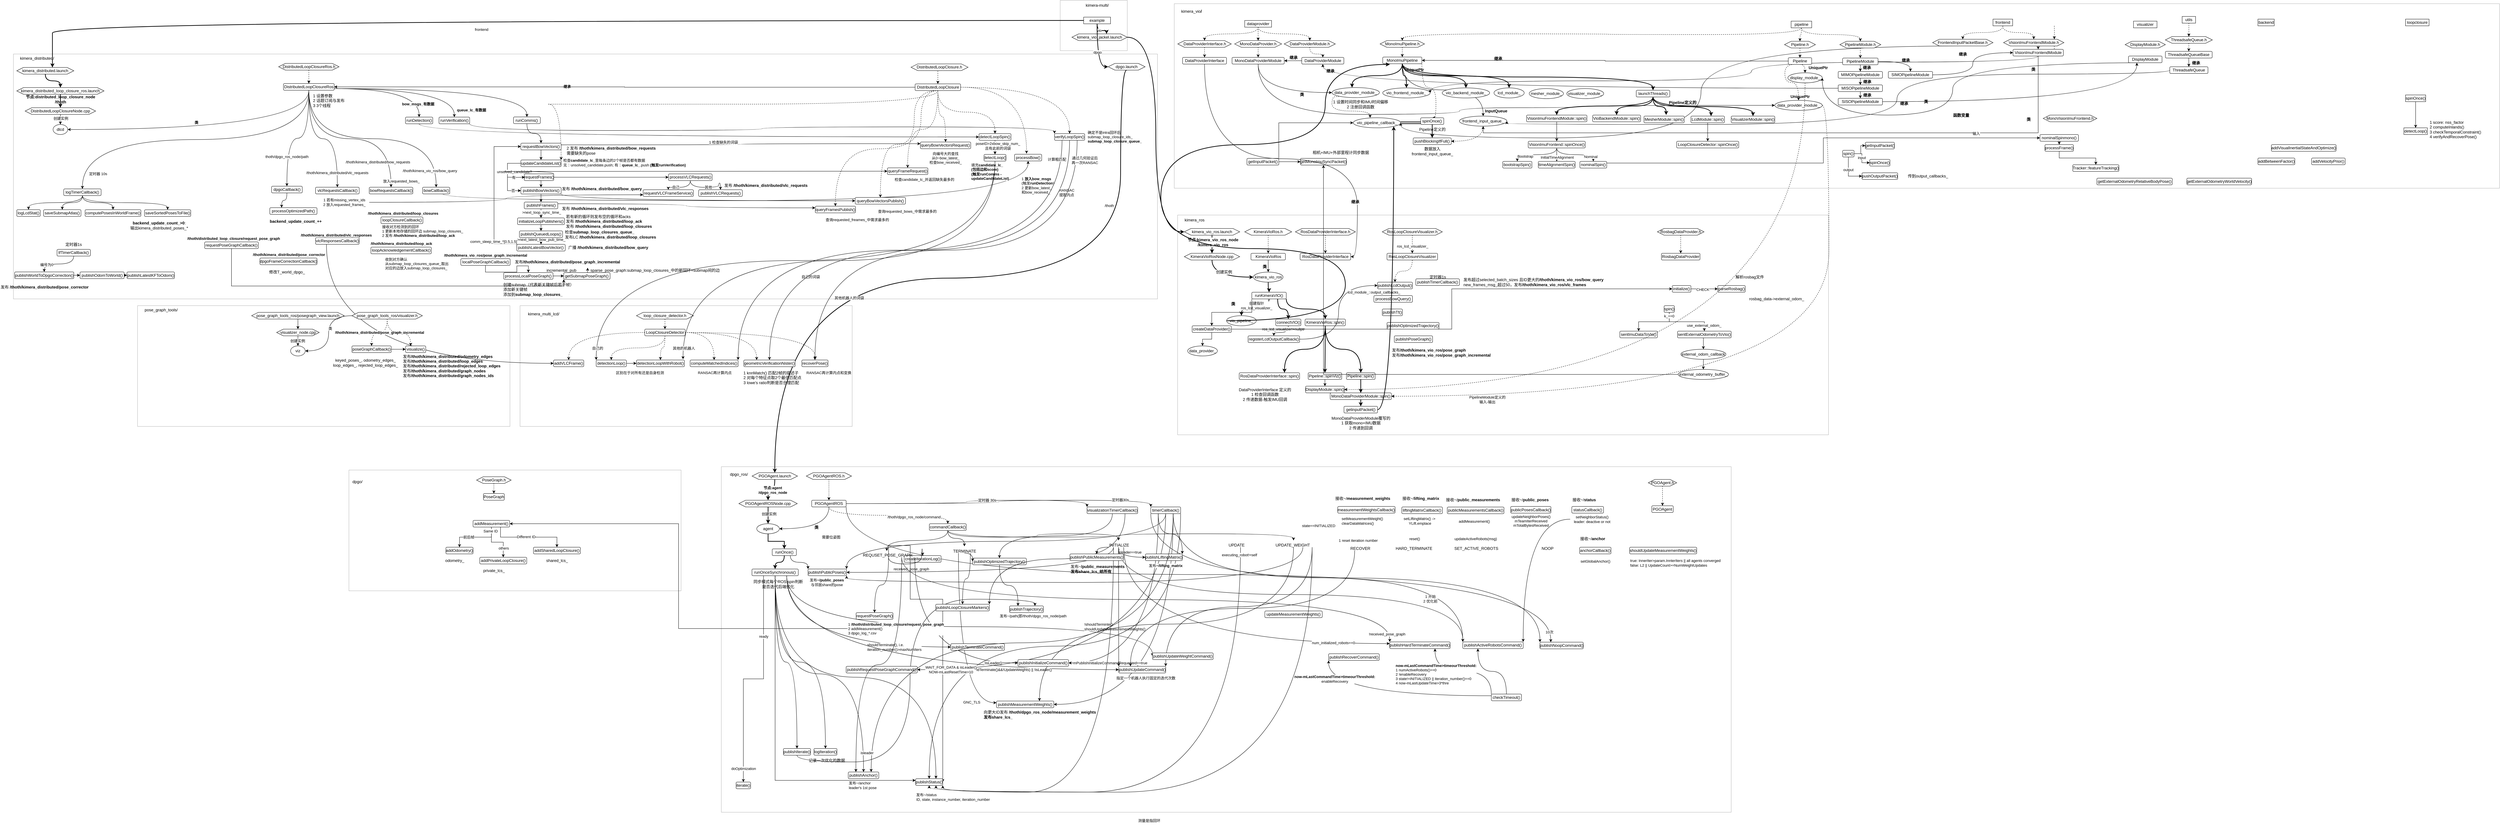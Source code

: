 <mxfile version="26.0.4">
  <diagram name="第 1 页" id="871tx0CuNYozfg432vIT">
    <mxGraphModel dx="4689" dy="907" grid="1" gridSize="10" guides="1" tooltips="1" connect="1" arrows="1" fold="1" page="1" pageScale="1" pageWidth="827" pageHeight="1169" math="0" shadow="0">
      <root>
        <mxCell id="0" />
        <mxCell id="1" parent="0" />
        <mxCell id="VvkMW7oBKD9trK85sW6i-4" value="" style="swimlane;startSize=0;opacity=30;" parent="1" vertex="1">
          <mxGeometry x="660" y="10" width="200" height="150" as="geometry">
            <mxRectangle x="290" y="20" width="50" height="40" as="alternateBounds" />
          </mxGeometry>
        </mxCell>
        <mxCell id="VvkMW7oBKD9trK85sW6i-9" style="edgeStyle=orthogonalEdgeStyle;rounded=0;orthogonalLoop=1;jettySize=auto;html=1;exitX=0.5;exitY=1;exitDx=0;exitDy=0;entryX=0.625;entryY=0;entryDx=0;entryDy=0;curved=1;strokeWidth=2;" parent="VvkMW7oBKD9trK85sW6i-4" source="VvkMW7oBKD9trK85sW6i-2" target="VvkMW7oBKD9trK85sW6i-8" edge="1">
          <mxGeometry relative="1" as="geometry" />
        </mxCell>
        <mxCell id="VvkMW7oBKD9trK85sW6i-10" value="vio" style="edgeLabel;html=1;align=center;verticalAlign=middle;resizable=0;points=[];" parent="VvkMW7oBKD9trK85sW6i-9" vertex="1" connectable="0">
          <mxGeometry x="-0.114" relative="1" as="geometry">
            <mxPoint as="offset" />
          </mxGeometry>
        </mxCell>
        <mxCell id="VvkMW7oBKD9trK85sW6i-2" value="example" style="rounded=0;whiteSpace=wrap;html=1;" parent="VvkMW7oBKD9trK85sW6i-4" vertex="1">
          <mxGeometry x="70" y="50" width="80" height="20" as="geometry" />
        </mxCell>
        <mxCell id="VvkMW7oBKD9trK85sW6i-5" value="kimera-multi/" style="text;html=1;align=center;verticalAlign=middle;resizable=0;points=[];autosize=1;strokeColor=none;fillColor=none;" parent="VvkMW7oBKD9trK85sW6i-4" vertex="1">
          <mxGeometry x="65" width="90" height="30" as="geometry" />
        </mxCell>
        <mxCell id="VvkMW7oBKD9trK85sW6i-8" value="kimera_vio_jackel.launch" style="shape=hexagon;perimeter=hexagonPerimeter2;whiteSpace=wrap;html=1;fixedSize=1;" parent="VvkMW7oBKD9trK85sW6i-4" vertex="1">
          <mxGeometry x="35" y="100" width="165" height="20" as="geometry" />
        </mxCell>
        <mxCell id="VvkMW7oBKD9trK85sW6i-11" value="" style="swimlane;startSize=0;opacity=30;" parent="1" vertex="1">
          <mxGeometry x="-2460" y="170" width="3410" height="730" as="geometry" />
        </mxCell>
        <mxCell id="VvkMW7oBKD9trK85sW6i-24" style="edgeStyle=orthogonalEdgeStyle;rounded=0;orthogonalLoop=1;jettySize=auto;html=1;exitX=0.5;exitY=1;exitDx=0;exitDy=0;entryX=0.5;entryY=0;entryDx=0;entryDy=0;curved=1;strokeWidth=2;" parent="VvkMW7oBKD9trK85sW6i-11" source="VvkMW7oBKD9trK85sW6i-16" target="VvkMW7oBKD9trK85sW6i-23" edge="1">
          <mxGeometry relative="1" as="geometry" />
        </mxCell>
        <mxCell id="VvkMW7oBKD9trK85sW6i-16" value="kimera_distributed.launch" style="shape=hexagon;perimeter=hexagonPerimeter2;whiteSpace=wrap;html=1;fixedSize=1;" parent="VvkMW7oBKD9trK85sW6i-11" vertex="1">
          <mxGeometry x="10" y="40" width="170" height="20" as="geometry" />
        </mxCell>
        <mxCell id="VvkMW7oBKD9trK85sW6i-26" style="edgeStyle=orthogonalEdgeStyle;rounded=0;orthogonalLoop=1;jettySize=auto;html=1;exitX=0.5;exitY=1;exitDx=0;exitDy=0;entryX=0.5;entryY=0;entryDx=0;entryDy=0;strokeWidth=2;" parent="VvkMW7oBKD9trK85sW6i-11" source="VvkMW7oBKD9trK85sW6i-23" target="VvkMW7oBKD9trK85sW6i-25" edge="1">
          <mxGeometry relative="1" as="geometry" />
        </mxCell>
        <mxCell id="VvkMW7oBKD9trK85sW6i-23" value="kimera_distributed_loop_closure_ros&lt;span style=&quot;background-color: initial;&quot;&gt;.launch&lt;/span&gt;" style="shape=hexagon;perimeter=hexagonPerimeter2;whiteSpace=wrap;html=1;fixedSize=1;" parent="VvkMW7oBKD9trK85sW6i-11" vertex="1">
          <mxGeometry x="10" y="100" width="260" height="20" as="geometry" />
        </mxCell>
        <mxCell id="LVtS9_K522O-ZJ3R2R5M-102" style="edgeStyle=orthogonalEdgeStyle;rounded=0;orthogonalLoop=1;jettySize=auto;html=1;exitX=0.5;exitY=1;exitDx=0;exitDy=0;entryX=0.5;entryY=0;entryDx=0;entryDy=0;" parent="VvkMW7oBKD9trK85sW6i-11" source="VvkMW7oBKD9trK85sW6i-25" target="LVtS9_K522O-ZJ3R2R5M-101" edge="1">
          <mxGeometry relative="1" as="geometry" />
        </mxCell>
        <mxCell id="LVtS9_K522O-ZJ3R2R5M-103" value="创建实例" style="edgeLabel;html=1;align=center;verticalAlign=middle;resizable=0;points=[];" parent="LVtS9_K522O-ZJ3R2R5M-102" vertex="1" connectable="0">
          <mxGeometry x="-0.186" y="1" relative="1" as="geometry">
            <mxPoint as="offset" />
          </mxGeometry>
        </mxCell>
        <mxCell id="VvkMW7oBKD9trK85sW6i-25" value="DistributedLoopClosureNode.cpp" style="shape=hexagon;perimeter=hexagonPerimeter2;whiteSpace=wrap;html=1;fixedSize=1;" parent="VvkMW7oBKD9trK85sW6i-11" vertex="1">
          <mxGeometry x="35" y="160" width="210" height="20" as="geometry" />
        </mxCell>
        <mxCell id="VvkMW7oBKD9trK85sW6i-12" value="kimera_distributed/" style="text;html=1;align=center;verticalAlign=middle;resizable=0;points=[];autosize=1;strokeColor=none;fillColor=none;" parent="VvkMW7oBKD9trK85sW6i-11" vertex="1">
          <mxGeometry x="10" y="-2" width="120" height="30" as="geometry" />
        </mxCell>
        <mxCell id="LVtS9_K522O-ZJ3R2R5M-97" value="&lt;div&gt;节点:distributed_loop_closure_node&lt;/div&gt;&lt;div&gt;/thoth&lt;/div&gt;" style="text;html=1;align=center;verticalAlign=middle;resizable=0;points=[];autosize=1;strokeColor=none;fillColor=none;fontStyle=1" parent="VvkMW7oBKD9trK85sW6i-11" vertex="1">
          <mxGeometry x="35" y="115" width="210" height="40" as="geometry" />
        </mxCell>
        <mxCell id="LVtS9_K522O-ZJ3R2R5M-104" style="edgeStyle=orthogonalEdgeStyle;rounded=0;orthogonalLoop=1;jettySize=auto;html=1;exitX=0.5;exitY=1;exitDx=0;exitDy=0;entryX=1;entryY=0.5;entryDx=0;entryDy=0;curved=1;" parent="VvkMW7oBKD9trK85sW6i-11" source="LVtS9_K522O-ZJ3R2R5M-99" target="LVtS9_K522O-ZJ3R2R5M-101" edge="1">
          <mxGeometry relative="1" as="geometry" />
        </mxCell>
        <mxCell id="LVtS9_K522O-ZJ3R2R5M-105" value="类" style="edgeLabel;html=1;align=center;verticalAlign=middle;resizable=0;points=[];fontStyle=1" parent="LVtS9_K522O-ZJ3R2R5M-104" vertex="1" connectable="0">
          <mxGeometry x="0.084" y="-21" relative="1" as="geometry">
            <mxPoint as="offset" />
          </mxGeometry>
        </mxCell>
        <mxCell id="LVtS9_K522O-ZJ3R2R5M-101" value="dlcd" style="ellipse;whiteSpace=wrap;html=1;" parent="VvkMW7oBKD9trK85sW6i-11" vertex="1">
          <mxGeometry x="118.15" y="210" width="43.7" height="30" as="geometry" />
        </mxCell>
        <mxCell id="BeRfNDQtRnZPTwntqfJG-25" style="edgeStyle=orthogonalEdgeStyle;rounded=0;orthogonalLoop=1;jettySize=auto;html=1;exitX=0.5;exitY=1;exitDx=0;exitDy=0;entryX=0.5;entryY=0;entryDx=0;entryDy=0;curved=1;" parent="VvkMW7oBKD9trK85sW6i-11" source="0Aknnp46XR5USEGLTyHL-1" target="BeRfNDQtRnZPTwntqfJG-21" edge="1">
          <mxGeometry relative="1" as="geometry" />
        </mxCell>
        <mxCell id="BeRfNDQtRnZPTwntqfJG-26" style="edgeStyle=orthogonalEdgeStyle;shape=connector;curved=1;rounded=0;orthogonalLoop=1;jettySize=auto;html=1;exitX=0.5;exitY=1;exitDx=0;exitDy=0;entryX=0.5;entryY=0;entryDx=0;entryDy=0;strokeColor=default;align=center;verticalAlign=middle;fontFamily=Helvetica;fontSize=11;fontColor=default;labelBackgroundColor=default;endArrow=classic;" parent="VvkMW7oBKD9trK85sW6i-11" source="0Aknnp46XR5USEGLTyHL-1" target="BeRfNDQtRnZPTwntqfJG-22" edge="1">
          <mxGeometry relative="1" as="geometry" />
        </mxCell>
        <mxCell id="BeRfNDQtRnZPTwntqfJG-27" style="edgeStyle=orthogonalEdgeStyle;shape=connector;curved=1;rounded=0;orthogonalLoop=1;jettySize=auto;html=1;exitX=0.5;exitY=1;exitDx=0;exitDy=0;entryX=0.5;entryY=0;entryDx=0;entryDy=0;strokeColor=default;align=center;verticalAlign=middle;fontFamily=Helvetica;fontSize=11;fontColor=default;labelBackgroundColor=default;endArrow=classic;" parent="VvkMW7oBKD9trK85sW6i-11" source="0Aknnp46XR5USEGLTyHL-1" target="BeRfNDQtRnZPTwntqfJG-23" edge="1">
          <mxGeometry relative="1" as="geometry" />
        </mxCell>
        <mxCell id="BeRfNDQtRnZPTwntqfJG-28" style="edgeStyle=orthogonalEdgeStyle;shape=connector;curved=1;rounded=0;orthogonalLoop=1;jettySize=auto;html=1;exitX=0.5;exitY=1;exitDx=0;exitDy=0;strokeColor=default;align=center;verticalAlign=middle;fontFamily=Helvetica;fontSize=11;fontColor=default;labelBackgroundColor=default;endArrow=classic;entryX=0.5;entryY=0;entryDx=0;entryDy=0;" parent="VvkMW7oBKD9trK85sW6i-11" source="0Aknnp46XR5USEGLTyHL-1" target="BeRfNDQtRnZPTwntqfJG-24" edge="1">
          <mxGeometry relative="1" as="geometry">
            <mxPoint x="450" y="440" as="targetPoint" />
          </mxGeometry>
        </mxCell>
        <mxCell id="0Aknnp46XR5USEGLTyHL-1" value="logTimerCallback()" style="rounded=1;whiteSpace=wrap;html=1;" parent="VvkMW7oBKD9trK85sW6i-11" vertex="1">
          <mxGeometry x="150.0" y="402" width="111.33" height="20" as="geometry" />
        </mxCell>
        <mxCell id="0Aknnp46XR5USEGLTyHL-2" style="edgeStyle=orthogonalEdgeStyle;rounded=0;orthogonalLoop=1;jettySize=auto;html=1;exitX=0.5;exitY=1;exitDx=0;exitDy=0;entryX=0.5;entryY=0;entryDx=0;entryDy=0;curved=1;" parent="VvkMW7oBKD9trK85sW6i-11" source="LVtS9_K522O-ZJ3R2R5M-99" target="0Aknnp46XR5USEGLTyHL-1" edge="1">
          <mxGeometry relative="1" as="geometry" />
        </mxCell>
        <mxCell id="0Aknnp46XR5USEGLTyHL-4" value="定时器 10s" style="edgeLabel;html=1;align=center;verticalAlign=middle;resizable=0;points=[];" parent="0Aknnp46XR5USEGLTyHL-2" vertex="1" connectable="0">
          <mxGeometry x="0.6" y="-1" relative="1" as="geometry">
            <mxPoint x="-1" y="103" as="offset" />
          </mxGeometry>
        </mxCell>
        <mxCell id="0Aknnp46XR5USEGLTyHL-3" value="&lt;div&gt;&lt;b&gt;backend_update_count_&amp;gt;0&lt;/b&gt;:&lt;/div&gt;&lt;div&gt;输出kimera_distributed_poses_*&lt;br&gt;&lt;/div&gt;" style="text;html=1;align=center;verticalAlign=middle;resizable=0;points=[];autosize=1;strokeColor=none;fillColor=none;" parent="VvkMW7oBKD9trK85sW6i-11" vertex="1">
          <mxGeometry x="333.67" y="490.98" width="200" height="40" as="geometry" />
        </mxCell>
        <mxCell id="BeRfNDQtRnZPTwntqfJG-21" value="logLcdStat()" style="rounded=1;whiteSpace=wrap;html=1;" parent="VvkMW7oBKD9trK85sW6i-11" vertex="1">
          <mxGeometry x="10" y="464" width="70" height="20" as="geometry" />
        </mxCell>
        <mxCell id="BeRfNDQtRnZPTwntqfJG-22" value="saveSubmapAtlas()" style="rounded=1;whiteSpace=wrap;html=1;" parent="VvkMW7oBKD9trK85sW6i-11" vertex="1">
          <mxGeometry x="90.0" y="464" width="111.33" height="20" as="geometry" />
        </mxCell>
        <mxCell id="BeRfNDQtRnZPTwntqfJG-23" value="computePosesInWorldFrame()" style="rounded=1;whiteSpace=wrap;html=1;" parent="VvkMW7oBKD9trK85sW6i-11" vertex="1">
          <mxGeometry x="213.67" y="464" width="166.33" height="20" as="geometry" />
        </mxCell>
        <mxCell id="BeRfNDQtRnZPTwntqfJG-24" value="saveSortedPosesToFile()" style="rounded=1;whiteSpace=wrap;html=1;" parent="VvkMW7oBKD9trK85sW6i-11" vertex="1">
          <mxGeometry x="390.71" y="464.24" width="137.81" height="20" as="geometry" />
        </mxCell>
        <mxCell id="VvkMW7oBKD9trK85sW6i-17" value="dpgo.launch" style="shape=hexagon;perimeter=hexagonPerimeter2;whiteSpace=wrap;html=1;fixedSize=1;" parent="VvkMW7oBKD9trK85sW6i-11" vertex="1">
          <mxGeometry x="3263.03" y="28" width="110" height="20" as="geometry" />
        </mxCell>
        <mxCell id="LVtS9_K522O-ZJ3R2R5M-100" style="edgeStyle=orthogonalEdgeStyle;rounded=0;orthogonalLoop=1;jettySize=auto;html=1;exitX=0.5;exitY=1;exitDx=0;exitDy=0;entryX=0.5;entryY=0;entryDx=0;entryDy=0;dashed=1;" parent="VvkMW7oBKD9trK85sW6i-11" source="LVtS9_K522O-ZJ3R2R5M-98" target="LVtS9_K522O-ZJ3R2R5M-99" edge="1">
          <mxGeometry relative="1" as="geometry" />
        </mxCell>
        <mxCell id="LVtS9_K522O-ZJ3R2R5M-98" value="DistributedLoopClosureRos.h" style="shape=hexagon;perimeter=hexagonPerimeter2;whiteSpace=wrap;html=1;fixedSize=1;" parent="VvkMW7oBKD9trK85sW6i-11" vertex="1">
          <mxGeometry x="790.52" y="28" width="180" height="20" as="geometry" />
        </mxCell>
        <mxCell id="iC-QYg-gDKWotAnspQyN-7" style="edgeStyle=orthogonalEdgeStyle;rounded=0;orthogonalLoop=1;jettySize=auto;html=1;exitX=0.5;exitY=1;exitDx=0;exitDy=0;entryX=0.5;entryY=0;entryDx=0;entryDy=0;curved=1;" parent="VvkMW7oBKD9trK85sW6i-11" source="LVtS9_K522O-ZJ3R2R5M-99" target="iC-QYg-gDKWotAnspQyN-6" edge="1">
          <mxGeometry relative="1" as="geometry" />
        </mxCell>
        <mxCell id="fet_FsJ9__Uc1vNtu3ny-3" value="thoth/dpgo_ros_node/path" style="edgeLabel;html=1;align=center;verticalAlign=middle;resizable=0;points=[];" parent="iC-QYg-gDKWotAnspQyN-7" vertex="1" connectable="0">
          <mxGeometry x="0.496" relative="1" as="geometry">
            <mxPoint as="offset" />
          </mxGeometry>
        </mxCell>
        <mxCell id="fet_FsJ9__Uc1vNtu3ny-10" style="edgeStyle=orthogonalEdgeStyle;rounded=0;orthogonalLoop=1;jettySize=auto;html=1;exitX=1;exitY=0.75;exitDx=0;exitDy=0;entryX=0.5;entryY=0;entryDx=0;entryDy=0;curved=1;" parent="VvkMW7oBKD9trK85sW6i-11" source="LVtS9_K522O-ZJ3R2R5M-99" target="fet_FsJ9__Uc1vNtu3ny-6" edge="1">
          <mxGeometry relative="1" as="geometry" />
        </mxCell>
        <mxCell id="1-i565KOY_GxOukXeuxw-3" value="&lt;b&gt;queue_lc_有数据&lt;/b&gt;" style="edgeLabel;html=1;align=center;verticalAlign=middle;resizable=0;points=[];container=0;" parent="fet_FsJ9__Uc1vNtu3ny-10" vertex="1" connectable="0">
          <mxGeometry x="0.673" y="-16" relative="1" as="geometry">
            <mxPoint x="67" y="51" as="offset" />
          </mxGeometry>
        </mxCell>
        <mxCell id="fet_FsJ9__Uc1vNtu3ny-11" style="edgeStyle=orthogonalEdgeStyle;rounded=0;orthogonalLoop=1;jettySize=auto;html=1;exitX=1;exitY=0.75;exitDx=0;exitDy=0;entryX=0.5;entryY=0;entryDx=0;entryDy=0;curved=1;" parent="VvkMW7oBKD9trK85sW6i-11" source="LVtS9_K522O-ZJ3R2R5M-99" target="fet_FsJ9__Uc1vNtu3ny-7" edge="1">
          <mxGeometry relative="1" as="geometry" />
        </mxCell>
        <mxCell id="fet_FsJ9__Uc1vNtu3ny-12" style="edgeStyle=orthogonalEdgeStyle;rounded=0;orthogonalLoop=1;jettySize=auto;html=1;exitX=1;exitY=0.75;exitDx=0;exitDy=0;entryX=0.5;entryY=0;entryDx=0;entryDy=0;curved=1;" parent="VvkMW7oBKD9trK85sW6i-11" source="LVtS9_K522O-ZJ3R2R5M-99" target="fet_FsJ9__Uc1vNtu3ny-5" edge="1">
          <mxGeometry relative="1" as="geometry" />
        </mxCell>
        <mxCell id="1-i565KOY_GxOukXeuxw-4" value="&lt;b&gt;bow_msgs_有数据&lt;/b&gt;" style="edgeLabel;html=1;align=center;verticalAlign=middle;resizable=0;points=[];" parent="fet_FsJ9__Uc1vNtu3ny-12" vertex="1" connectable="0">
          <mxGeometry x="0.768" y="-3" relative="1" as="geometry">
            <mxPoint as="offset" />
          </mxGeometry>
        </mxCell>
        <mxCell id="1-i565KOY_GxOukXeuxw-6" style="edgeStyle=orthogonalEdgeStyle;rounded=0;orthogonalLoop=1;jettySize=auto;html=1;exitX=0.5;exitY=1;exitDx=0;exitDy=0;entryX=0.5;entryY=0;entryDx=0;entryDy=0;curved=1;" parent="VvkMW7oBKD9trK85sW6i-11" source="LVtS9_K522O-ZJ3R2R5M-99" target="1-i565KOY_GxOukXeuxw-5" edge="1">
          <mxGeometry relative="1" as="geometry" />
        </mxCell>
        <mxCell id="1-i565KOY_GxOukXeuxw-7" value="/thoth/kimera_vio_ros/bow_query" style="edgeLabel;html=1;align=center;verticalAlign=middle;resizable=0;points=[];fontFamily=Helvetica;fontSize=11;fontColor=default;labelBackgroundColor=default;" parent="1-i565KOY_GxOukXeuxw-6" vertex="1" connectable="0">
          <mxGeometry x="0.838" relative="1" as="geometry">
            <mxPoint x="-19" y="5" as="offset" />
          </mxGeometry>
        </mxCell>
        <mxCell id="1-i565KOY_GxOukXeuxw-243" style="edgeStyle=orthogonalEdgeStyle;shape=connector;curved=1;rounded=0;orthogonalLoop=1;jettySize=auto;html=1;exitX=0.5;exitY=1;exitDx=0;exitDy=0;entryX=0.5;entryY=0;entryDx=0;entryDy=0;strokeColor=default;align=center;verticalAlign=middle;fontFamily=Helvetica;fontSize=11;fontColor=default;labelBackgroundColor=default;endArrow=classic;" parent="VvkMW7oBKD9trK85sW6i-11" source="LVtS9_K522O-ZJ3R2R5M-99" target="1-i565KOY_GxOukXeuxw-242" edge="1">
          <mxGeometry relative="1" as="geometry" />
        </mxCell>
        <mxCell id="1-i565KOY_GxOukXeuxw-256" style="edgeStyle=orthogonalEdgeStyle;shape=connector;curved=1;rounded=0;orthogonalLoop=1;jettySize=auto;html=1;exitX=0.5;exitY=1;exitDx=0;exitDy=0;entryX=0.5;entryY=0;entryDx=0;entryDy=0;strokeColor=default;align=center;verticalAlign=middle;fontFamily=Helvetica;fontSize=11;fontColor=default;labelBackgroundColor=default;endArrow=classic;" parent="VvkMW7oBKD9trK85sW6i-11" source="LVtS9_K522O-ZJ3R2R5M-99" target="1-i565KOY_GxOukXeuxw-255" edge="1">
          <mxGeometry relative="1" as="geometry" />
        </mxCell>
        <mxCell id="1-i565KOY_GxOukXeuxw-257" value="/thoth/kimera_distributed/vlc_requests" style="edgeLabel;html=1;align=center;verticalAlign=middle;resizable=0;points=[];fontFamily=Helvetica;fontSize=11;fontColor=default;labelBackgroundColor=default;" parent="1-i565KOY_GxOukXeuxw-256" vertex="1" connectable="0">
          <mxGeometry x="0.771" y="-1" relative="1" as="geometry">
            <mxPoint as="offset" />
          </mxGeometry>
        </mxCell>
        <mxCell id="LVtS9_K522O-ZJ3R2R5M-99" value="DistributedLoopClosureRos" style="rounded=1;whiteSpace=wrap;html=1;" parent="VvkMW7oBKD9trK85sW6i-11" vertex="1">
          <mxGeometry x="804.85" y="88" width="151.33" height="20" as="geometry" />
        </mxCell>
        <mxCell id="LVtS9_K522O-ZJ3R2R5M-106" value="&lt;div align=&quot;left&quot;&gt;1 设置参数&lt;/div&gt;&lt;div align=&quot;left&quot;&gt;2 话题订阅与发布&lt;/div&gt;&lt;div align=&quot;left&quot;&gt;3 3个线程&lt;br&gt;&lt;/div&gt;" style="text;html=1;align=left;verticalAlign=middle;resizable=0;points=[];autosize=1;strokeColor=none;fillColor=none;" parent="VvkMW7oBKD9trK85sW6i-11" vertex="1">
          <mxGeometry x="890.52" y="109.45" width="120" height="60" as="geometry" />
        </mxCell>
        <mxCell id="iC-QYg-gDKWotAnspQyN-1" style="edgeStyle=orthogonalEdgeStyle;rounded=0;orthogonalLoop=1;jettySize=auto;html=1;exitX=0.5;exitY=1;exitDx=0;exitDy=0;entryX=0.5;entryY=0;entryDx=0;entryDy=0;dashed=1;" parent="VvkMW7oBKD9trK85sW6i-11" source="iC-QYg-gDKWotAnspQyN-2" target="iC-QYg-gDKWotAnspQyN-3" edge="1">
          <mxGeometry relative="1" as="geometry" />
        </mxCell>
        <mxCell id="iC-QYg-gDKWotAnspQyN-2" value="DistributedLoopClosure.h" style="shape=hexagon;perimeter=hexagonPerimeter2;whiteSpace=wrap;html=1;fixedSize=1;" parent="VvkMW7oBKD9trK85sW6i-11" vertex="1">
          <mxGeometry x="2675.38" y="29.45" width="170" height="20" as="geometry" />
        </mxCell>
        <mxCell id="iC-QYg-gDKWotAnspQyN-4" style="edgeStyle=orthogonalEdgeStyle;rounded=0;orthogonalLoop=1;jettySize=auto;html=1;exitX=0;exitY=0.5;exitDx=0;exitDy=0;entryX=1;entryY=0.5;entryDx=0;entryDy=0;" parent="VvkMW7oBKD9trK85sW6i-11" source="iC-QYg-gDKWotAnspQyN-3" target="LVtS9_K522O-ZJ3R2R5M-99" edge="1">
          <mxGeometry relative="1" as="geometry" />
        </mxCell>
        <mxCell id="iC-QYg-gDKWotAnspQyN-5" value="&lt;b&gt;继承&lt;/b&gt;" style="edgeLabel;html=1;align=center;verticalAlign=middle;resizable=0;points=[];" parent="iC-QYg-gDKWotAnspQyN-4" vertex="1" connectable="0">
          <mxGeometry x="0.199" y="-1" relative="1" as="geometry">
            <mxPoint as="offset" />
          </mxGeometry>
        </mxCell>
        <mxCell id="1-i565KOY_GxOukXeuxw-10" style="edgeStyle=orthogonalEdgeStyle;shape=connector;curved=1;rounded=0;orthogonalLoop=1;jettySize=auto;html=1;exitX=1;exitY=0.5;exitDx=0;exitDy=0;strokeColor=default;align=center;verticalAlign=middle;fontFamily=Helvetica;fontSize=11;fontColor=default;labelBackgroundColor=default;endArrow=classic;entryX=0.443;entryY=-0.093;entryDx=0;entryDy=0;entryPerimeter=0;dashed=1;" parent="VvkMW7oBKD9trK85sW6i-11" source="iC-QYg-gDKWotAnspQyN-3" target="1-i565KOY_GxOukXeuxw-8" edge="1">
          <mxGeometry relative="1" as="geometry" />
        </mxCell>
        <mxCell id="1-i565KOY_GxOukXeuxw-16" style="edgeStyle=orthogonalEdgeStyle;shape=connector;curved=1;rounded=0;orthogonalLoop=1;jettySize=auto;html=1;exitX=0.5;exitY=1;exitDx=0;exitDy=0;entryX=0.5;entryY=0;entryDx=0;entryDy=0;strokeColor=default;align=center;verticalAlign=middle;fontFamily=Helvetica;fontSize=11;fontColor=default;labelBackgroundColor=default;endArrow=classic;dashed=1;" parent="VvkMW7oBKD9trK85sW6i-11" source="iC-QYg-gDKWotAnspQyN-3" target="fet_FsJ9__Uc1vNtu3ny-36" edge="1">
          <mxGeometry relative="1" as="geometry" />
        </mxCell>
        <mxCell id="1-i565KOY_GxOukXeuxw-220" style="edgeStyle=orthogonalEdgeStyle;shape=connector;curved=1;rounded=0;orthogonalLoop=1;jettySize=auto;html=1;exitX=0.5;exitY=1;exitDx=0;exitDy=0;entryX=1;entryY=0;entryDx=0;entryDy=0;strokeColor=default;align=center;verticalAlign=middle;fontFamily=Helvetica;fontSize=11;fontColor=default;labelBackgroundColor=default;endArrow=classic;dashed=1;" parent="VvkMW7oBKD9trK85sW6i-11" source="iC-QYg-gDKWotAnspQyN-3" target="fet_FsJ9__Uc1vNtu3ny-16" edge="1">
          <mxGeometry relative="1" as="geometry">
            <Array as="points">
              <mxPoint x="1557.97" y="149.55" />
              <mxPoint x="1132.97" y="149.55" />
            </Array>
          </mxGeometry>
        </mxCell>
        <mxCell id="1-i565KOY_GxOukXeuxw-225" style="edgeStyle=orthogonalEdgeStyle;shape=connector;curved=1;rounded=0;orthogonalLoop=1;jettySize=auto;html=1;exitX=0.5;exitY=1;exitDx=0;exitDy=0;entryX=0.5;entryY=0;entryDx=0;entryDy=0;strokeColor=default;align=center;verticalAlign=middle;fontFamily=Helvetica;fontSize=11;fontColor=default;labelBackgroundColor=default;endArrow=classic;dashed=1;" parent="VvkMW7oBKD9trK85sW6i-11" source="iC-QYg-gDKWotAnspQyN-3" target="1-i565KOY_GxOukXeuxw-222" edge="1">
          <mxGeometry relative="1" as="geometry" />
        </mxCell>
        <mxCell id="1-i565KOY_GxOukXeuxw-228" style="edgeStyle=orthogonalEdgeStyle;shape=connector;curved=1;rounded=0;orthogonalLoop=1;jettySize=auto;html=1;exitX=0.5;exitY=1;exitDx=0;exitDy=0;entryX=0.5;entryY=0;entryDx=0;entryDy=0;strokeColor=default;align=center;verticalAlign=middle;fontFamily=Helvetica;fontSize=11;fontColor=default;labelBackgroundColor=default;endArrow=classic;dashed=1;" parent="VvkMW7oBKD9trK85sW6i-11" source="iC-QYg-gDKWotAnspQyN-3" target="1-i565KOY_GxOukXeuxw-227" edge="1">
          <mxGeometry relative="1" as="geometry" />
        </mxCell>
        <mxCell id="1-i565KOY_GxOukXeuxw-251" style="edgeStyle=orthogonalEdgeStyle;shape=connector;curved=1;rounded=0;orthogonalLoop=1;jettySize=auto;html=1;exitX=0.5;exitY=1;exitDx=0;exitDy=0;entryX=0.5;entryY=0;entryDx=0;entryDy=0;strokeColor=default;align=center;verticalAlign=middle;fontFamily=Helvetica;fontSize=11;fontColor=default;labelBackgroundColor=default;endArrow=classic;dashed=1;" parent="VvkMW7oBKD9trK85sW6i-11" source="iC-QYg-gDKWotAnspQyN-3" target="1-i565KOY_GxOukXeuxw-239" edge="1">
          <mxGeometry relative="1" as="geometry">
            <Array as="points">
              <mxPoint x="2685" y="108.55" />
              <mxPoint x="2685" y="269.55" />
              <mxPoint x="2584" y="269.55" />
            </Array>
          </mxGeometry>
        </mxCell>
        <mxCell id="1-i565KOY_GxOukXeuxw-252" style="edgeStyle=orthogonalEdgeStyle;shape=connector;curved=1;rounded=0;orthogonalLoop=1;jettySize=auto;html=1;exitX=0.5;exitY=1;exitDx=0;exitDy=0;entryX=0.5;entryY=0;entryDx=0;entryDy=0;strokeColor=default;align=center;verticalAlign=middle;fontFamily=Helvetica;fontSize=11;fontColor=default;labelBackgroundColor=default;endArrow=classic;dashed=1;" parent="VvkMW7oBKD9trK85sW6i-11" source="iC-QYg-gDKWotAnspQyN-3" target="1-i565KOY_GxOukXeuxw-248" edge="1">
          <mxGeometry relative="1" as="geometry">
            <Array as="points">
              <mxPoint x="2705" y="109.55" />
              <mxPoint x="2705" y="282.55" />
              <mxPoint x="2450" y="282.55" />
            </Array>
          </mxGeometry>
        </mxCell>
        <mxCell id="51QG4nPNrwuvi0E965fS-2" style="edgeStyle=orthogonalEdgeStyle;rounded=0;orthogonalLoop=1;jettySize=auto;html=1;exitX=1;exitY=0.5;exitDx=0;exitDy=0;entryX=0.5;entryY=0;entryDx=0;entryDy=0;curved=1;dashed=1;" parent="VvkMW7oBKD9trK85sW6i-11" source="iC-QYg-gDKWotAnspQyN-3" target="fet_FsJ9__Uc1vNtu3ny-48" edge="1">
          <mxGeometry relative="1" as="geometry" />
        </mxCell>
        <mxCell id="iC-QYg-gDKWotAnspQyN-3" value="DistributedLoopClosure" style="rounded=1;whiteSpace=wrap;html=1;" parent="VvkMW7oBKD9trK85sW6i-11" vertex="1">
          <mxGeometry x="2687.52" y="89" width="135.66" height="20" as="geometry" />
        </mxCell>
        <mxCell id="iC-QYg-gDKWotAnspQyN-13" style="edgeStyle=orthogonalEdgeStyle;rounded=0;orthogonalLoop=1;jettySize=auto;html=1;exitX=0.5;exitY=1;exitDx=0;exitDy=0;entryX=0.25;entryY=0;entryDx=0;entryDy=0;curved=1;" parent="VvkMW7oBKD9trK85sW6i-11" source="iC-QYg-gDKWotAnspQyN-6" target="iC-QYg-gDKWotAnspQyN-12" edge="1">
          <mxGeometry relative="1" as="geometry" />
        </mxCell>
        <mxCell id="iC-QYg-gDKWotAnspQyN-6" value="dpgoCallback()" style="rounded=1;whiteSpace=wrap;html=1;" parent="VvkMW7oBKD9trK85sW6i-11" vertex="1">
          <mxGeometry x="769.52" y="393.99" width="91.33" height="20" as="geometry" />
        </mxCell>
        <mxCell id="iC-QYg-gDKWotAnspQyN-12" value="processOptimizedPath()" style="rounded=1;whiteSpace=wrap;html=1;" parent="VvkMW7oBKD9trK85sW6i-11" vertex="1">
          <mxGeometry x="764.19" y="457.99" width="140.66" height="20" as="geometry" />
        </mxCell>
        <mxCell id="iC-QYg-gDKWotAnspQyN-14" value="&lt;div&gt;&lt;b&gt;backend_update_count_++&lt;/b&gt;&lt;/div&gt;" style="text;html=1;align=center;verticalAlign=middle;resizable=0;points=[];autosize=1;strokeColor=none;fillColor=none;" parent="VvkMW7oBKD9trK85sW6i-11" vertex="1">
          <mxGeometry x="750.52" y="484.23" width="180" height="30" as="geometry" />
        </mxCell>
        <mxCell id="fet_FsJ9__Uc1vNtu3ny-5" value="runDetection()" style="rounded=1;whiteSpace=wrap;html=1;" parent="VvkMW7oBKD9trK85sW6i-11" vertex="1">
          <mxGeometry x="1168.52" y="188" width="81.33" height="20" as="geometry" />
        </mxCell>
        <mxCell id="fet_FsJ9__Uc1vNtu3ny-50" style="edgeStyle=orthogonalEdgeStyle;rounded=0;orthogonalLoop=1;jettySize=auto;html=1;exitX=1;exitY=1;exitDx=0;exitDy=0;entryX=0;entryY=0;entryDx=0;entryDy=0;curved=1;" parent="VvkMW7oBKD9trK85sW6i-11" source="fet_FsJ9__Uc1vNtu3ny-6" target="fet_FsJ9__Uc1vNtu3ny-48" edge="1">
          <mxGeometry relative="1" as="geometry">
            <mxPoint x="1138.665" y="208" as="sourcePoint" />
          </mxGeometry>
        </mxCell>
        <mxCell id="fet_FsJ9__Uc1vNtu3ny-6" value="runVerification()" style="rounded=1;whiteSpace=wrap;html=1;" parent="VvkMW7oBKD9trK85sW6i-11" vertex="1">
          <mxGeometry x="1268.52" y="188" width="91.33" height="20" as="geometry" />
        </mxCell>
        <mxCell id="fet_FsJ9__Uc1vNtu3ny-23" style="edgeStyle=orthogonalEdgeStyle;rounded=0;orthogonalLoop=1;jettySize=auto;html=1;exitX=0.5;exitY=1;exitDx=0;exitDy=0;entryX=0.5;entryY=0;entryDx=0;entryDy=0;curved=1;" parent="VvkMW7oBKD9trK85sW6i-11" source="fet_FsJ9__Uc1vNtu3ny-7" target="fet_FsJ9__Uc1vNtu3ny-15" edge="1">
          <mxGeometry relative="1" as="geometry" />
        </mxCell>
        <mxCell id="fet_FsJ9__Uc1vNtu3ny-7" value="runComms()" style="rounded=1;whiteSpace=wrap;html=1;" parent="VvkMW7oBKD9trK85sW6i-11" vertex="1">
          <mxGeometry x="1490.49" y="187.55" width="80" height="20" as="geometry" />
        </mxCell>
        <mxCell id="fet_FsJ9__Uc1vNtu3ny-24" style="edgeStyle=orthogonalEdgeStyle;rounded=0;orthogonalLoop=1;jettySize=auto;html=1;exitX=0.5;exitY=1;exitDx=0;exitDy=0;entryX=0.5;entryY=0;entryDx=0;entryDy=0;" parent="VvkMW7oBKD9trK85sW6i-11" source="fet_FsJ9__Uc1vNtu3ny-15" target="fet_FsJ9__Uc1vNtu3ny-16" edge="1">
          <mxGeometry relative="1" as="geometry" />
        </mxCell>
        <mxCell id="1-i565KOY_GxOukXeuxw-253" style="edgeStyle=orthogonalEdgeStyle;shape=connector;curved=1;rounded=0;orthogonalLoop=1;jettySize=auto;html=1;exitX=1;exitY=0.25;exitDx=0;exitDy=0;entryX=0;entryY=0.25;entryDx=0;entryDy=0;strokeColor=default;align=center;verticalAlign=middle;fontFamily=Helvetica;fontSize=11;fontColor=default;labelBackgroundColor=default;endArrow=classic;" parent="VvkMW7oBKD9trK85sW6i-11" source="fet_FsJ9__Uc1vNtu3ny-15" target="1-i565KOY_GxOukXeuxw-222" edge="1">
          <mxGeometry relative="1" as="geometry" />
        </mxCell>
        <mxCell id="1-i565KOY_GxOukXeuxw-254" value="1 检查缺失的词袋" style="edgeLabel;html=1;align=center;verticalAlign=middle;resizable=0;points=[];fontFamily=Helvetica;fontSize=11;fontColor=default;labelBackgroundColor=default;" parent="1-i565KOY_GxOukXeuxw-253" vertex="1" connectable="0">
          <mxGeometry x="-0.1" y="8" relative="1" as="geometry">
            <mxPoint as="offset" />
          </mxGeometry>
        </mxCell>
        <mxCell id="fet_FsJ9__Uc1vNtu3ny-15" value="requestBowVectors()" style="rounded=1;whiteSpace=wrap;html=1;" parent="VvkMW7oBKD9trK85sW6i-11" vertex="1">
          <mxGeometry x="1512.52" y="265.79" width="120" height="20" as="geometry" />
        </mxCell>
        <mxCell id="fet_FsJ9__Uc1vNtu3ny-32" style="edgeStyle=orthogonalEdgeStyle;rounded=0;orthogonalLoop=1;jettySize=auto;html=1;exitX=0;exitY=0.5;exitDx=0;exitDy=0;entryX=0;entryY=0.5;entryDx=0;entryDy=0;" parent="VvkMW7oBKD9trK85sW6i-11" source="fet_FsJ9__Uc1vNtu3ny-16" target="fet_FsJ9__Uc1vNtu3ny-18" edge="1">
          <mxGeometry relative="1" as="geometry">
            <Array as="points">
              <mxPoint x="1472.51" y="325.79" />
              <mxPoint x="1472.51" y="406.79" />
            </Array>
          </mxGeometry>
        </mxCell>
        <mxCell id="fet_FsJ9__Uc1vNtu3ny-38" value="否" style="edgeLabel;html=1;align=center;verticalAlign=middle;resizable=0;points=[];" parent="fet_FsJ9__Uc1vNtu3ny-32" vertex="1" connectable="0">
          <mxGeometry x="0.709" y="1" relative="1" as="geometry">
            <mxPoint as="offset" />
          </mxGeometry>
        </mxCell>
        <mxCell id="fet_FsJ9__Uc1vNtu3ny-41" value="unsolved_candidate?" style="edgeLabel;html=1;align=center;verticalAlign=middle;resizable=0;points=[];" parent="fet_FsJ9__Uc1vNtu3ny-32" vertex="1" connectable="0">
          <mxGeometry x="-0.259" relative="1" as="geometry">
            <mxPoint x="20" y="5" as="offset" />
          </mxGeometry>
        </mxCell>
        <mxCell id="fet_FsJ9__Uc1vNtu3ny-16" value="updateCandidateList()" style="rounded=1;whiteSpace=wrap;html=1;" parent="VvkMW7oBKD9trK85sW6i-11" vertex="1">
          <mxGeometry x="1512.51" y="315.79" width="120" height="20" as="geometry" />
        </mxCell>
        <mxCell id="fet_FsJ9__Uc1vNtu3ny-26" style="edgeStyle=orthogonalEdgeStyle;rounded=0;orthogonalLoop=1;jettySize=auto;html=1;exitX=0.5;exitY=1;exitDx=0;exitDy=0;entryX=0.5;entryY=0;entryDx=0;entryDy=0;" parent="VvkMW7oBKD9trK85sW6i-11" source="fet_FsJ9__Uc1vNtu3ny-17" target="fet_FsJ9__Uc1vNtu3ny-18" edge="1">
          <mxGeometry relative="1" as="geometry" />
        </mxCell>
        <mxCell id="fet_FsJ9__Uc1vNtu3ny-33" style="edgeStyle=orthogonalEdgeStyle;rounded=0;orthogonalLoop=1;jettySize=auto;html=1;exitX=0;exitY=0.5;exitDx=0;exitDy=0;entryX=0.02;entryY=0.5;entryDx=0;entryDy=0;entryPerimeter=0;" parent="VvkMW7oBKD9trK85sW6i-11" target="fet_FsJ9__Uc1vNtu3ny-17" edge="1">
          <mxGeometry relative="1" as="geometry">
            <mxPoint x="1502.52" y="367.29" as="targetPoint" />
            <mxPoint x="1472.51" y="367.187" as="sourcePoint" />
          </mxGeometry>
        </mxCell>
        <mxCell id="fet_FsJ9__Uc1vNtu3ny-34" value="有" style="edgeLabel;html=1;align=center;verticalAlign=middle;resizable=0;points=[];" parent="fet_FsJ9__Uc1vNtu3ny-33" vertex="1" connectable="0">
          <mxGeometry x="-0.309" relative="1" as="geometry">
            <mxPoint as="offset" />
          </mxGeometry>
        </mxCell>
        <mxCell id="1-i565KOY_GxOukXeuxw-230" style="edgeStyle=orthogonalEdgeStyle;shape=connector;curved=1;rounded=0;orthogonalLoop=1;jettySize=auto;html=1;exitX=1;exitY=0;exitDx=0;exitDy=0;entryX=0;entryY=0.5;entryDx=0;entryDy=0;strokeColor=default;align=center;verticalAlign=middle;fontFamily=Helvetica;fontSize=11;fontColor=default;labelBackgroundColor=default;endArrow=classic;" parent="VvkMW7oBKD9trK85sW6i-11" source="fet_FsJ9__Uc1vNtu3ny-17" target="1-i565KOY_GxOukXeuxw-227" edge="1">
          <mxGeometry relative="1" as="geometry">
            <mxPoint x="1336.34" y="354.29" as="targetPoint" />
            <Array as="points">
              <mxPoint x="1392" y="350" />
              <mxPoint x="1775" y="350" />
              <mxPoint x="1775" y="351" />
            </Array>
          </mxGeometry>
        </mxCell>
        <mxCell id="1-i565KOY_GxOukXeuxw-238" style="edgeStyle=orthogonalEdgeStyle;shape=connector;curved=1;rounded=0;orthogonalLoop=1;jettySize=auto;html=1;exitX=1;exitY=0.5;exitDx=0;exitDy=0;strokeColor=default;align=center;verticalAlign=middle;fontFamily=Helvetica;fontSize=11;fontColor=default;labelBackgroundColor=default;endArrow=classic;" parent="VvkMW7oBKD9trK85sW6i-11" source="fet_FsJ9__Uc1vNtu3ny-17" target="1-i565KOY_GxOukXeuxw-231" edge="1">
          <mxGeometry relative="1" as="geometry" />
        </mxCell>
        <mxCell id="fet_FsJ9__Uc1vNtu3ny-17" value="requestFrames()" style="rounded=1;whiteSpace=wrap;html=1;" parent="VvkMW7oBKD9trK85sW6i-11" vertex="1">
          <mxGeometry x="1522.52" y="357.29" width="88" height="20" as="geometry" />
        </mxCell>
        <mxCell id="fet_FsJ9__Uc1vNtu3ny-27" style="edgeStyle=orthogonalEdgeStyle;rounded=0;orthogonalLoop=1;jettySize=auto;html=1;exitX=0.5;exitY=1;exitDx=0;exitDy=0;entryX=0.5;entryY=0;entryDx=0;entryDy=0;" parent="VvkMW7oBKD9trK85sW6i-11" source="fet_FsJ9__Uc1vNtu3ny-18" target="fet_FsJ9__Uc1vNtu3ny-19" edge="1">
          <mxGeometry relative="1" as="geometry" />
        </mxCell>
        <mxCell id="1-i565KOY_GxOukXeuxw-247" style="edgeStyle=orthogonalEdgeStyle;shape=connector;curved=1;rounded=0;orthogonalLoop=1;jettySize=auto;html=1;exitX=1;exitY=1;exitDx=0;exitDy=0;entryX=0;entryY=0.5;entryDx=0;entryDy=0;strokeColor=default;align=center;verticalAlign=middle;fontFamily=Helvetica;fontSize=11;fontColor=default;labelBackgroundColor=default;endArrow=classic;" parent="VvkMW7oBKD9trK85sW6i-11" source="fet_FsJ9__Uc1vNtu3ny-18" target="1-i565KOY_GxOukXeuxw-239" edge="1">
          <mxGeometry relative="1" as="geometry">
            <mxPoint x="1189.97" y="446.53" as="sourcePoint" />
            <mxPoint x="2071.97" y="485.53" as="targetPoint" />
          </mxGeometry>
        </mxCell>
        <mxCell id="fet_FsJ9__Uc1vNtu3ny-18" value="publishBowVectors()" style="rounded=1;whiteSpace=wrap;html=1;" parent="VvkMW7oBKD9trK85sW6i-11" vertex="1">
          <mxGeometry x="1512.52" y="397.29" width="120" height="20" as="geometry" />
        </mxCell>
        <mxCell id="fet_FsJ9__Uc1vNtu3ny-28" style="edgeStyle=orthogonalEdgeStyle;rounded=0;orthogonalLoop=1;jettySize=auto;html=1;exitX=0.5;exitY=1;exitDx=0;exitDy=0;entryX=0.5;entryY=0;entryDx=0;entryDy=0;" parent="VvkMW7oBKD9trK85sW6i-11" source="fet_FsJ9__Uc1vNtu3ny-19" target="fet_FsJ9__Uc1vNtu3ny-20" edge="1">
          <mxGeometry relative="1" as="geometry" />
        </mxCell>
        <mxCell id="fet_FsJ9__Uc1vNtu3ny-46" value="&amp;gt;next_loop_sync_time_" style="edgeLabel;html=1;align=center;verticalAlign=middle;resizable=0;points=[];" parent="fet_FsJ9__Uc1vNtu3ny-28" vertex="1" connectable="0">
          <mxGeometry x="-0.234" y="1" relative="1" as="geometry">
            <mxPoint as="offset" />
          </mxGeometry>
        </mxCell>
        <mxCell id="1-i565KOY_GxOukXeuxw-250" style="edgeStyle=orthogonalEdgeStyle;shape=connector;curved=1;rounded=0;orthogonalLoop=1;jettySize=auto;html=1;exitX=1;exitY=0.25;exitDx=0;exitDy=0;entryX=0;entryY=0.25;entryDx=0;entryDy=0;strokeColor=default;align=center;verticalAlign=middle;fontFamily=Helvetica;fontSize=11;fontColor=default;labelBackgroundColor=default;endArrow=classic;" parent="VvkMW7oBKD9trK85sW6i-11" source="fet_FsJ9__Uc1vNtu3ny-19" target="1-i565KOY_GxOukXeuxw-248" edge="1">
          <mxGeometry relative="1" as="geometry" />
        </mxCell>
        <mxCell id="fet_FsJ9__Uc1vNtu3ny-19" value="publishFrames()" style="rounded=1;whiteSpace=wrap;html=1;" parent="VvkMW7oBKD9trK85sW6i-11" vertex="1">
          <mxGeometry x="1522.52" y="441.29" width="100" height="20" as="geometry" />
        </mxCell>
        <mxCell id="fet_FsJ9__Uc1vNtu3ny-29" style="edgeStyle=orthogonalEdgeStyle;rounded=0;orthogonalLoop=1;jettySize=auto;html=1;exitX=0.5;exitY=1;exitDx=0;exitDy=0;entryX=0.5;entryY=0;entryDx=0;entryDy=0;" parent="VvkMW7oBKD9trK85sW6i-11" source="fet_FsJ9__Uc1vNtu3ny-20" target="fet_FsJ9__Uc1vNtu3ny-21" edge="1">
          <mxGeometry relative="1" as="geometry" />
        </mxCell>
        <mxCell id="fet_FsJ9__Uc1vNtu3ny-20" value="initializeLoopPublishers()" style="rounded=1;whiteSpace=wrap;html=1;" parent="VvkMW7oBKD9trK85sW6i-11" vertex="1">
          <mxGeometry x="1502.52" y="488.53" width="140" height="20" as="geometry" />
        </mxCell>
        <mxCell id="fet_FsJ9__Uc1vNtu3ny-30" style="edgeStyle=orthogonalEdgeStyle;rounded=0;orthogonalLoop=1;jettySize=auto;html=1;exitX=0.5;exitY=1;exitDx=0;exitDy=0;entryX=0.5;entryY=0;entryDx=0;entryDy=0;" parent="VvkMW7oBKD9trK85sW6i-11" source="fet_FsJ9__Uc1vNtu3ny-21" target="fet_FsJ9__Uc1vNtu3ny-22" edge="1">
          <mxGeometry relative="1" as="geometry" />
        </mxCell>
        <mxCell id="fet_FsJ9__Uc1vNtu3ny-51" value="&amp;gt;next_latest_bow_pub_time_" style="edgeLabel;html=1;align=center;verticalAlign=middle;resizable=0;points=[];" parent="fet_FsJ9__Uc1vNtu3ny-30" vertex="1" connectable="0">
          <mxGeometry x="-0.414" relative="1" as="geometry">
            <mxPoint y="-1" as="offset" />
          </mxGeometry>
        </mxCell>
        <mxCell id="fet_FsJ9__Uc1vNtu3ny-21" value="publishQueuedLoops()" style="rounded=1;whiteSpace=wrap;html=1;" parent="VvkMW7oBKD9trK85sW6i-11" vertex="1">
          <mxGeometry x="1508.19" y="527.29" width="128.67" height="20" as="geometry" />
        </mxCell>
        <mxCell id="fet_FsJ9__Uc1vNtu3ny-31" style="edgeStyle=orthogonalEdgeStyle;rounded=0;orthogonalLoop=1;jettySize=auto;html=1;exitX=0;exitY=0.5;exitDx=0;exitDy=0;" parent="VvkMW7oBKD9trK85sW6i-11" source="fet_FsJ9__Uc1vNtu3ny-22" edge="1">
          <mxGeometry relative="1" as="geometry">
            <Array as="points">
              <mxPoint x="1432.51" y="565.79" />
              <mxPoint x="1432.51" y="275.79" />
            </Array>
            <mxPoint x="1512.51" y="275.79" as="targetPoint" />
          </mxGeometry>
        </mxCell>
        <mxCell id="fet_FsJ9__Uc1vNtu3ny-55" value="comm_sleep_time_*[0.5,1.5]" style="edgeLabel;html=1;align=center;verticalAlign=middle;resizable=0;points=[];" parent="fet_FsJ9__Uc1vNtu3ny-31" vertex="1" connectable="0">
          <mxGeometry x="-0.614" y="2" relative="1" as="geometry">
            <mxPoint as="offset" />
          </mxGeometry>
        </mxCell>
        <mxCell id="fet_FsJ9__Uc1vNtu3ny-22" value="publishLatestBowVector()" style="rounded=1;whiteSpace=wrap;html=1;" parent="VvkMW7oBKD9trK85sW6i-11" vertex="1">
          <mxGeometry x="1500.35" y="567.29" width="144.33" height="20" as="geometry" />
        </mxCell>
        <mxCell id="fet_FsJ9__Uc1vNtu3ny-35" value="&lt;div align=&quot;left&quot;&gt;2 发布 &lt;b&gt;/thoth/kimera_distributed/bow_requests&lt;/b&gt;&lt;br&gt;&lt;/div&gt;&lt;div&gt;需要缺失的pose&lt;br&gt;&lt;/div&gt;" style="text;html=1;align=left;verticalAlign=middle;resizable=0;points=[];autosize=1;strokeColor=none;fillColor=none;" parent="VvkMW7oBKD9trK85sW6i-11" vertex="1">
          <mxGeometry x="1646.86" y="267.74" width="290" height="40" as="geometry" />
        </mxCell>
        <mxCell id="1-i565KOY_GxOukXeuxw-14" style="edgeStyle=orthogonalEdgeStyle;shape=connector;curved=1;rounded=0;orthogonalLoop=1;jettySize=auto;html=1;exitX=0.5;exitY=1;exitDx=0;exitDy=0;entryX=0.5;entryY=0;entryDx=0;entryDy=0;strokeColor=default;align=center;verticalAlign=middle;fontFamily=Helvetica;fontSize=11;fontColor=default;labelBackgroundColor=default;endArrow=classic;" parent="VvkMW7oBKD9trK85sW6i-11" source="fet_FsJ9__Uc1vNtu3ny-36" target="1-i565KOY_GxOukXeuxw-13" edge="1">
          <mxGeometry relative="1" as="geometry" />
        </mxCell>
        <mxCell id="1-i565KOY_GxOukXeuxw-15" value="&lt;div&gt;poseID&amp;gt;2xbow_skip_num_&lt;/div&gt;&lt;div&gt;且有此前的词袋&lt;br&gt;&lt;/div&gt;" style="edgeLabel;html=1;align=center;verticalAlign=middle;resizable=0;points=[];fontFamily=Helvetica;fontSize=11;fontColor=default;labelBackgroundColor=default;" parent="1-i565KOY_GxOukXeuxw-14" vertex="1" connectable="0">
          <mxGeometry x="-0.156" y="-1" relative="1" as="geometry">
            <mxPoint x="9" y="-1" as="offset" />
          </mxGeometry>
        </mxCell>
        <mxCell id="fet_FsJ9__Uc1vNtu3ny-36" value="detectLoopSpin()" style="rounded=1;whiteSpace=wrap;html=1;" parent="VvkMW7oBKD9trK85sW6i-11" vertex="1">
          <mxGeometry x="2878.03" y="237.24" width="95.32" height="20" as="geometry" />
        </mxCell>
        <mxCell id="fet_FsJ9__Uc1vNtu3ny-45" value="&lt;div align=&quot;left&quot;&gt;若有新的循环则发布空的循环和acks&lt;br&gt;&lt;/div&gt;&lt;div align=&quot;left&quot;&gt;发布 &lt;b&gt;/thoth/kimera_distributed/loop_ack&lt;/b&gt;&lt;/div&gt;&lt;div align=&quot;left&quot;&gt;发布 &lt;b&gt;/thoth/kimera_distributed/loop_closures&lt;/b&gt;&lt;/div&gt;" style="text;html=1;align=left;verticalAlign=middle;resizable=0;points=[];autosize=1;strokeColor=none;fillColor=none;" parent="VvkMW7oBKD9trK85sW6i-11" vertex="1">
          <mxGeometry x="1644.68" y="468.53" width="280" height="60" as="geometry" />
        </mxCell>
        <mxCell id="fet_FsJ9__Uc1vNtu3ny-47" value="&lt;div align=&quot;left&quot;&gt;检查&lt;b&gt;submap_loop_closures_queue_&lt;/b&gt;&lt;br&gt;&lt;/div&gt;&lt;div align=&quot;left&quot;&gt;发布LC &lt;b&gt;/thoth/kimera_distributed/loop_closures&lt;/b&gt;&lt;/div&gt;" style="text;html=1;align=left;verticalAlign=middle;resizable=0;points=[];autosize=1;strokeColor=none;fillColor=none;" parent="VvkMW7oBKD9trK85sW6i-11" vertex="1">
          <mxGeometry x="1641.86" y="517.55" width="300" height="40" as="geometry" />
        </mxCell>
        <mxCell id="fet_FsJ9__Uc1vNtu3ny-48" value="verifyLoopSpin()" style="rounded=1;whiteSpace=wrap;html=1;" parent="VvkMW7oBKD9trK85sW6i-11" vertex="1">
          <mxGeometry x="3103.03" y="237.24" width="90" height="20" as="geometry" />
        </mxCell>
        <mxCell id="fet_FsJ9__Uc1vNtu3ny-52" value="&lt;div align=&quot;left&quot;&gt;发布 &lt;b&gt;/thoth/kimera_distributed/bow_query&lt;/b&gt;&lt;/div&gt;" style="text;html=1;align=left;verticalAlign=middle;resizable=0;points=[];autosize=1;strokeColor=none;fillColor=none;" parent="VvkMW7oBKD9trK85sW6i-11" vertex="1">
          <mxGeometry x="1632.51" y="387.29" width="260" height="30" as="geometry" />
        </mxCell>
        <mxCell id="fet_FsJ9__Uc1vNtu3ny-53" value="&lt;div align=&quot;left&quot;&gt;发布 &lt;b&gt;/thoth/kimera_distributed/vlc_responses&lt;/b&gt;&lt;/div&gt;" style="text;html=1;align=left;verticalAlign=middle;resizable=0;points=[];autosize=1;strokeColor=none;fillColor=none;" parent="VvkMW7oBKD9trK85sW6i-11" vertex="1">
          <mxGeometry x="1632.51" y="445.54" width="280" height="30" as="geometry" />
        </mxCell>
        <mxCell id="fet_FsJ9__Uc1vNtu3ny-54" value="&lt;div align=&quot;left&quot;&gt;广播 &lt;b&gt;/thoth/kimera_distributed/bow_query&lt;/b&gt;&lt;/div&gt;" style="text;html=1;align=left;verticalAlign=middle;resizable=0;points=[];autosize=1;strokeColor=none;fillColor=none;" parent="VvkMW7oBKD9trK85sW6i-11" vertex="1">
          <mxGeometry x="1651.86" y="562.29" width="260" height="30" as="geometry" />
        </mxCell>
        <mxCell id="1-i565KOY_GxOukXeuxw-2" style="edgeStyle=orthogonalEdgeStyle;rounded=0;orthogonalLoop=1;jettySize=auto;html=1;exitX=0.5;exitY=1;exitDx=0;exitDy=0;entryX=0;entryY=0.5;entryDx=0;entryDy=0;curved=1;" parent="VvkMW7oBKD9trK85sW6i-11" source="fet_FsJ9__Uc1vNtu3ny-5" target="fet_FsJ9__Uc1vNtu3ny-36" edge="1">
          <mxGeometry relative="1" as="geometry" />
        </mxCell>
        <mxCell id="1-i565KOY_GxOukXeuxw-11" style="edgeStyle=orthogonalEdgeStyle;shape=connector;curved=1;rounded=0;orthogonalLoop=1;jettySize=auto;html=1;exitX=0.75;exitY=1;exitDx=0;exitDy=0;strokeColor=default;align=center;verticalAlign=middle;fontFamily=Helvetica;fontSize=11;fontColor=default;labelBackgroundColor=default;endArrow=classic;" parent="VvkMW7oBKD9trK85sW6i-11" source="1-i565KOY_GxOukXeuxw-5" target="1-i565KOY_GxOukXeuxw-8" edge="1">
          <mxGeometry relative="1" as="geometry" />
        </mxCell>
        <mxCell id="1-i565KOY_GxOukXeuxw-5" value="bowCallback()" style="rounded=1;whiteSpace=wrap;html=1;" parent="VvkMW7oBKD9trK85sW6i-11" vertex="1">
          <mxGeometry x="1219.52" y="397.01" width="81" height="20" as="geometry" />
        </mxCell>
        <mxCell id="1-i565KOY_GxOukXeuxw-8" value="processBow()" style="rounded=1;whiteSpace=wrap;html=1;" parent="VvkMW7oBKD9trK85sW6i-11" vertex="1">
          <mxGeometry x="2983.85" y="298.75" width="81" height="20" as="geometry" />
        </mxCell>
        <mxCell id="1-i565KOY_GxOukXeuxw-12" value="&lt;div align=&quot;left&quot;&gt;1 &lt;b&gt;放入bow_msgs&lt;/b&gt;&lt;/div&gt;&lt;div align=&quot;left&quot;&gt;(触发&lt;b&gt;runDetection&lt;/b&gt;)&lt;b&gt;&lt;br&gt;&lt;/b&gt;&lt;/div&gt;&lt;div align=&quot;left&quot;&gt;2 更新bow_latest_&lt;/div&gt;&lt;div align=&quot;left&quot;&gt;和bow_received_&lt;br&gt;&lt;/div&gt;" style="text;html=1;align=left;verticalAlign=middle;resizable=0;points=[];autosize=1;strokeColor=none;fillColor=none;fontFamily=Helvetica;fontSize=11;fontColor=default;labelBackgroundColor=default;" parent="VvkMW7oBKD9trK85sW6i-11" vertex="1">
          <mxGeometry x="3003.35" y="356.55" width="120" height="70" as="geometry" />
        </mxCell>
        <mxCell id="1-i565KOY_GxOukXeuxw-13" value="detectLoop()" style="rounded=1;whiteSpace=wrap;html=1;" parent="VvkMW7oBKD9trK85sW6i-11" vertex="1">
          <mxGeometry x="2893.03" y="299.24" width="65.32" height="20" as="geometry" />
        </mxCell>
        <mxCell id="1-i565KOY_GxOukXeuxw-213" value="&lt;div align=&quot;justify&quot;&gt;填充&lt;b&gt;candidate_lc_&lt;/b&gt;&lt;/div&gt;&lt;div align=&quot;justify&quot;&gt;&lt;b&gt;(包括边和score)&lt;br&gt;&lt;/b&gt;&lt;/div&gt;&lt;div align=&quot;justify&quot;&gt;&lt;b&gt;(触发runComms -&amp;nbsp;&lt;/b&gt;&lt;/div&gt;&lt;div align=&quot;justify&quot;&gt;&lt;b&gt;updateCandidateList)&lt;br&gt;&lt;/b&gt;&lt;/div&gt;" style="text;html=1;align=left;verticalAlign=middle;resizable=0;points=[];autosize=1;strokeColor=none;fillColor=none;fontFamily=Helvetica;fontSize=11;fontColor=default;labelBackgroundColor=default;" parent="VvkMW7oBKD9trK85sW6i-11" vertex="1">
          <mxGeometry x="2853.35" y="316.25" width="140" height="70" as="geometry" />
        </mxCell>
        <mxCell id="1-i565KOY_GxOukXeuxw-219" value="&lt;div align=&quot;left&quot;&gt;检查&lt;b&gt;candidate_lc_&lt;/b&gt;里每条边的2个帧是否都有数据&lt;/div&gt;&lt;div align=&quot;left&quot;&gt;无：unsolved_candidate.push; 有：&lt;b&gt;queue_lc_&lt;/b&gt;.push &lt;b&gt;(触发runVerification)&lt;/b&gt;&lt;br&gt;&lt;/div&gt;" style="text;html=1;align=left;verticalAlign=middle;resizable=0;points=[];autosize=1;strokeColor=none;fillColor=none;fontFamily=Helvetica;fontSize=11;fontColor=default;labelBackgroundColor=default;" parent="VvkMW7oBKD9trK85sW6i-11" vertex="1">
          <mxGeometry x="1636.86" y="303.55" width="390" height="40" as="geometry" />
        </mxCell>
        <mxCell id="1-i565KOY_GxOukXeuxw-222" value="queryBowVectorsRequest()" style="rounded=1;whiteSpace=wrap;html=1;" parent="VvkMW7oBKD9trK85sW6i-11" vertex="1">
          <mxGeometry x="2703.35" y="262.24" width="150" height="20" as="geometry" />
        </mxCell>
        <mxCell id="1-i565KOY_GxOukXeuxw-226" value="&lt;div&gt;向编号大的查找&lt;/div&gt;&lt;div&gt;从0~bow_latest_&lt;/div&gt;&lt;div&gt;检查bow_received_&lt;br&gt;&lt;/div&gt;" style="text;html=1;align=center;verticalAlign=middle;resizable=0;points=[];autosize=1;strokeColor=none;fillColor=none;fontFamily=Helvetica;fontSize=11;fontColor=default;labelBackgroundColor=default;" parent="VvkMW7oBKD9trK85sW6i-11" vertex="1">
          <mxGeometry x="2718.35" y="284.74" width="120" height="50" as="geometry" />
        </mxCell>
        <mxCell id="1-i565KOY_GxOukXeuxw-227" value="queryFrameRequest()" style="rounded=1;whiteSpace=wrap;html=1;" parent="VvkMW7oBKD9trK85sW6i-11" vertex="1">
          <mxGeometry x="2605" y="339.25" width="120.65" height="20" as="geometry" />
        </mxCell>
        <mxCell id="1-i565KOY_GxOukXeuxw-229" value="检查candidate_lc_并返回缺失最多的" style="text;html=1;align=center;verticalAlign=middle;resizable=0;points=[];autosize=1;strokeColor=none;fillColor=none;fontFamily=Helvetica;fontSize=11;fontColor=default;labelBackgroundColor=default;" parent="VvkMW7oBKD9trK85sW6i-11" vertex="1">
          <mxGeometry x="2615" y="359.25" width="200" height="30" as="geometry" />
        </mxCell>
        <mxCell id="1-i565KOY_GxOukXeuxw-234" style="edgeStyle=orthogonalEdgeStyle;shape=connector;curved=1;rounded=0;orthogonalLoop=1;jettySize=auto;html=1;exitX=0.5;exitY=1;exitDx=0;exitDy=0;entryX=0.5;entryY=0;entryDx=0;entryDy=0;strokeColor=default;align=center;verticalAlign=middle;fontFamily=Helvetica;fontSize=11;fontColor=default;labelBackgroundColor=default;endArrow=classic;" parent="VvkMW7oBKD9trK85sW6i-11" source="1-i565KOY_GxOukXeuxw-231" target="1-i565KOY_GxOukXeuxw-232" edge="1">
          <mxGeometry relative="1" as="geometry" />
        </mxCell>
        <mxCell id="1-i565KOY_GxOukXeuxw-236" value="自己" style="edgeLabel;html=1;align=center;verticalAlign=middle;resizable=0;points=[];fontFamily=Helvetica;fontSize=11;fontColor=default;labelBackgroundColor=default;" parent="1-i565KOY_GxOukXeuxw-234" vertex="1" connectable="0">
          <mxGeometry x="0.372" y="-1" relative="1" as="geometry">
            <mxPoint as="offset" />
          </mxGeometry>
        </mxCell>
        <mxCell id="1-i565KOY_GxOukXeuxw-235" style="edgeStyle=orthogonalEdgeStyle;shape=connector;curved=1;rounded=0;orthogonalLoop=1;jettySize=auto;html=1;exitX=0.5;exitY=1;exitDx=0;exitDy=0;entryX=0.5;entryY=0;entryDx=0;entryDy=0;strokeColor=default;align=center;verticalAlign=middle;fontFamily=Helvetica;fontSize=11;fontColor=default;labelBackgroundColor=default;endArrow=classic;" parent="VvkMW7oBKD9trK85sW6i-11" source="1-i565KOY_GxOukXeuxw-231" target="1-i565KOY_GxOukXeuxw-233" edge="1">
          <mxGeometry relative="1" as="geometry" />
        </mxCell>
        <mxCell id="1-i565KOY_GxOukXeuxw-237" value="其他" style="edgeLabel;html=1;align=center;verticalAlign=middle;resizable=0;points=[];fontFamily=Helvetica;fontSize=11;fontColor=default;labelBackgroundColor=default;" parent="1-i565KOY_GxOukXeuxw-235" vertex="1" connectable="0">
          <mxGeometry x="0.029" y="1" relative="1" as="geometry">
            <mxPoint as="offset" />
          </mxGeometry>
        </mxCell>
        <mxCell id="1-i565KOY_GxOukXeuxw-231" value="&lt;div align=&quot;left&quot;&gt;processVLCRequests()&lt;br&gt;&lt;/div&gt;" style="rounded=1;whiteSpace=wrap;html=1;" parent="VvkMW7oBKD9trK85sW6i-11" vertex="1">
          <mxGeometry x="1952.52" y="357.29" width="130" height="20" as="geometry" />
        </mxCell>
        <mxCell id="1-i565KOY_GxOukXeuxw-232" value="requestVLCFrameService()" style="rounded=1;whiteSpace=wrap;html=1;" parent="VvkMW7oBKD9trK85sW6i-11" vertex="1">
          <mxGeometry x="1876.86" y="404.55" width="150" height="20" as="geometry" />
        </mxCell>
        <mxCell id="1-i565KOY_GxOukXeuxw-233" value="&lt;div align=&quot;left&quot;&gt;publishVLCRequests()&lt;br&gt;&lt;/div&gt;" style="rounded=1;whiteSpace=wrap;html=1;" parent="VvkMW7oBKD9trK85sW6i-11" vertex="1">
          <mxGeometry x="2042.52" y="404.55" width="130" height="20" as="geometry" />
        </mxCell>
        <mxCell id="1-i565KOY_GxOukXeuxw-239" value="queryBowVectorsPublish()" style="rounded=1;whiteSpace=wrap;html=1;" parent="VvkMW7oBKD9trK85sW6i-11" vertex="1">
          <mxGeometry x="2509.0" y="427.55" width="150" height="20" as="geometry" />
        </mxCell>
        <mxCell id="1-i565KOY_GxOukXeuxw-242" value="bowRequestsCallback()" style="rounded=1;whiteSpace=wrap;html=1;" parent="VvkMW7oBKD9trK85sW6i-11" vertex="1">
          <mxGeometry x="1060.52" y="397.01" width="130" height="20" as="geometry" />
        </mxCell>
        <mxCell id="1-i565KOY_GxOukXeuxw-244" value="/thoth/kimera_distributed/bow_requests" style="edgeLabel;html=1;align=center;verticalAlign=middle;resizable=0;points=[];fontFamily=Helvetica;fontSize=11;fontColor=default;labelBackgroundColor=default;" parent="VvkMW7oBKD9trK85sW6i-11" vertex="1" connectable="0">
          <mxGeometry x="1085.515" y="321.44" as="geometry" />
        </mxCell>
        <mxCell id="1-i565KOY_GxOukXeuxw-245" value="放入requested_bows_" style="text;html=1;align=center;verticalAlign=middle;resizable=0;points=[];autosize=1;strokeColor=none;fillColor=none;fontFamily=Helvetica;fontSize=11;fontColor=default;labelBackgroundColor=default;" parent="VvkMW7oBKD9trK85sW6i-11" vertex="1">
          <mxGeometry x="1090.52" y="363.99" width="130" height="30" as="geometry" />
        </mxCell>
        <mxCell id="1-i565KOY_GxOukXeuxw-246" value="查询requested_bows_中需求最多的" style="text;html=1;align=center;verticalAlign=middle;resizable=0;points=[];autosize=1;strokeColor=none;fillColor=none;fontFamily=Helvetica;fontSize=11;fontColor=default;labelBackgroundColor=default;" parent="VvkMW7oBKD9trK85sW6i-11" vertex="1">
          <mxGeometry x="2564" y="453.54" width="200" height="30" as="geometry" />
        </mxCell>
        <mxCell id="1-i565KOY_GxOukXeuxw-248" value="queryFramesPublish()" style="rounded=1;whiteSpace=wrap;html=1;" parent="VvkMW7oBKD9trK85sW6i-11" vertex="1">
          <mxGeometry x="2390" y="453.54" width="120" height="20" as="geometry" />
        </mxCell>
        <mxCell id="1-i565KOY_GxOukXeuxw-249" value="查询requested_freames_中需求最多的" style="text;html=1;align=center;verticalAlign=middle;resizable=0;points=[];autosize=1;strokeColor=none;fillColor=none;fontFamily=Helvetica;fontSize=11;fontColor=default;labelBackgroundColor=default;" parent="VvkMW7oBKD9trK85sW6i-11" vertex="1">
          <mxGeometry x="2410" y="478.53" width="210" height="30" as="geometry" />
        </mxCell>
        <mxCell id="1-i565KOY_GxOukXeuxw-255" value="vlcRequestsCallback()" style="rounded=1;whiteSpace=wrap;html=1;" parent="VvkMW7oBKD9trK85sW6i-11" vertex="1">
          <mxGeometry x="900.52" y="397.01" width="130" height="20" as="geometry" />
        </mxCell>
        <mxCell id="1-i565KOY_GxOukXeuxw-260" style="edgeStyle=orthogonalEdgeStyle;shape=connector;curved=1;rounded=0;orthogonalLoop=1;jettySize=auto;html=1;entryX=0;entryY=0.75;entryDx=0;entryDy=0;strokeColor=default;align=center;verticalAlign=middle;fontFamily=Helvetica;fontSize=11;fontColor=default;labelBackgroundColor=default;endArrow=classic;" parent="VvkMW7oBKD9trK85sW6i-11" source="1-i565KOY_GxOukXeuxw-258" target="1-i565KOY_GxOukXeuxw-232" edge="1">
          <mxGeometry relative="1" as="geometry" />
        </mxCell>
        <mxCell id="1-i565KOY_GxOukXeuxw-258" value="&lt;div&gt;1 若有missing_vertex_ids&lt;br&gt;&lt;/div&gt;&lt;div&gt;2 放入requested_frames_&lt;/div&gt;" style="text;html=1;align=center;verticalAlign=middle;resizable=0;points=[];autosize=1;strokeColor=none;fillColor=none;fontFamily=Helvetica;fontSize=11;fontColor=default;labelBackgroundColor=default;" parent="VvkMW7oBKD9trK85sW6i-11" vertex="1">
          <mxGeometry x="910.52" y="422" width="150" height="40" as="geometry" />
        </mxCell>
        <mxCell id="51QG4nPNrwuvi0E965fS-20" value="&lt;div align=&quot;left&quot;&gt;确定不是intra回环后&lt;/div&gt;&lt;div align=&quot;left&quot;&gt;submap_loop_closure_ids_&lt;/div&gt;&lt;div align=&quot;left&quot;&gt;&lt;b&gt;submap_loop_closure_queue_&lt;/b&gt;&lt;/div&gt;" style="text;html=1;align=left;verticalAlign=middle;resizable=0;points=[];autosize=1;strokeColor=none;fillColor=none;fontFamily=Helvetica;fontSize=11;fontColor=default;labelBackgroundColor=default;" parent="VvkMW7oBKD9trK85sW6i-11" vertex="1">
          <mxGeometry x="3200.03" y="222.24" width="180" height="50" as="geometry" />
        </mxCell>
        <mxCell id="51QG4nPNrwuvi0E965fS-21" value="" style="group" parent="VvkMW7oBKD9trK85sW6i-11" vertex="1" connectable="0">
          <mxGeometry x="1050.52" y="460" width="306" height="93.49" as="geometry" />
        </mxCell>
        <mxCell id="1-i565KOY_GxOukXeuxw-264" value="loopClosureCallback()" style="rounded=1;whiteSpace=wrap;html=1;" parent="51QG4nPNrwuvi0E965fS-21" vertex="1">
          <mxGeometry x="45" y="25.49" width="125" height="20" as="geometry" />
        </mxCell>
        <mxCell id="1-i565KOY_GxOukXeuxw-265" value="&lt;b&gt;/thoth/kimera_distributed/loop_closures&lt;/b&gt;" style="text;html=1;align=center;verticalAlign=middle;resizable=0;points=[];autosize=1;strokeColor=none;fillColor=none;fontFamily=Helvetica;fontSize=11;fontColor=default;labelBackgroundColor=default;" parent="51QG4nPNrwuvi0E965fS-21" vertex="1">
          <mxGeometry x="-5" width="230" height="30" as="geometry" />
        </mxCell>
        <mxCell id="1-i565KOY_GxOukXeuxw-266" value="&lt;div align=&quot;left&quot;&gt;接收对方检测到的回环&lt;br&gt;&lt;/div&gt;&lt;div align=&quot;left&quot;&gt;1 更新本地存储的回环边 submap_loop_closures_&lt;br&gt;&lt;/div&gt;&lt;div align=&quot;left&quot;&gt;2 发布 &lt;b&gt;/thoth/kimera_distributed/loop_ack&lt;/b&gt;&lt;/div&gt;" style="text;html=1;align=left;verticalAlign=middle;resizable=0;points=[];autosize=1;strokeColor=none;fillColor=none;fontFamily=Helvetica;fontSize=11;fontColor=default;labelBackgroundColor=default;" parent="51QG4nPNrwuvi0E965fS-21" vertex="1">
          <mxGeometry x="46" y="43.49" width="260" height="50" as="geometry" />
        </mxCell>
        <mxCell id="51QG4nPNrwuvi0E965fS-22" value="" style="group" parent="VvkMW7oBKD9trK85sW6i-11" vertex="1" connectable="0">
          <mxGeometry x="1060.52" y="550" width="255" height="99.5" as="geometry" />
        </mxCell>
        <mxCell id="1-i565KOY_GxOukXeuxw-261" value="loopAcknowledgementCallback()" style="rounded=1;whiteSpace=wrap;html=1;" parent="51QG4nPNrwuvi0E965fS-22" vertex="1">
          <mxGeometry x="5" y="25.49" width="180" height="20" as="geometry" />
        </mxCell>
        <mxCell id="1-i565KOY_GxOukXeuxw-262" value="&lt;b&gt;/thoth/kimera_distributed/loop_ack&lt;/b&gt;" style="text;html=1;align=center;verticalAlign=middle;resizable=0;points=[];autosize=1;strokeColor=none;fillColor=none;fontFamily=Helvetica;fontSize=11;fontColor=default;labelBackgroundColor=default;" parent="51QG4nPNrwuvi0E965fS-22" vertex="1">
          <mxGeometry x="-10" width="210" height="30" as="geometry" />
        </mxCell>
        <mxCell id="1-i565KOY_GxOukXeuxw-263" value="&lt;div align=&quot;left&quot;&gt;收到对方确认&lt;br&gt;&lt;/div&gt;&lt;div align=&quot;left&quot;&gt;从submap_loop_closures_queue_取出&lt;/div&gt;&lt;div align=&quot;left&quot;&gt;对应的边放入submap_loop_closures_&lt;/div&gt;" style="text;html=1;align=left;verticalAlign=middle;resizable=0;points=[];autosize=1;strokeColor=none;fillColor=none;fontFamily=Helvetica;fontSize=11;fontColor=default;labelBackgroundColor=default;" parent="51QG4nPNrwuvi0E965fS-22" vertex="1">
          <mxGeometry x="45" y="49.5" width="210" height="50" as="geometry" />
        </mxCell>
        <mxCell id="51QG4nPNrwuvi0E965fS-23" value="vlcResponsesCallback()" style="rounded=1;whiteSpace=wrap;html=1;" parent="VvkMW7oBKD9trK85sW6i-11" vertex="1">
          <mxGeometry x="900.52" y="547.29" width="130" height="20" as="geometry" />
        </mxCell>
        <mxCell id="51QG4nPNrwuvi0E965fS-25" value="&lt;b&gt;/thoth/kimera_distributed/vlc_responses&lt;/b&gt;" style="edgeLabel;html=1;align=center;verticalAlign=middle;resizable=0;points=[];fontFamily=Helvetica;fontSize=11;fontColor=default;labelBackgroundColor=default;" parent="VvkMW7oBKD9trK85sW6i-11" vertex="1" connectable="0">
          <mxGeometry x="965.52" y="537.29" as="geometry">
            <mxPoint x="-4" y="2" as="offset" />
          </mxGeometry>
        </mxCell>
        <mxCell id="qFNyTVE5SgZVqoS6UBuu-8" style="edgeStyle=orthogonalEdgeStyle;rounded=0;orthogonalLoop=1;jettySize=auto;html=1;exitX=0.5;exitY=1;exitDx=0;exitDy=0;entryX=0.5;entryY=0;entryDx=0;entryDy=0;" parent="VvkMW7oBKD9trK85sW6i-11" source="qFNyTVE5SgZVqoS6UBuu-4" target="qFNyTVE5SgZVqoS6UBuu-6" edge="1">
          <mxGeometry relative="1" as="geometry">
            <mxPoint x="1534.83" y="632" as="sourcePoint" />
          </mxGeometry>
        </mxCell>
        <mxCell id="qFNyTVE5SgZVqoS6UBuu-4" value="localPoseGraphCallback()" style="rounded=1;whiteSpace=wrap;html=1;" parent="VvkMW7oBKD9trK85sW6i-11" vertex="1">
          <mxGeometry x="1333.52" y="610" width="147" height="20" as="geometry" />
        </mxCell>
        <mxCell id="qFNyTVE5SgZVqoS6UBuu-5" value="&lt;b&gt;/thoth/kimera_vio_ros/pose_graph_incremental&lt;/b&gt;" style="edgeLabel;html=1;align=center;verticalAlign=middle;resizable=0;points=[];fontFamily=Helvetica;fontSize=11;fontColor=default;labelBackgroundColor=default;" parent="VvkMW7oBKD9trK85sW6i-11" vertex="1" connectable="0">
          <mxGeometry x="1407.02" y="599.75" as="geometry" />
        </mxCell>
        <mxCell id="qFNyTVE5SgZVqoS6UBuu-9" style="edgeStyle=orthogonalEdgeStyle;rounded=0;orthogonalLoop=1;jettySize=auto;html=1;exitX=1;exitY=0.5;exitDx=0;exitDy=0;entryX=0;entryY=0.5;entryDx=0;entryDy=0;" parent="VvkMW7oBKD9trK85sW6i-11" source="qFNyTVE5SgZVqoS6UBuu-6" target="qFNyTVE5SgZVqoS6UBuu-7" edge="1">
          <mxGeometry relative="1" as="geometry" />
        </mxCell>
        <mxCell id="qFNyTVE5SgZVqoS6UBuu-6" value="processLocalPoseGraph()" style="rounded=1;whiteSpace=wrap;html=1;" parent="VvkMW7oBKD9trK85sW6i-11" vertex="1">
          <mxGeometry x="1461.33" y="651.5" width="147" height="20" as="geometry" />
        </mxCell>
        <mxCell id="qFNyTVE5SgZVqoS6UBuu-7" value="getSubmapPoseGraph()" style="rounded=1;whiteSpace=wrap;html=1;" parent="VvkMW7oBKD9trK85sW6i-11" vertex="1">
          <mxGeometry x="1640.32" y="651.5" width="138.01" height="20" as="geometry" />
        </mxCell>
        <mxCell id="qFNyTVE5SgZVqoS6UBuu-10" value="incremental_pub" style="text;html=1;align=center;verticalAlign=middle;resizable=0;points=[];autosize=1;strokeColor=none;fillColor=none;" parent="VvkMW7oBKD9trK85sW6i-11" vertex="1">
          <mxGeometry x="1578.33" y="630" width="110" height="30" as="geometry" />
        </mxCell>
        <mxCell id="qFNyTVE5SgZVqoS6UBuu-11" value="发布&lt;b&gt;/thoth/kimera_distributed/pose_graph_incremental&lt;/b&gt;" style="text;html=1;align=center;verticalAlign=middle;resizable=0;points=[];autosize=1;strokeColor=none;fillColor=none;" parent="VvkMW7oBKD9trK85sW6i-11" vertex="1">
          <mxGeometry x="1480.52" y="605" width="340" height="30" as="geometry" />
        </mxCell>
        <mxCell id="qFNyTVE5SgZVqoS6UBuu-12" style="edgeStyle=orthogonalEdgeStyle;rounded=0;orthogonalLoop=1;jettySize=auto;html=1;exitX=0.5;exitY=0;exitDx=0;exitDy=0;entryX=0.303;entryY=0.998;entryDx=0;entryDy=0;entryPerimeter=0;" parent="VvkMW7oBKD9trK85sW6i-11" source="qFNyTVE5SgZVqoS6UBuu-7" edge="1">
          <mxGeometry relative="1" as="geometry">
            <mxPoint x="1711.35" y="636.94" as="targetPoint" />
          </mxGeometry>
        </mxCell>
        <mxCell id="qFNyTVE5SgZVqoS6UBuu-13" value="sparse_pose_graph:submap_loop_closures_中的新回环+submap间的边" style="text;html=1;align=center;verticalAlign=middle;resizable=0;points=[];autosize=1;strokeColor=none;fillColor=none;" parent="VvkMW7oBKD9trK85sW6i-11" vertex="1">
          <mxGeometry x="1707.49" y="630" width="410" height="30" as="geometry" />
        </mxCell>
        <mxCell id="qFNyTVE5SgZVqoS6UBuu-77" value="&lt;div align=&quot;left&quot;&gt;发布 &lt;b&gt;/thoth/kimera_distributed/vlc_requests&lt;/b&gt;&lt;/div&gt;" style="text;html=1;align=left;verticalAlign=middle;resizable=0;points=[];autosize=1;strokeColor=none;fillColor=none;" parent="VvkMW7oBKD9trK85sW6i-11" vertex="1">
          <mxGeometry x="2117.49" y="377.29" width="270" height="30" as="geometry" />
        </mxCell>
        <mxCell id="qFNyTVE5SgZVqoS6UBuu-89" style="edgeStyle=orthogonalEdgeStyle;rounded=0;orthogonalLoop=1;jettySize=auto;html=1;exitX=0.5;exitY=1;exitDx=0;exitDy=0;entryX=0.5;entryY=0;entryDx=0;entryDy=0;curved=1;" parent="VvkMW7oBKD9trK85sW6i-11" source="qFNyTVE5SgZVqoS6UBuu-81" target="qFNyTVE5SgZVqoS6UBuu-83" edge="1">
          <mxGeometry relative="1" as="geometry" />
        </mxCell>
        <mxCell id="qFNyTVE5SgZVqoS6UBuu-93" value="编号为0" style="edgeLabel;html=1;align=center;verticalAlign=middle;resizable=0;points=[];" parent="qFNyTVE5SgZVqoS6UBuu-89" vertex="1" connectable="0">
          <mxGeometry x="0.67" y="7" relative="1" as="geometry">
            <mxPoint as="offset" />
          </mxGeometry>
        </mxCell>
        <mxCell id="qFNyTVE5SgZVqoS6UBuu-78" value="dpgoFrameCorrectionCallback()" style="rounded=1;whiteSpace=wrap;html=1;" parent="VvkMW7oBKD9trK85sW6i-11" vertex="1">
          <mxGeometry x="734.85" y="608" width="170" height="20" as="geometry" />
        </mxCell>
        <mxCell id="qFNyTVE5SgZVqoS6UBuu-79" value="&lt;b&gt;/thoth/kimera_distributed/pose_corrector&lt;/b&gt;" style="edgeLabel;html=1;align=center;verticalAlign=middle;resizable=0;points=[];fontFamily=Helvetica;fontSize=11;fontColor=default;labelBackgroundColor=default;" parent="VvkMW7oBKD9trK85sW6i-11" vertex="1" connectable="0">
          <mxGeometry x="824.85" y="595.29" as="geometry">
            <mxPoint x="-4" y="2" as="offset" />
          </mxGeometry>
        </mxCell>
        <mxCell id="qFNyTVE5SgZVqoS6UBuu-81" value="tfTimerCallback()" style="rounded=1;whiteSpace=wrap;html=1;" parent="VvkMW7oBKD9trK85sW6i-11" vertex="1">
          <mxGeometry x="130" y="582.29" width="99.48" height="20" as="geometry" />
        </mxCell>
        <mxCell id="qFNyTVE5SgZVqoS6UBuu-82" value="定时器1s" style="text;html=1;align=center;verticalAlign=middle;resizable=0;points=[];autosize=1;strokeColor=none;fillColor=none;" parent="VvkMW7oBKD9trK85sW6i-11" vertex="1">
          <mxGeometry x="143.67" y="553.49" width="70" height="30" as="geometry" />
        </mxCell>
        <mxCell id="qFNyTVE5SgZVqoS6UBuu-90" value="" style="edgeStyle=orthogonalEdgeStyle;rounded=0;orthogonalLoop=1;jettySize=auto;html=1;" parent="VvkMW7oBKD9trK85sW6i-11" source="qFNyTVE5SgZVqoS6UBuu-83" target="qFNyTVE5SgZVqoS6UBuu-85" edge="1">
          <mxGeometry relative="1" as="geometry" />
        </mxCell>
        <mxCell id="qFNyTVE5SgZVqoS6UBuu-83" value="publishWorldToDpgoCorrection()" style="rounded=1;whiteSpace=wrap;html=1;" parent="VvkMW7oBKD9trK85sW6i-11" vertex="1">
          <mxGeometry x="3.67" y="649.5" width="176.33" height="20" as="geometry" />
        </mxCell>
        <mxCell id="qFNyTVE5SgZVqoS6UBuu-91" style="edgeStyle=orthogonalEdgeStyle;rounded=0;orthogonalLoop=1;jettySize=auto;html=1;exitX=1;exitY=0.5;exitDx=0;exitDy=0;entryX=0;entryY=0.5;entryDx=0;entryDy=0;" parent="VvkMW7oBKD9trK85sW6i-11" source="qFNyTVE5SgZVqoS6UBuu-85" target="qFNyTVE5SgZVqoS6UBuu-86" edge="1">
          <mxGeometry relative="1" as="geometry" />
        </mxCell>
        <mxCell id="qFNyTVE5SgZVqoS6UBuu-85" value="publishOdomToWorld()" style="rounded=1;whiteSpace=wrap;html=1;" parent="VvkMW7oBKD9trK85sW6i-11" vertex="1">
          <mxGeometry x="198.52" y="649.5" width="131.48" height="20" as="geometry" />
        </mxCell>
        <mxCell id="qFNyTVE5SgZVqoS6UBuu-86" value="publishLatestKFToOdom()" style="rounded=1;whiteSpace=wrap;html=1;" parent="VvkMW7oBKD9trK85sW6i-11" vertex="1">
          <mxGeometry x="338.52" y="649.5" width="141.48" height="20" as="geometry" />
        </mxCell>
        <mxCell id="qFNyTVE5SgZVqoS6UBuu-92" value="&lt;div align=&quot;left&quot;&gt;发布 &lt;b&gt;/thoth/kimera_distributed/&lt;/b&gt;&lt;b&gt;pose_corrector&lt;/b&gt;&lt;/div&gt;" style="text;html=1;align=left;verticalAlign=middle;resizable=0;points=[];autosize=1;strokeColor=none;fillColor=none;" parent="VvkMW7oBKD9trK85sW6i-11" vertex="1">
          <mxGeometry x="-40.0" y="680" width="290" height="30" as="geometry" />
        </mxCell>
        <mxCell id="XWbsLIplG-J4fM8S0y3N-1" value="修改T_world_dpgo_" style="text;html=1;align=center;verticalAlign=middle;resizable=0;points=[];autosize=1;strokeColor=none;fillColor=none;" parent="VvkMW7oBKD9trK85sW6i-11" vertex="1">
          <mxGeometry x="750.19" y="635" width="130" height="30" as="geometry" />
        </mxCell>
        <mxCell id="qFNyTVE5SgZVqoS6UBuu-75" value="&lt;div align=&quot;left&quot;&gt;创建submap（代表新关键帧后若干帧）&lt;/div&gt;&lt;div align=&quot;left&quot;&gt;添加新关键帧&lt;/div&gt;&lt;div align=&quot;left&quot;&gt;添加到&lt;b&gt;submap_loop_closures_&lt;/b&gt;&lt;br&gt;&lt;/div&gt;" style="text;html=1;align=left;verticalAlign=middle;resizable=0;points=[];autosize=1;strokeColor=none;fillColor=none;" parent="VvkMW7oBKD9trK85sW6i-11" vertex="1">
          <mxGeometry x="1458.33" y="671.5" width="230" height="60" as="geometry" />
        </mxCell>
        <mxCell id="3k18h42SM1a6Cv6lE-gH-52" style="edgeStyle=orthogonalEdgeStyle;rounded=0;orthogonalLoop=1;jettySize=auto;html=1;exitX=0.5;exitY=1;exitDx=0;exitDy=0;entryX=0;entryY=1;entryDx=0;entryDy=0;" parent="VvkMW7oBKD9trK85sW6i-11" source="3k18h42SM1a6Cv6lE-gH-50" target="qFNyTVE5SgZVqoS6UBuu-7" edge="1">
          <mxGeometry relative="1" as="geometry" />
        </mxCell>
        <mxCell id="3k18h42SM1a6Cv6lE-gH-50" value="requestPoseGraphCallback()" style="rounded=1;whiteSpace=wrap;html=1;" parent="VvkMW7oBKD9trK85sW6i-11" vertex="1">
          <mxGeometry x="570" y="560" width="160" height="20" as="geometry" />
        </mxCell>
        <mxCell id="3k18h42SM1a6Cv6lE-gH-51" value="&lt;b&gt;/thoth/distributed_loop_closure/request_pose_graph&lt;/b&gt;" style="edgeLabel;html=1;align=center;verticalAlign=middle;resizable=0;points=[];fontFamily=Helvetica;fontSize=11;fontColor=default;labelBackgroundColor=default;" parent="VvkMW7oBKD9trK85sW6i-11" vertex="1" connectable="0">
          <mxGeometry x="660.0" y="547.29" as="geometry">
            <mxPoint x="-4" y="2" as="offset" />
          </mxGeometry>
        </mxCell>
        <mxCell id="VvkMW7oBKD9trK85sW6i-47" value="" style="swimlane;startSize=0;opacity=30;" parent="1" vertex="1">
          <mxGeometry x="1010" y="650" width="1940" height="655" as="geometry" />
        </mxCell>
        <mxCell id="VvkMW7oBKD9trK85sW6i-49" value="kimera_ros" style="text;html=1;align=center;verticalAlign=middle;resizable=0;points=[];autosize=1;strokeColor=none;fillColor=none;" parent="VvkMW7oBKD9trK85sW6i-47" vertex="1">
          <mxGeometry x="10" width="80" height="30" as="geometry" />
        </mxCell>
        <mxCell id="VvkMW7oBKD9trK85sW6i-53" style="edgeStyle=orthogonalEdgeStyle;shape=connector;curved=1;rounded=0;orthogonalLoop=1;jettySize=auto;html=1;exitX=0.5;exitY=1;exitDx=0;exitDy=0;entryX=0.5;entryY=0;entryDx=0;entryDy=0;strokeColor=default;align=center;verticalAlign=middle;fontFamily=Helvetica;fontSize=12;fontColor=default;fontStyle=1;labelBackgroundColor=default;endArrow=classic;strokeWidth=2;" parent="VvkMW7oBKD9trK85sW6i-47" source="VvkMW7oBKD9trK85sW6i-50" target="VvkMW7oBKD9trK85sW6i-52" edge="1">
          <mxGeometry relative="1" as="geometry" />
        </mxCell>
        <mxCell id="VvkMW7oBKD9trK85sW6i-54" value="&lt;div&gt;节点:kimera_vio_ros_node&lt;/div&gt;&lt;div&gt;/kimera_vio_ros&lt;br&gt;&lt;/div&gt;" style="edgeLabel;html=1;align=center;verticalAlign=middle;resizable=0;points=[];opacity=30;strokeColor=default;fontFamily=Helvetica;fontSize=12;fontColor=default;fontStyle=1;fillColor=default;" parent="VvkMW7oBKD9trK85sW6i-53" vertex="1" connectable="0">
          <mxGeometry x="-0.25" y="2" relative="1" as="geometry">
            <mxPoint as="offset" />
          </mxGeometry>
        </mxCell>
        <mxCell id="VvkMW7oBKD9trK85sW6i-50" value="kimera_vio_ros.launch" style="shape=hexagon;perimeter=hexagonPerimeter2;whiteSpace=wrap;html=1;fixedSize=1;" parent="VvkMW7oBKD9trK85sW6i-47" vertex="1">
          <mxGeometry x="20" y="40" width="165" height="20" as="geometry" />
        </mxCell>
        <mxCell id="VvkMW7oBKD9trK85sW6i-56" style="edgeStyle=orthogonalEdgeStyle;shape=connector;curved=1;rounded=0;orthogonalLoop=1;jettySize=auto;html=1;exitX=0.5;exitY=1;exitDx=0;exitDy=0;entryX=0;entryY=0.5;entryDx=0;entryDy=0;strokeColor=default;align=center;verticalAlign=middle;fontFamily=Helvetica;fontSize=12;fontColor=default;fontStyle=1;labelBackgroundColor=default;endArrow=classic;strokeWidth=2;" parent="VvkMW7oBKD9trK85sW6i-47" source="VvkMW7oBKD9trK85sW6i-52" target="VvkMW7oBKD9trK85sW6i-55" edge="1">
          <mxGeometry relative="1" as="geometry" />
        </mxCell>
        <mxCell id="VvkMW7oBKD9trK85sW6i-57" value="&lt;span style=&quot;font-weight: normal;&quot;&gt;创建实例&lt;/span&gt;" style="edgeLabel;html=1;align=center;verticalAlign=middle;resizable=0;points=[];opacity=30;strokeColor=default;fontFamily=Helvetica;fontSize=12;fontColor=default;fontStyle=1;fillColor=default;" parent="VvkMW7oBKD9trK85sW6i-56" vertex="1" connectable="0">
          <mxGeometry x="-0.2" y="1" relative="1" as="geometry">
            <mxPoint x="17" y="-14" as="offset" />
          </mxGeometry>
        </mxCell>
        <mxCell id="VvkMW7oBKD9trK85sW6i-52" value="KimeraVioRosNode.cpp" style="shape=hexagon;perimeter=hexagonPerimeter2;whiteSpace=wrap;html=1;fixedSize=1;" parent="VvkMW7oBKD9trK85sW6i-47" vertex="1">
          <mxGeometry x="20" y="114" width="165" height="20" as="geometry" />
        </mxCell>
        <mxCell id="VvkMW7oBKD9trK85sW6i-66" style="edgeStyle=orthogonalEdgeStyle;shape=connector;curved=1;rounded=0;orthogonalLoop=1;jettySize=auto;html=1;exitX=0.5;exitY=1;exitDx=0;exitDy=0;entryX=0.5;entryY=0;entryDx=0;entryDy=0;strokeColor=default;align=center;verticalAlign=middle;fontFamily=Helvetica;fontSize=12;fontColor=default;fontStyle=1;labelBackgroundColor=default;endArrow=classic;dashed=1;" parent="VvkMW7oBKD9trK85sW6i-47" source="VvkMW7oBKD9trK85sW6i-64" target="VvkMW7oBKD9trK85sW6i-65" edge="1">
          <mxGeometry relative="1" as="geometry" />
        </mxCell>
        <mxCell id="VvkMW7oBKD9trK85sW6i-64" value="KimeraVioRos.h" style="shape=hexagon;perimeter=hexagonPerimeter2;whiteSpace=wrap;html=1;fixedSize=1;" parent="VvkMW7oBKD9trK85sW6i-47" vertex="1">
          <mxGeometry x="200" y="40" width="140" height="20" as="geometry" />
        </mxCell>
        <mxCell id="VvkMW7oBKD9trK85sW6i-67" style="edgeStyle=orthogonalEdgeStyle;shape=connector;curved=1;rounded=0;orthogonalLoop=1;jettySize=auto;html=1;exitX=0.5;exitY=1;exitDx=0;exitDy=0;entryX=0.5;entryY=0;entryDx=0;entryDy=0;strokeColor=default;align=center;verticalAlign=middle;fontFamily=Helvetica;fontSize=12;fontColor=default;fontStyle=1;labelBackgroundColor=default;endArrow=classic;" parent="VvkMW7oBKD9trK85sW6i-47" source="VvkMW7oBKD9trK85sW6i-65" target="VvkMW7oBKD9trK85sW6i-55" edge="1">
          <mxGeometry relative="1" as="geometry" />
        </mxCell>
        <mxCell id="VvkMW7oBKD9trK85sW6i-68" value="类" style="edgeLabel;html=1;align=center;verticalAlign=middle;resizable=0;points=[];opacity=30;strokeColor=default;fontFamily=Helvetica;fontSize=12;fontColor=default;fontStyle=1;fillColor=default;" parent="VvkMW7oBKD9trK85sW6i-67" vertex="1" connectable="0">
          <mxGeometry x="0.102" y="-11" relative="1" as="geometry">
            <mxPoint as="offset" />
          </mxGeometry>
        </mxCell>
        <mxCell id="VvkMW7oBKD9trK85sW6i-65" value="KimeraVioRos" style="rounded=1;whiteSpace=wrap;html=1;" parent="VvkMW7oBKD9trK85sW6i-47" vertex="1">
          <mxGeometry x="218.667" y="114" width="102.67" height="20" as="geometry" />
        </mxCell>
        <mxCell id="VvkMW7oBKD9trK85sW6i-79" style="edgeStyle=orthogonalEdgeStyle;shape=connector;curved=1;rounded=0;orthogonalLoop=1;jettySize=auto;html=1;exitX=0.5;exitY=1;exitDx=0;exitDy=0;entryX=0.5;entryY=0;entryDx=0;entryDy=0;strokeColor=default;align=center;verticalAlign=middle;fontFamily=Helvetica;fontSize=12;fontColor=default;fontStyle=1;labelBackgroundColor=default;endArrow=classic;dashed=1;" parent="VvkMW7oBKD9trK85sW6i-47" source="VvkMW7oBKD9trK85sW6i-77" target="VvkMW7oBKD9trK85sW6i-78" edge="1">
          <mxGeometry relative="1" as="geometry" />
        </mxCell>
        <mxCell id="VvkMW7oBKD9trK85sW6i-77" value="RosDataProviderInterface.h" style="shape=hexagon;perimeter=hexagonPerimeter2;whiteSpace=wrap;html=1;fixedSize=1;" parent="VvkMW7oBKD9trK85sW6i-47" vertex="1">
          <mxGeometry x="351" y="40" width="179" height="20" as="geometry" />
        </mxCell>
        <mxCell id="VvkMW7oBKD9trK85sW6i-78" value="RosDataProviderInterface" style="rounded=1;whiteSpace=wrap;html=1;" parent="VvkMW7oBKD9trK85sW6i-47" vertex="1">
          <mxGeometry x="365.08" y="114" width="150.83" height="20" as="geometry" />
        </mxCell>
        <mxCell id="VvkMW7oBKD9trK85sW6i-70" value="" style="edgeStyle=orthogonalEdgeStyle;shape=connector;curved=1;rounded=0;orthogonalLoop=1;jettySize=auto;html=1;strokeColor=default;align=center;verticalAlign=middle;fontFamily=Helvetica;fontSize=12;fontColor=default;fontStyle=1;labelBackgroundColor=default;endArrow=classic;strokeWidth=2;" parent="VvkMW7oBKD9trK85sW6i-47" source="VvkMW7oBKD9trK85sW6i-55" target="VvkMW7oBKD9trK85sW6i-69" edge="1">
          <mxGeometry relative="1" as="geometry" />
        </mxCell>
        <mxCell id="VvkMW7oBKD9trK85sW6i-72" style="edgeStyle=orthogonalEdgeStyle;shape=connector;curved=1;rounded=0;orthogonalLoop=1;jettySize=auto;html=1;exitX=0.5;exitY=1;exitDx=0;exitDy=0;entryX=0.5;entryY=0;entryDx=0;entryDy=0;strokeColor=default;align=center;verticalAlign=middle;fontFamily=Helvetica;fontSize=12;fontColor=default;fontStyle=1;labelBackgroundColor=default;endArrow=classic;strokeWidth=2;" parent="VvkMW7oBKD9trK85sW6i-47" source="VvkMW7oBKD9trK85sW6i-69" target="VvkMW7oBKD9trK85sW6i-71" edge="1">
          <mxGeometry relative="1" as="geometry" />
        </mxCell>
        <mxCell id="qFNyTVE5SgZVqoS6UBuu-95" value="&lt;div&gt;创建指针&lt;/div&gt;&lt;div&gt;ros_lcd_visualizer_&lt;/div&gt;" style="edgeLabel;html=1;align=center;verticalAlign=middle;resizable=0;points=[];" parent="VvkMW7oBKD9trK85sW6i-72" vertex="1" connectable="0">
          <mxGeometry x="-0.082" relative="1" as="geometry">
            <mxPoint x="-2" y="-5" as="offset" />
          </mxGeometry>
        </mxCell>
        <mxCell id="VvkMW7oBKD9trK85sW6i-75" style="edgeStyle=orthogonalEdgeStyle;shape=connector;curved=1;rounded=0;orthogonalLoop=1;jettySize=auto;html=1;exitX=1;exitY=1;exitDx=0;exitDy=0;entryX=0.5;entryY=0;entryDx=0;entryDy=0;strokeColor=default;align=center;verticalAlign=middle;fontFamily=Helvetica;fontSize=12;fontColor=default;fontStyle=1;labelBackgroundColor=default;endArrow=classic;strokeWidth=2;" parent="VvkMW7oBKD9trK85sW6i-47" source="VvkMW7oBKD9trK85sW6i-69" target="VvkMW7oBKD9trK85sW6i-74" edge="1">
          <mxGeometry relative="1" as="geometry" />
        </mxCell>
        <mxCell id="VvkMW7oBKD9trK85sW6i-163" style="edgeStyle=orthogonalEdgeStyle;shape=connector;curved=1;rounded=0;orthogonalLoop=1;jettySize=auto;html=1;exitX=0.5;exitY=1;exitDx=0;exitDy=0;entryX=0.5;entryY=0;entryDx=0;entryDy=0;strokeColor=default;align=center;verticalAlign=middle;fontFamily=Helvetica;fontSize=12;fontColor=default;fontStyle=1;labelBackgroundColor=default;endArrow=classic;" parent="VvkMW7oBKD9trK85sW6i-47" source="VvkMW7oBKD9trK85sW6i-106" target="VvkMW7oBKD9trK85sW6i-162" edge="1">
          <mxGeometry relative="1" as="geometry" />
        </mxCell>
        <mxCell id="VvkMW7oBKD9trK85sW6i-165" style="edgeStyle=orthogonalEdgeStyle;shape=connector;curved=1;rounded=0;orthogonalLoop=1;jettySize=auto;html=1;exitX=0.5;exitY=1;exitDx=0;exitDy=0;entryX=0.5;entryY=0;entryDx=0;entryDy=0;strokeColor=default;align=center;verticalAlign=middle;fontFamily=Helvetica;fontSize=12;fontColor=default;fontStyle=1;labelBackgroundColor=default;endArrow=classic;strokeWidth=2;" parent="VvkMW7oBKD9trK85sW6i-47" source="VvkMW7oBKD9trK85sW6i-107" target="VvkMW7oBKD9trK85sW6i-164" edge="1">
          <mxGeometry relative="1" as="geometry" />
        </mxCell>
        <mxCell id="VvkMW7oBKD9trK85sW6i-112" style="edgeStyle=orthogonalEdgeStyle;shape=connector;curved=1;rounded=0;orthogonalLoop=1;jettySize=auto;html=1;exitX=0.5;exitY=1;exitDx=0;exitDy=0;entryX=0.75;entryY=0;entryDx=0;entryDy=0;strokeColor=default;align=center;verticalAlign=middle;fontFamily=Helvetica;fontSize=12;fontColor=default;fontStyle=1;labelBackgroundColor=default;endArrow=classic;strokeWidth=2;" parent="VvkMW7oBKD9trK85sW6i-47" source="VvkMW7oBKD9trK85sW6i-74" target="VvkMW7oBKD9trK85sW6i-80" edge="1">
          <mxGeometry relative="1" as="geometry" />
        </mxCell>
        <mxCell id="VvkMW7oBKD9trK85sW6i-113" style="edgeStyle=orthogonalEdgeStyle;shape=connector;curved=1;rounded=0;orthogonalLoop=1;jettySize=auto;html=1;exitX=0.5;exitY=1;exitDx=0;exitDy=0;entryX=0.5;entryY=0;entryDx=0;entryDy=0;strokeColor=default;align=center;verticalAlign=middle;fontFamily=Helvetica;fontSize=12;fontColor=default;fontStyle=1;labelBackgroundColor=default;endArrow=classic;strokeWidth=2;" parent="VvkMW7oBKD9trK85sW6i-47" source="VvkMW7oBKD9trK85sW6i-74" target="VvkMW7oBKD9trK85sW6i-106" edge="1">
          <mxGeometry relative="1" as="geometry" />
        </mxCell>
        <mxCell id="VvkMW7oBKD9trK85sW6i-114" style="edgeStyle=orthogonalEdgeStyle;shape=connector;curved=1;rounded=0;orthogonalLoop=1;jettySize=auto;html=1;exitX=0.5;exitY=1;exitDx=0;exitDy=0;entryX=0.5;entryY=0;entryDx=0;entryDy=0;strokeColor=default;align=center;verticalAlign=middle;fontFamily=Helvetica;fontSize=12;fontColor=default;fontStyle=1;labelBackgroundColor=default;endArrow=classic;strokeWidth=2;" parent="VvkMW7oBKD9trK85sW6i-47" source="VvkMW7oBKD9trK85sW6i-74" target="VvkMW7oBKD9trK85sW6i-107" edge="1">
          <mxGeometry relative="1" as="geometry" />
        </mxCell>
        <mxCell id="LVtS9_K522O-ZJ3R2R5M-12" style="edgeStyle=orthogonalEdgeStyle;rounded=0;orthogonalLoop=1;jettySize=auto;html=1;exitX=0.5;exitY=1;exitDx=0;exitDy=0;entryX=0.5;entryY=0;entryDx=0;entryDy=0;curved=1;strokeWidth=2;" parent="VvkMW7oBKD9trK85sW6i-47" source="VvkMW7oBKD9trK85sW6i-164" target="VvkMW7oBKD9trK85sW6i-166" edge="1">
          <mxGeometry relative="1" as="geometry" />
        </mxCell>
        <mxCell id="VvkMW7oBKD9trK85sW6i-55" value="kimera_vio_ros" style="ellipse;whiteSpace=wrap;html=1;" parent="VvkMW7oBKD9trK85sW6i-47" vertex="1">
          <mxGeometry x="225.75" y="170" width="88.5" height="30" as="geometry" />
        </mxCell>
        <mxCell id="ST5wH7kDZ-vXsCE-zQPC-3" style="edgeStyle=orthogonalEdgeStyle;rounded=0;orthogonalLoop=1;jettySize=auto;html=1;exitX=0.75;exitY=1;exitDx=0;exitDy=0;entryX=0.5;entryY=0;entryDx=0;entryDy=0;curved=1;fontStyle=1;strokeWidth=2;" parent="VvkMW7oBKD9trK85sW6i-47" source="VvkMW7oBKD9trK85sW6i-69" target="ST5wH7kDZ-vXsCE-zQPC-2" edge="1">
          <mxGeometry relative="1" as="geometry" />
        </mxCell>
        <mxCell id="3k18h42SM1a6Cv6lE-gH-16" style="edgeStyle=orthogonalEdgeStyle;rounded=0;orthogonalLoop=1;jettySize=auto;html=1;exitX=0;exitY=1;exitDx=0;exitDy=0;entryX=0.5;entryY=0;entryDx=0;entryDy=0;" parent="VvkMW7oBKD9trK85sW6i-47" source="VvkMW7oBKD9trK85sW6i-69" target="3k18h42SM1a6Cv6lE-gH-14" edge="1">
          <mxGeometry relative="1" as="geometry" />
        </mxCell>
        <mxCell id="VvkMW7oBKD9trK85sW6i-69" value="runKimeraVIO()" style="rounded=1;whiteSpace=wrap;html=1;" parent="VvkMW7oBKD9trK85sW6i-47" vertex="1">
          <mxGeometry x="221.167" y="230" width="102.67" height="20" as="geometry" />
        </mxCell>
        <mxCell id="VvkMW7oBKD9trK85sW6i-71" value="vio_pipeline_" style="ellipse;whiteSpace=wrap;html=1;" parent="VvkMW7oBKD9trK85sW6i-47" vertex="1">
          <mxGeometry x="146" y="300" width="88.5" height="30" as="geometry" />
        </mxCell>
        <mxCell id="VvkMW7oBKD9trK85sW6i-74" value="KimeraVioRos::spin()" style="rounded=1;whiteSpace=wrap;html=1;" parent="VvkMW7oBKD9trK85sW6i-47" vertex="1">
          <mxGeometry x="380" y="310" width="120" height="20" as="geometry" />
        </mxCell>
        <mxCell id="VvkMW7oBKD9trK85sW6i-80" value="RosDataProviderInterface::spin()" style="rounded=1;whiteSpace=wrap;html=1;" parent="VvkMW7oBKD9trK85sW6i-47" vertex="1">
          <mxGeometry x="183.59" y="470" width="180" height="20" as="geometry" />
        </mxCell>
        <mxCell id="VvkMW7oBKD9trK85sW6i-106" value="Pipeline::spinViz()" style="rounded=1;whiteSpace=wrap;html=1;" parent="VvkMW7oBKD9trK85sW6i-47" vertex="1">
          <mxGeometry x="389.09" y="470" width="100" height="20" as="geometry" />
        </mxCell>
        <mxCell id="VvkMW7oBKD9trK85sW6i-107" value="Pipeline::spin()" style="rounded=1;whiteSpace=wrap;html=1;" parent="VvkMW7oBKD9trK85sW6i-47" vertex="1">
          <mxGeometry x="503.18" y="470" width="85.41" height="20" as="geometry" />
        </mxCell>
        <mxCell id="VvkMW7oBKD9trK85sW6i-162" value="DisplayModule::spin()" style="rounded=1;whiteSpace=wrap;html=1;" parent="VvkMW7oBKD9trK85sW6i-47" vertex="1">
          <mxGeometry x="381.34" y="510" width="115.5" height="20" as="geometry" />
        </mxCell>
        <mxCell id="VvkMW7oBKD9trK85sW6i-164" value="MonoDataProviderModule::spin()" style="rounded=1;whiteSpace=wrap;html=1;" parent="VvkMW7oBKD9trK85sW6i-47" vertex="1">
          <mxGeometry x="454.74" y="530" width="182.3" height="20" as="geometry" />
        </mxCell>
        <mxCell id="VvkMW7oBKD9trK85sW6i-166" value="getinputPacket()" style="rounded=1;whiteSpace=wrap;html=1;" parent="VvkMW7oBKD9trK85sW6i-47" vertex="1">
          <mxGeometry x="495.89" y="570" width="100" height="20" as="geometry" />
        </mxCell>
        <mxCell id="VvkMW7oBKD9trK85sW6i-168" value="&lt;span style=&quot;font-weight: 400; text-wrap-mode: wrap;&quot;&gt;DataProviderInterface 定义的&lt;/span&gt;&lt;div&gt;&lt;span style=&quot;font-weight: 400; text-wrap-mode: wrap;&quot;&gt;1 检查回调函数&lt;/span&gt;&lt;/div&gt;&lt;div&gt;&lt;span style=&quot;font-weight: 400; text-wrap-mode: wrap;&quot;&gt;2 传递数据-触发IMU回调&lt;/span&gt;&lt;/div&gt;" style="text;html=1;align=center;verticalAlign=middle;resizable=0;points=[];autosize=1;strokeColor=none;fillColor=none;fontFamily=Helvetica;fontSize=12;fontColor=default;fontStyle=1;" parent="VvkMW7oBKD9trK85sW6i-47" vertex="1">
          <mxGeometry x="169.59" y="505" width="180" height="60" as="geometry" />
        </mxCell>
        <mxCell id="VvkMW7oBKD9trK85sW6i-248" value="&lt;div&gt;&lt;span style=&quot;font-weight: normal;&quot;&gt;MonoDataProviderModule覆写的&lt;/span&gt;&lt;/div&gt;&lt;div&gt;&lt;span style=&quot;font-weight: normal;&quot;&gt;1 获取mono+IMU数据&lt;/span&gt;&lt;/div&gt;&lt;div&gt;&lt;span style=&quot;font-weight: normal;&quot;&gt;2 传递到回调&lt;/span&gt;&lt;br&gt;&lt;/div&gt;" style="text;html=1;align=center;verticalAlign=middle;resizable=0;points=[];autosize=1;strokeColor=none;fillColor=none;fontFamily=Helvetica;fontSize=12;fontColor=default;fontStyle=1;" parent="VvkMW7oBKD9trK85sW6i-47" vertex="1">
          <mxGeometry x="445.89" y="590" width="200" height="60" as="geometry" />
        </mxCell>
        <mxCell id="VvkMW7oBKD9trK85sW6i-184" value="类" style="text;html=1;align=center;verticalAlign=middle;resizable=0;points=[];autosize=1;strokeColor=none;fillColor=none;fontFamily=Helvetica;fontSize=12;fontColor=default;fontStyle=1;" parent="VvkMW7oBKD9trK85sW6i-47" vertex="1">
          <mxGeometry x="145" y="250" width="40" height="30" as="geometry" />
        </mxCell>
        <mxCell id="qFNyTVE5SgZVqoS6UBuu-24" style="edgeStyle=orthogonalEdgeStyle;rounded=0;orthogonalLoop=1;jettySize=auto;html=1;exitX=0.5;exitY=1;exitDx=0;exitDy=0;entryX=0.5;entryY=0;entryDx=0;entryDy=0;curved=1;" parent="VvkMW7oBKD9trK85sW6i-47" source="ST5wH7kDZ-vXsCE-zQPC-2" target="qFNyTVE5SgZVqoS6UBuu-17" edge="1">
          <mxGeometry relative="1" as="geometry" />
        </mxCell>
        <mxCell id="qFNyTVE5SgZVqoS6UBuu-25" value="ros_lcd_visualizer!=nullptr" style="edgeLabel;html=1;align=center;verticalAlign=middle;resizable=0;points=[];" parent="qFNyTVE5SgZVqoS6UBuu-24" vertex="1" connectable="0">
          <mxGeometry x="-0.112" y="-4" relative="1" as="geometry">
            <mxPoint x="-3" y="-6" as="offset" />
          </mxGeometry>
        </mxCell>
        <mxCell id="ST5wH7kDZ-vXsCE-zQPC-2" value="connectVIO()" style="rounded=1;whiteSpace=wrap;html=1;" parent="VvkMW7oBKD9trK85sW6i-47" vertex="1">
          <mxGeometry x="292.5" y="310" width="75" height="20" as="geometry" />
        </mxCell>
        <mxCell id="qFNyTVE5SgZVqoS6UBuu-23" style="edgeStyle=orthogonalEdgeStyle;rounded=0;orthogonalLoop=1;jettySize=auto;html=1;exitX=1;exitY=0.5;exitDx=0;exitDy=0;entryX=0;entryY=0.5;entryDx=0;entryDy=0;curved=1;" parent="VvkMW7oBKD9trK85sW6i-47" source="qFNyTVE5SgZVqoS6UBuu-17" target="qFNyTVE5SgZVqoS6UBuu-21" edge="1">
          <mxGeometry relative="1" as="geometry" />
        </mxCell>
        <mxCell id="3k18h42SM1a6Cv6lE-gH-102" value="lcd_module_::output_callbacks_" style="edgeLabel;html=1;align=center;verticalAlign=middle;resizable=0;points=[];" parent="qFNyTVE5SgZVqoS6UBuu-23" vertex="1" connectable="0">
          <mxGeometry x="0.742" y="-5" relative="1" as="geometry">
            <mxPoint x="40" y="15" as="offset" />
          </mxGeometry>
        </mxCell>
        <mxCell id="qFNyTVE5SgZVqoS6UBuu-17" value="registerLcdOutputCallback()" style="rounded=1;whiteSpace=wrap;html=1;" parent="VvkMW7oBKD9trK85sW6i-47" vertex="1">
          <mxGeometry x="210" y="360" width="153.59" height="20" as="geometry" />
        </mxCell>
        <mxCell id="qFNyTVE5SgZVqoS6UBuu-20" style="edgeStyle=orthogonalEdgeStyle;rounded=0;orthogonalLoop=1;jettySize=auto;html=1;exitX=0.5;exitY=1;exitDx=0;exitDy=0;entryX=0.5;entryY=0;entryDx=0;entryDy=0;dashed=1;" parent="VvkMW7oBKD9trK85sW6i-47" source="qFNyTVE5SgZVqoS6UBuu-18" target="qFNyTVE5SgZVqoS6UBuu-19" edge="1">
          <mxGeometry relative="1" as="geometry" />
        </mxCell>
        <mxCell id="qFNyTVE5SgZVqoS6UBuu-96" value="ros_lcd_visualizer_" style="edgeLabel;html=1;align=center;verticalAlign=middle;resizable=0;points=[];" parent="qFNyTVE5SgZVqoS6UBuu-20" vertex="1" connectable="0">
          <mxGeometry x="0.218" relative="1" as="geometry">
            <mxPoint as="offset" />
          </mxGeometry>
        </mxCell>
        <mxCell id="qFNyTVE5SgZVqoS6UBuu-18" value="RosLoopClosureVisualizer.h" style="shape=hexagon;perimeter=hexagonPerimeter2;whiteSpace=wrap;html=1;fixedSize=1;" parent="VvkMW7oBKD9trK85sW6i-47" vertex="1">
          <mxGeometry x="610" y="40" width="179" height="20" as="geometry" />
        </mxCell>
        <mxCell id="qFNyTVE5SgZVqoS6UBuu-22" style="edgeStyle=orthogonalEdgeStyle;rounded=0;orthogonalLoop=1;jettySize=auto;html=1;exitX=0.5;exitY=1;exitDx=0;exitDy=0;entryX=0.5;entryY=0;entryDx=0;entryDy=0;dashed=1;curved=1;" parent="VvkMW7oBKD9trK85sW6i-47" source="qFNyTVE5SgZVqoS6UBuu-19" target="qFNyTVE5SgZVqoS6UBuu-21" edge="1">
          <mxGeometry relative="1" as="geometry" />
        </mxCell>
        <mxCell id="qFNyTVE5SgZVqoS6UBuu-19" value="RosLoopClosureVisualizer" style="rounded=1;whiteSpace=wrap;html=1;" parent="VvkMW7oBKD9trK85sW6i-47" vertex="1">
          <mxGeometry x="624.09" y="114" width="150.83" height="20" as="geometry" />
        </mxCell>
        <mxCell id="qFNyTVE5SgZVqoS6UBuu-21" value="publishLcdOutput()" style="rounded=1;whiteSpace=wrap;html=1;" parent="VvkMW7oBKD9trK85sW6i-47" vertex="1">
          <mxGeometry x="595.89" y="200" width="104.11" height="20" as="geometry" />
        </mxCell>
        <mxCell id="qFNyTVE5SgZVqoS6UBuu-26" value="processBowQuery()" style="rounded=1;whiteSpace=wrap;html=1;" parent="VvkMW7oBKD9trK85sW6i-47" vertex="1">
          <mxGeometry x="585" y="240" width="115" height="20" as="geometry" />
        </mxCell>
        <mxCell id="qFNyTVE5SgZVqoS6UBuu-27" value="publishTf()" style="rounded=1;whiteSpace=wrap;html=1;" parent="VvkMW7oBKD9trK85sW6i-47" vertex="1">
          <mxGeometry x="610" y="280" width="60" height="20" as="geometry" />
        </mxCell>
        <mxCell id="qFNyTVE5SgZVqoS6UBuu-28" value="publishOptimizedTrajectory()" style="rounded=1;whiteSpace=wrap;html=1;" parent="VvkMW7oBKD9trK85sW6i-47" vertex="1">
          <mxGeometry x="624.09" y="320" width="155.11" height="20" as="geometry" />
        </mxCell>
        <mxCell id="qFNyTVE5SgZVqoS6UBuu-29" value="publishPoseGraph()" style="rounded=1;whiteSpace=wrap;html=1;" parent="VvkMW7oBKD9trK85sW6i-47" vertex="1">
          <mxGeometry x="645.89" y="360" width="114.11" height="20" as="geometry" />
        </mxCell>
        <mxCell id="qFNyTVE5SgZVqoS6UBuu-94" value="publishTimerCallback()" style="rounded=1;whiteSpace=wrap;html=1;" parent="VvkMW7oBKD9trK85sW6i-47" vertex="1">
          <mxGeometry x="710" y="190" width="130" height="20" as="geometry" />
        </mxCell>
        <mxCell id="qFNyTVE5SgZVqoS6UBuu-98" value="定时器1s" style="text;html=1;align=center;verticalAlign=middle;resizable=0;points=[];autosize=1;strokeColor=none;fillColor=none;" parent="VvkMW7oBKD9trK85sW6i-47" vertex="1">
          <mxGeometry x="740" y="170" width="70" height="30" as="geometry" />
        </mxCell>
        <mxCell id="qFNyTVE5SgZVqoS6UBuu-99" value="&lt;div align=&quot;left&quot;&gt;发布超过selected_batch_sizes 且ID更大的&lt;b&gt;/thoth/kimera_vio_ros/bow_query&lt;/b&gt;&lt;/div&gt;&lt;div align=&quot;left&quot;&gt;new_frames_msg_超过50，发布&lt;b&gt;/thoth/kimera_vio_ros/vlc_frames&lt;/b&gt;&lt;/div&gt;" style="text;html=1;align=left;verticalAlign=middle;resizable=0;points=[];autosize=1;strokeColor=none;fillColor=none;" parent="VvkMW7oBKD9trK85sW6i-47" vertex="1">
          <mxGeometry x="850" y="180" width="440" height="40" as="geometry" />
        </mxCell>
        <mxCell id="qFNyTVE5SgZVqoS6UBuu-30" value="&lt;div align=&quot;left&quot;&gt;发布&lt;b&gt;/thoth/kimera_vio_ros/pose_graph&lt;/b&gt;&lt;/div&gt;&lt;div align=&quot;left&quot;&gt;发布&lt;b&gt;/thoth/kimera_vio_ros/pose_graph_incremental&lt;/b&gt;&lt;/div&gt;" style="text;html=1;align=left;verticalAlign=middle;resizable=0;points=[];autosize=1;strokeColor=none;fillColor=none;" parent="VvkMW7oBKD9trK85sW6i-47" vertex="1">
          <mxGeometry x="637.04" y="390" width="320" height="40" as="geometry" />
        </mxCell>
        <mxCell id="3k18h42SM1a6Cv6lE-gH-1" style="edgeStyle=orthogonalEdgeStyle;rounded=0;orthogonalLoop=1;jettySize=auto;html=1;exitX=0.5;exitY=1;exitDx=0;exitDy=0;entryX=0.5;entryY=0;entryDx=0;entryDy=0;dashed=1;" parent="VvkMW7oBKD9trK85sW6i-47" source="3k18h42SM1a6Cv6lE-gH-3" target="3k18h42SM1a6Cv6lE-gH-5" edge="1">
          <mxGeometry relative="1" as="geometry" />
        </mxCell>
        <mxCell id="3k18h42SM1a6Cv6lE-gH-3" value="RosbagDataProvider.h" style="shape=hexagon;perimeter=hexagonPerimeter2;whiteSpace=wrap;html=1;fixedSize=1;" parent="VvkMW7oBKD9trK85sW6i-47" vertex="1">
          <mxGeometry x="1430.01" y="40" width="139" height="20" as="geometry" />
        </mxCell>
        <mxCell id="3k18h42SM1a6Cv6lE-gH-5" value="RosbagDataProvider" style="rounded=1;whiteSpace=wrap;html=1;" parent="VvkMW7oBKD9trK85sW6i-47" vertex="1">
          <mxGeometry x="1442.05" y="114" width="114.92" height="20" as="geometry" />
        </mxCell>
        <mxCell id="3k18h42SM1a6Cv6lE-gH-6" value="parseRosbag()" style="rounded=1;whiteSpace=wrap;html=1;" parent="VvkMW7oBKD9trK85sW6i-47" vertex="1">
          <mxGeometry x="1610" y="210" width="81.89" height="20" as="geometry" />
        </mxCell>
        <mxCell id="3k18h42SM1a6Cv6lE-gH-8" value="解析rosbag文件" style="text;html=1;align=center;verticalAlign=middle;resizable=0;points=[];autosize=1;strokeColor=none;fillColor=none;" parent="VvkMW7oBKD9trK85sW6i-47" vertex="1">
          <mxGeometry x="1650.0" y="170" width="110" height="30" as="geometry" />
        </mxCell>
        <mxCell id="3k18h42SM1a6Cv6lE-gH-11" style="edgeStyle=orthogonalEdgeStyle;rounded=0;orthogonalLoop=1;jettySize=auto;html=1;exitX=1;exitY=0.5;exitDx=0;exitDy=0;entryX=0;entryY=0.5;entryDx=0;entryDy=0;" parent="VvkMW7oBKD9trK85sW6i-47" source="3k18h42SM1a6Cv6lE-gH-9" target="3k18h42SM1a6Cv6lE-gH-6" edge="1">
          <mxGeometry relative="1" as="geometry" />
        </mxCell>
        <mxCell id="3k18h42SM1a6Cv6lE-gH-12" value="CHECK" style="edgeLabel;html=1;align=center;verticalAlign=middle;resizable=0;points=[];" parent="3k18h42SM1a6Cv6lE-gH-11" vertex="1" connectable="0">
          <mxGeometry x="-0.126" y="-2" relative="1" as="geometry">
            <mxPoint as="offset" />
          </mxGeometry>
        </mxCell>
        <mxCell id="3k18h42SM1a6Cv6lE-gH-9" value="initialize()" style="rounded=1;whiteSpace=wrap;html=1;" parent="VvkMW7oBKD9trK85sW6i-47" vertex="1">
          <mxGeometry x="1474.28" y="210" width="55.72" height="20" as="geometry" />
        </mxCell>
        <mxCell id="3k18h42SM1a6Cv6lE-gH-13" value="data_provider_" style="ellipse;whiteSpace=wrap;html=1;" parent="VvkMW7oBKD9trK85sW6i-47" vertex="1">
          <mxGeometry x="30" y="390" width="88.5" height="30" as="geometry" />
        </mxCell>
        <mxCell id="3k18h42SM1a6Cv6lE-gH-15" style="edgeStyle=orthogonalEdgeStyle;rounded=0;orthogonalLoop=1;jettySize=auto;html=1;exitX=0.5;exitY=1;exitDx=0;exitDy=0;entryX=0.5;entryY=0;entryDx=0;entryDy=0;" parent="VvkMW7oBKD9trK85sW6i-47" source="3k18h42SM1a6Cv6lE-gH-14" target="3k18h42SM1a6Cv6lE-gH-13" edge="1">
          <mxGeometry relative="1" as="geometry" />
        </mxCell>
        <mxCell id="3k18h42SM1a6Cv6lE-gH-14" value="createDataProvider()" style="rounded=1;whiteSpace=wrap;html=1;" parent="VvkMW7oBKD9trK85sW6i-47" vertex="1">
          <mxGeometry x="43.33" y="330" width="116.67" height="20" as="geometry" />
        </mxCell>
        <mxCell id="3k18h42SM1a6Cv6lE-gH-17" style="edgeStyle=orthogonalEdgeStyle;rounded=0;orthogonalLoop=1;jettySize=auto;html=1;exitX=1;exitY=0.5;exitDx=0;exitDy=0;entryX=0;entryY=0.5;entryDx=0;entryDy=0;" parent="VvkMW7oBKD9trK85sW6i-47" source="3k18h42SM1a6Cv6lE-gH-14" target="3k18h42SM1a6Cv6lE-gH-9" edge="1">
          <mxGeometry relative="1" as="geometry" />
        </mxCell>
        <mxCell id="3k18h42SM1a6Cv6lE-gH-18" value="rosbag_data-&amp;gt;external_odom_" style="text;html=1;align=center;verticalAlign=middle;resizable=0;points=[];autosize=1;strokeColor=none;fillColor=none;" parent="VvkMW7oBKD9trK85sW6i-47" vertex="1">
          <mxGeometry x="1690" y="235" width="190" height="30" as="geometry" />
        </mxCell>
        <mxCell id="3k18h42SM1a6Cv6lE-gH-22" style="edgeStyle=orthogonalEdgeStyle;rounded=0;orthogonalLoop=1;jettySize=auto;html=1;exitX=0.5;exitY=1;exitDx=0;exitDy=0;entryX=0.5;entryY=0;entryDx=0;entryDy=0;" parent="VvkMW7oBKD9trK85sW6i-47" source="3k18h42SM1a6Cv6lE-gH-19" target="3k18h42SM1a6Cv6lE-gH-20" edge="1">
          <mxGeometry relative="1" as="geometry" />
        </mxCell>
        <mxCell id="3k18h42SM1a6Cv6lE-gH-23" style="edgeStyle=orthogonalEdgeStyle;rounded=0;orthogonalLoop=1;jettySize=auto;html=1;exitX=0.5;exitY=1;exitDx=0;exitDy=0;entryX=0.5;entryY=0;entryDx=0;entryDy=0;" parent="VvkMW7oBKD9trK85sW6i-47" source="3k18h42SM1a6Cv6lE-gH-19" target="3k18h42SM1a6Cv6lE-gH-21" edge="1">
          <mxGeometry relative="1" as="geometry" />
        </mxCell>
        <mxCell id="3k18h42SM1a6Cv6lE-gH-24" value="k_==0" style="edgeLabel;html=1;align=center;verticalAlign=middle;resizable=0;points=[];" parent="3k18h42SM1a6Cv6lE-gH-23" vertex="1" connectable="0">
          <mxGeometry x="-0.862" y="-1" relative="1" as="geometry">
            <mxPoint as="offset" />
          </mxGeometry>
        </mxCell>
        <mxCell id="3k18h42SM1a6Cv6lE-gH-25" value="use_external_odom_" style="edgeLabel;html=1;align=center;verticalAlign=middle;resizable=0;points=[];" parent="3k18h42SM1a6Cv6lE-gH-23" vertex="1" connectable="0">
          <mxGeometry x="0.779" y="-1" relative="1" as="geometry">
            <mxPoint as="offset" />
          </mxGeometry>
        </mxCell>
        <mxCell id="3k18h42SM1a6Cv6lE-gH-19" value="spin()" style="rounded=1;whiteSpace=wrap;html=1;" parent="VvkMW7oBKD9trK85sW6i-47" vertex="1">
          <mxGeometry x="1450" y="270" width="30.72" height="20" as="geometry" />
        </mxCell>
        <mxCell id="3k18h42SM1a6Cv6lE-gH-20" value="sentImuDataToVio()" style="rounded=1;whiteSpace=wrap;html=1;" parent="VvkMW7oBKD9trK85sW6i-47" vertex="1">
          <mxGeometry x="1318.12" y="346" width="111.89" height="20" as="geometry" />
        </mxCell>
        <mxCell id="3k18h42SM1a6Cv6lE-gH-27" style="edgeStyle=orthogonalEdgeStyle;rounded=0;orthogonalLoop=1;jettySize=auto;html=1;exitX=0.5;exitY=1;exitDx=0;exitDy=0;entryX=0.5;entryY=0;entryDx=0;entryDy=0;" parent="VvkMW7oBKD9trK85sW6i-47" source="3k18h42SM1a6Cv6lE-gH-21" target="3k18h42SM1a6Cv6lE-gH-26" edge="1">
          <mxGeometry relative="1" as="geometry" />
        </mxCell>
        <mxCell id="3k18h42SM1a6Cv6lE-gH-21" value="sentExternalOdometryToVio()" style="rounded=1;whiteSpace=wrap;html=1;" parent="VvkMW7oBKD9trK85sW6i-47" vertex="1">
          <mxGeometry x="1490" y="346" width="160" height="20" as="geometry" />
        </mxCell>
        <mxCell id="3k18h42SM1a6Cv6lE-gH-29" style="edgeStyle=orthogonalEdgeStyle;rounded=0;orthogonalLoop=1;jettySize=auto;html=1;exitX=0.5;exitY=1;exitDx=0;exitDy=0;" parent="VvkMW7oBKD9trK85sW6i-47" source="3k18h42SM1a6Cv6lE-gH-26" target="3k18h42SM1a6Cv6lE-gH-28" edge="1">
          <mxGeometry relative="1" as="geometry" />
        </mxCell>
        <mxCell id="3k18h42SM1a6Cv6lE-gH-26" value="external_odom_callback" style="ellipse;whiteSpace=wrap;html=1;" parent="VvkMW7oBKD9trK85sW6i-47" vertex="1">
          <mxGeometry x="1500" y="400" width="134.25" height="30" as="geometry" />
        </mxCell>
        <mxCell id="3k18h42SM1a6Cv6lE-gH-28" value="external_odometry_buffer_" style="ellipse;whiteSpace=wrap;html=1;" parent="VvkMW7oBKD9trK85sW6i-47" vertex="1">
          <mxGeometry x="1492" y="460" width="150" height="30" as="geometry" />
        </mxCell>
        <mxCell id="VvkMW7oBKD9trK85sW6i-51" style="edgeStyle=orthogonalEdgeStyle;rounded=0;orthogonalLoop=1;jettySize=auto;html=1;exitX=1;exitY=0.5;exitDx=0;exitDy=0;entryX=0;entryY=0.5;entryDx=0;entryDy=0;curved=1;strokeWidth=2;" parent="1" source="VvkMW7oBKD9trK85sW6i-8" target="VvkMW7oBKD9trK85sW6i-50" edge="1">
          <mxGeometry relative="1" as="geometry" />
        </mxCell>
        <mxCell id="VvkMW7oBKD9trK85sW6i-117" value="" style="swimlane;startSize=0;opacity=30;strokeColor=default;align=center;verticalAlign=middle;fontFamily=Helvetica;fontSize=12;fontColor=default;fontStyle=1;fillColor=default;" parent="1" vertex="1">
          <mxGeometry x="1000" y="20" width="3950" height="550" as="geometry" />
        </mxCell>
        <mxCell id="VvkMW7oBKD9trK85sW6i-119" value="&lt;span style=&quot;font-weight: normal;&quot;&gt;kimera_vio&lt;/span&gt;/" style="text;html=1;align=center;verticalAlign=middle;resizable=0;points=[];autosize=1;strokeColor=none;fillColor=none;fontFamily=Helvetica;fontSize=12;fontColor=default;fontStyle=1;" parent="VvkMW7oBKD9trK85sW6i-117" vertex="1">
          <mxGeometry x="10.5" y="8" width="80" height="30" as="geometry" />
        </mxCell>
        <mxCell id="VvkMW7oBKD9trK85sW6i-125" style="edgeStyle=orthogonalEdgeStyle;shape=connector;curved=1;rounded=0;orthogonalLoop=1;jettySize=auto;html=1;exitX=0.5;exitY=1;exitDx=0;exitDy=0;entryX=0.5;entryY=0;entryDx=0;entryDy=0;strokeColor=default;align=center;verticalAlign=middle;fontFamily=Helvetica;fontSize=12;fontColor=default;fontStyle=1;labelBackgroundColor=default;endArrow=classic;dashed=1;" parent="VvkMW7oBKD9trK85sW6i-117" source="VvkMW7oBKD9trK85sW6i-120" target="VvkMW7oBKD9trK85sW6i-123" edge="1">
          <mxGeometry relative="1" as="geometry" />
        </mxCell>
        <mxCell id="VvkMW7oBKD9trK85sW6i-131" style="edgeStyle=orthogonalEdgeStyle;shape=connector;curved=1;rounded=0;orthogonalLoop=1;jettySize=auto;html=1;exitX=0.5;exitY=1;exitDx=0;exitDy=0;entryX=0.5;entryY=0;entryDx=0;entryDy=0;strokeColor=default;align=center;verticalAlign=middle;fontFamily=Helvetica;fontSize=12;fontColor=default;fontStyle=1;labelBackgroundColor=default;endArrow=classic;dashed=1;" parent="VvkMW7oBKD9trK85sW6i-117" source="VvkMW7oBKD9trK85sW6i-120" target="VvkMW7oBKD9trK85sW6i-130" edge="1">
          <mxGeometry relative="1" as="geometry" />
        </mxCell>
        <mxCell id="VvkMW7oBKD9trK85sW6i-135" style="edgeStyle=orthogonalEdgeStyle;shape=connector;curved=1;rounded=0;orthogonalLoop=1;jettySize=auto;html=1;exitX=0.5;exitY=1;exitDx=0;exitDy=0;entryX=0.5;entryY=0;entryDx=0;entryDy=0;strokeColor=default;align=center;verticalAlign=middle;fontFamily=Helvetica;fontSize=12;fontColor=default;fontStyle=1;labelBackgroundColor=default;endArrow=classic;dashed=1;" parent="VvkMW7oBKD9trK85sW6i-117" source="VvkMW7oBKD9trK85sW6i-120" target="VvkMW7oBKD9trK85sW6i-134" edge="1">
          <mxGeometry relative="1" as="geometry" />
        </mxCell>
        <mxCell id="VvkMW7oBKD9trK85sW6i-120" value="dataprovider" style="rounded=0;whiteSpace=wrap;html=1;" parent="VvkMW7oBKD9trK85sW6i-117" vertex="1">
          <mxGeometry x="210" y="50" width="80" height="20" as="geometry" />
        </mxCell>
        <mxCell id="VvkMW7oBKD9trK85sW6i-175" style="edgeStyle=orthogonalEdgeStyle;shape=connector;curved=1;rounded=0;orthogonalLoop=1;jettySize=auto;html=1;exitX=0.5;exitY=1;exitDx=0;exitDy=0;entryX=0.5;entryY=0;entryDx=0;entryDy=0;strokeColor=default;align=center;verticalAlign=middle;fontFamily=Helvetica;fontSize=12;fontColor=default;fontStyle=1;labelBackgroundColor=default;endArrow=classic;dashed=1;" parent="VvkMW7oBKD9trK85sW6i-117" source="VvkMW7oBKD9trK85sW6i-121" target="VvkMW7oBKD9trK85sW6i-172" edge="1">
          <mxGeometry relative="1" as="geometry" />
        </mxCell>
        <mxCell id="VvkMW7oBKD9trK85sW6i-127" style="edgeStyle=orthogonalEdgeStyle;shape=connector;curved=1;rounded=0;orthogonalLoop=1;jettySize=auto;html=1;exitX=0.5;exitY=1;exitDx=0;exitDy=0;entryX=0.5;entryY=0;entryDx=0;entryDy=0;strokeColor=default;align=center;verticalAlign=middle;fontFamily=Helvetica;fontSize=12;fontColor=default;fontStyle=1;labelBackgroundColor=default;endArrow=classic;dashed=1;" parent="VvkMW7oBKD9trK85sW6i-117" source="VvkMW7oBKD9trK85sW6i-123" target="VvkMW7oBKD9trK85sW6i-126" edge="1">
          <mxGeometry relative="1" as="geometry" />
        </mxCell>
        <mxCell id="VvkMW7oBKD9trK85sW6i-123" value="DataProviderInterface.h" style="shape=hexagon;perimeter=hexagonPerimeter2;whiteSpace=wrap;html=1;fixedSize=1;" parent="VvkMW7oBKD9trK85sW6i-117" vertex="1">
          <mxGeometry x="10.5" y="110" width="159.5" height="20" as="geometry" />
        </mxCell>
        <mxCell id="VvkMW7oBKD9trK85sW6i-126" value="DataProviderInterface" style="rounded=1;whiteSpace=wrap;html=1;" parent="VvkMW7oBKD9trK85sW6i-117" vertex="1">
          <mxGeometry x="24.71" y="160" width="131.08" height="20" as="geometry" />
        </mxCell>
        <mxCell id="VvkMW7oBKD9trK85sW6i-133" style="edgeStyle=orthogonalEdgeStyle;shape=connector;curved=1;rounded=0;orthogonalLoop=1;jettySize=auto;html=1;exitX=0.5;exitY=1;exitDx=0;exitDy=0;entryX=0.5;entryY=0;entryDx=0;entryDy=0;strokeColor=default;align=center;verticalAlign=middle;fontFamily=Helvetica;fontSize=12;fontColor=default;fontStyle=1;labelBackgroundColor=default;endArrow=classic;dashed=1;" parent="VvkMW7oBKD9trK85sW6i-117" source="VvkMW7oBKD9trK85sW6i-130" target="VvkMW7oBKD9trK85sW6i-132" edge="1">
          <mxGeometry relative="1" as="geometry" />
        </mxCell>
        <mxCell id="VvkMW7oBKD9trK85sW6i-130" value="MonoDataProvider.h" style="shape=hexagon;perimeter=hexagonPerimeter2;whiteSpace=wrap;html=1;fixedSize=1;" parent="VvkMW7oBKD9trK85sW6i-117" vertex="1">
          <mxGeometry x="180" y="110" width="140" height="20" as="geometry" />
        </mxCell>
        <mxCell id="VvkMW7oBKD9trK85sW6i-241" style="edgeStyle=orthogonalEdgeStyle;shape=connector;curved=1;rounded=0;orthogonalLoop=1;jettySize=auto;html=1;exitX=0.5;exitY=1;exitDx=0;exitDy=0;entryX=0;entryY=0.5;entryDx=0;entryDy=0;strokeColor=default;align=center;verticalAlign=middle;fontFamily=Helvetica;fontSize=12;fontColor=default;fontStyle=1;labelBackgroundColor=default;endArrow=classic;" parent="VvkMW7oBKD9trK85sW6i-117" source="VvkMW7oBKD9trK85sW6i-132" target="VvkMW7oBKD9trK85sW6i-240" edge="1">
          <mxGeometry relative="1" as="geometry">
            <Array as="points">
              <mxPoint x="250" y="330" />
              <mxPoint x="850" y="330" />
              <mxPoint x="850" y="310" />
              <mxPoint x="1200" y="310" />
            </Array>
          </mxGeometry>
        </mxCell>
        <mxCell id="LVtS9_K522O-ZJ3R2R5M-18" style="edgeStyle=orthogonalEdgeStyle;rounded=0;orthogonalLoop=1;jettySize=auto;html=1;exitX=0.5;exitY=1;exitDx=0;exitDy=0;entryX=0;entryY=0.5;entryDx=0;entryDy=0;curved=1;" parent="VvkMW7oBKD9trK85sW6i-117" source="VvkMW7oBKD9trK85sW6i-132" target="LVtS9_K522O-ZJ3R2R5M-17" edge="1">
          <mxGeometry relative="1" as="geometry" />
        </mxCell>
        <mxCell id="VvkMW7oBKD9trK85sW6i-132" value="MonoDataProviderModule" style="rounded=1;whiteSpace=wrap;html=1;" parent="VvkMW7oBKD9trK85sW6i-117" vertex="1">
          <mxGeometry x="172.23" y="160" width="155.54" height="20" as="geometry" />
        </mxCell>
        <mxCell id="VvkMW7oBKD9trK85sW6i-137" style="edgeStyle=orthogonalEdgeStyle;shape=connector;curved=1;rounded=0;orthogonalLoop=1;jettySize=auto;html=1;exitX=0.5;exitY=1;exitDx=0;exitDy=0;entryX=0.5;entryY=0;entryDx=0;entryDy=0;strokeColor=default;align=center;verticalAlign=middle;fontFamily=Helvetica;fontSize=12;fontColor=default;fontStyle=1;labelBackgroundColor=default;endArrow=classic;dashed=1;" parent="VvkMW7oBKD9trK85sW6i-117" source="VvkMW7oBKD9trK85sW6i-134" target="VvkMW7oBKD9trK85sW6i-136" edge="1">
          <mxGeometry relative="1" as="geometry" />
        </mxCell>
        <mxCell id="VvkMW7oBKD9trK85sW6i-134" value="DataProviderModule.h" style="shape=hexagon;perimeter=hexagonPerimeter2;whiteSpace=wrap;html=1;fixedSize=1;" parent="VvkMW7oBKD9trK85sW6i-117" vertex="1">
          <mxGeometry x="327.77" y="110" width="152.23" height="20" as="geometry" />
        </mxCell>
        <mxCell id="VvkMW7oBKD9trK85sW6i-138" style="edgeStyle=orthogonalEdgeStyle;shape=connector;curved=1;rounded=0;orthogonalLoop=1;jettySize=auto;html=1;exitX=0;exitY=0.5;exitDx=0;exitDy=0;entryX=1;entryY=0.5;entryDx=0;entryDy=0;strokeColor=default;align=center;verticalAlign=middle;fontFamily=Helvetica;fontSize=12;fontColor=default;fontStyle=1;labelBackgroundColor=default;endArrow=classic;" parent="VvkMW7oBKD9trK85sW6i-117" source="VvkMW7oBKD9trK85sW6i-136" target="VvkMW7oBKD9trK85sW6i-132" edge="1">
          <mxGeometry relative="1" as="geometry" />
        </mxCell>
        <mxCell id="VvkMW7oBKD9trK85sW6i-139" value="继承" style="edgeLabel;html=1;align=center;verticalAlign=middle;resizable=0;points=[];opacity=30;strokeColor=default;fontFamily=Helvetica;fontSize=12;fontColor=default;fontStyle=1;fillColor=default;" parent="VvkMW7oBKD9trK85sW6i-138" vertex="1" connectable="0">
          <mxGeometry x="0.072" y="-4" relative="1" as="geometry">
            <mxPoint x="3" y="-5" as="offset" />
          </mxGeometry>
        </mxCell>
        <mxCell id="VvkMW7oBKD9trK85sW6i-136" value="DataProviderModule" style="rounded=1;whiteSpace=wrap;html=1;" parent="VvkMW7oBKD9trK85sW6i-117" vertex="1">
          <mxGeometry x="380" y="160" width="125.54" height="20" as="geometry" />
        </mxCell>
        <mxCell id="VvkMW7oBKD9trK85sW6i-179" style="edgeStyle=orthogonalEdgeStyle;shape=connector;curved=1;rounded=0;orthogonalLoop=1;jettySize=auto;html=1;exitX=0;exitY=0.5;exitDx=0;exitDy=0;entryX=0.5;entryY=1;entryDx=0;entryDy=0;strokeColor=default;align=center;verticalAlign=middle;fontFamily=Helvetica;fontSize=12;fontColor=default;fontStyle=1;labelBackgroundColor=default;endArrow=classic;" parent="VvkMW7oBKD9trK85sW6i-117" source="VvkMW7oBKD9trK85sW6i-144" target="VvkMW7oBKD9trK85sW6i-136" edge="1">
          <mxGeometry relative="1" as="geometry" />
        </mxCell>
        <mxCell id="VvkMW7oBKD9trK85sW6i-182" style="edgeStyle=orthogonalEdgeStyle;shape=connector;curved=1;rounded=0;orthogonalLoop=1;jettySize=auto;html=1;exitX=0.5;exitY=1;exitDx=0;exitDy=0;entryX=0.5;entryY=0;entryDx=0;entryDy=0;strokeColor=default;align=center;verticalAlign=middle;fontFamily=Helvetica;fontSize=12;fontColor=default;fontStyle=1;labelBackgroundColor=default;endArrow=classic;dashed=1;" parent="VvkMW7oBKD9trK85sW6i-117" source="VvkMW7oBKD9trK85sW6i-172" target="VvkMW7oBKD9trK85sW6i-181" edge="1">
          <mxGeometry relative="1" as="geometry" />
        </mxCell>
        <mxCell id="VvkMW7oBKD9trK85sW6i-172" value="MonoImuPipeline.h" style="shape=hexagon;perimeter=hexagonPerimeter2;whiteSpace=wrap;html=1;fixedSize=1;" parent="VvkMW7oBKD9trK85sW6i-117" vertex="1">
          <mxGeometry x="613.58" y="110" width="132.23" height="20" as="geometry" />
        </mxCell>
        <mxCell id="VvkMW7oBKD9trK85sW6i-180" value="继承" style="text;html=1;align=center;verticalAlign=middle;resizable=0;points=[];autosize=1;strokeColor=none;fillColor=none;fontFamily=Helvetica;fontSize=12;fontColor=default;fontStyle=1;" parent="VvkMW7oBKD9trK85sW6i-117" vertex="1">
          <mxGeometry x="440" y="186" width="50" height="30" as="geometry" />
        </mxCell>
        <mxCell id="LVtS9_K522O-ZJ3R2R5M-37" style="edgeStyle=orthogonalEdgeStyle;rounded=0;orthogonalLoop=1;jettySize=auto;html=1;exitX=1;exitY=1;exitDx=0;exitDy=0;entryX=0.5;entryY=0;entryDx=0;entryDy=0;curved=1;dashed=1;" parent="VvkMW7oBKD9trK85sW6i-117" source="VvkMW7oBKD9trK85sW6i-181" target="LVtS9_K522O-ZJ3R2R5M-36" edge="1">
          <mxGeometry relative="1" as="geometry">
            <Array as="points">
              <mxPoint x="738" y="250" />
              <mxPoint x="780" y="250" />
              <mxPoint x="780" y="340" />
            </Array>
          </mxGeometry>
        </mxCell>
        <mxCell id="LVtS9_K522O-ZJ3R2R5M-51" style="edgeStyle=orthogonalEdgeStyle;rounded=0;orthogonalLoop=1;jettySize=auto;html=1;exitX=0.5;exitY=1;exitDx=0;exitDy=0;entryX=0.5;entryY=0;entryDx=0;entryDy=0;curved=1;strokeWidth=2;" parent="VvkMW7oBKD9trK85sW6i-117" source="VvkMW7oBKD9trK85sW6i-181" target="LVtS9_K522O-ZJ3R2R5M-43" edge="1">
          <mxGeometry relative="1" as="geometry" />
        </mxCell>
        <mxCell id="LVtS9_K522O-ZJ3R2R5M-73" style="edgeStyle=orthogonalEdgeStyle;rounded=0;orthogonalLoop=1;jettySize=auto;html=1;exitX=0.5;exitY=1;exitDx=0;exitDy=0;entryX=0.5;entryY=0;entryDx=0;entryDy=0;curved=1;" parent="VvkMW7oBKD9trK85sW6i-117" source="VvkMW7oBKD9trK85sW6i-181" target="LVtS9_K522O-ZJ3R2R5M-72" edge="1">
          <mxGeometry relative="1" as="geometry" />
        </mxCell>
        <mxCell id="LVtS9_K522O-ZJ3R2R5M-81" style="edgeStyle=orthogonalEdgeStyle;rounded=0;orthogonalLoop=1;jettySize=auto;html=1;exitX=0.5;exitY=1;exitDx=0;exitDy=0;entryX=0.5;entryY=0;entryDx=0;entryDy=0;curved=1;strokeWidth=2;" parent="VvkMW7oBKD9trK85sW6i-117" source="VvkMW7oBKD9trK85sW6i-181" target="LVtS9_K522O-ZJ3R2R5M-80" edge="1">
          <mxGeometry relative="1" as="geometry" />
        </mxCell>
        <mxCell id="LVtS9_K522O-ZJ3R2R5M-83" style="edgeStyle=orthogonalEdgeStyle;rounded=0;orthogonalLoop=1;jettySize=auto;html=1;exitX=0.5;exitY=1;exitDx=0;exitDy=0;entryX=0.5;entryY=0;entryDx=0;entryDy=0;curved=1;strokeWidth=2;" parent="VvkMW7oBKD9trK85sW6i-117" source="VvkMW7oBKD9trK85sW6i-181" target="LVtS9_K522O-ZJ3R2R5M-82" edge="1">
          <mxGeometry relative="1" as="geometry" />
        </mxCell>
        <mxCell id="LVtS9_K522O-ZJ3R2R5M-85" style="edgeStyle=orthogonalEdgeStyle;rounded=0;orthogonalLoop=1;jettySize=auto;html=1;exitX=0.5;exitY=1;exitDx=0;exitDy=0;entryX=0.5;entryY=0;entryDx=0;entryDy=0;curved=1;strokeWidth=2;" parent="VvkMW7oBKD9trK85sW6i-117" source="VvkMW7oBKD9trK85sW6i-181" target="LVtS9_K522O-ZJ3R2R5M-84" edge="1">
          <mxGeometry relative="1" as="geometry" />
        </mxCell>
        <mxCell id="VvkMW7oBKD9trK85sW6i-181" value="MonoImuPipeline" style="rounded=1;whiteSpace=wrap;html=1;" parent="VvkMW7oBKD9trK85sW6i-117" vertex="1">
          <mxGeometry x="621.36" y="159" width="116.66" height="20" as="geometry" />
        </mxCell>
        <mxCell id="LVtS9_K522O-ZJ3R2R5M-40" style="edgeStyle=orthogonalEdgeStyle;rounded=0;orthogonalLoop=1;jettySize=auto;html=1;exitX=0;exitY=0.5;exitDx=0;exitDy=0;entryX=1;entryY=0.5;entryDx=0;entryDy=0;" parent="VvkMW7oBKD9trK85sW6i-117" source="VvkMW7oBKD9trK85sW6i-185" target="VvkMW7oBKD9trK85sW6i-181" edge="1">
          <mxGeometry relative="1" as="geometry">
            <mxPoint x="750" y="169" as="targetPoint" />
          </mxGeometry>
        </mxCell>
        <mxCell id="VvkMW7oBKD9trK85sW6i-242" value="类" style="text;html=1;align=center;verticalAlign=middle;resizable=0;points=[];autosize=1;strokeColor=none;fillColor=none;fontFamily=Helvetica;fontSize=12;fontColor=default;fontStyle=1;" parent="VvkMW7oBKD9trK85sW6i-117" vertex="1">
          <mxGeometry x="360" y="256" width="40" height="30" as="geometry" />
        </mxCell>
        <mxCell id="LVtS9_K522O-ZJ3R2R5M-17" value="data_provider_module_" style="ellipse;whiteSpace=wrap;html=1;" parent="VvkMW7oBKD9trK85sW6i-117" vertex="1">
          <mxGeometry x="470.0" y="250" width="141.39" height="30" as="geometry" />
        </mxCell>
        <mxCell id="LVtS9_K522O-ZJ3R2R5M-19" style="edgeStyle=orthogonalEdgeStyle;rounded=0;orthogonalLoop=1;jettySize=auto;html=1;exitX=0.5;exitY=1;exitDx=0;exitDy=0;entryX=0.424;entryY=0;entryDx=0;entryDy=0;entryPerimeter=0;curved=1;strokeWidth=2;" parent="VvkMW7oBKD9trK85sW6i-117" source="VvkMW7oBKD9trK85sW6i-181" target="LVtS9_K522O-ZJ3R2R5M-17" edge="1">
          <mxGeometry relative="1" as="geometry" />
        </mxCell>
        <mxCell id="LVtS9_K522O-ZJ3R2R5M-26" value="&lt;div&gt;1 设置时间同步和IMU时间偏移&lt;/div&gt;&lt;div&gt;2 注册回调函数&lt;br&gt;&lt;/div&gt;" style="text;html=1;align=center;verticalAlign=middle;resizable=0;points=[];autosize=1;strokeColor=none;fillColor=none;" parent="VvkMW7oBKD9trK85sW6i-117" vertex="1">
          <mxGeometry x="460.0" y="280" width="190" height="40" as="geometry" />
        </mxCell>
        <mxCell id="LVtS9_K522O-ZJ3R2R5M-38" style="rounded=0;orthogonalLoop=1;jettySize=auto;html=1;exitX=1;exitY=0.5;exitDx=0;exitDy=0;entryX=0;entryY=0.75;entryDx=0;entryDy=0;shape=link;strokeWidth=2;" parent="VvkMW7oBKD9trK85sW6i-117" source="LVtS9_K522O-ZJ3R2R5M-27" target="LVtS9_K522O-ZJ3R2R5M-36" edge="1">
          <mxGeometry relative="1" as="geometry" />
        </mxCell>
        <mxCell id="LVtS9_K522O-ZJ3R2R5M-27" value="vio_pipeline_callback_" style="ellipse;whiteSpace=wrap;html=1;" parent="VvkMW7oBKD9trK85sW6i-117" vertex="1">
          <mxGeometry x="533.58" y="340" width="141.39" height="30" as="geometry" />
        </mxCell>
        <mxCell id="LVtS9_K522O-ZJ3R2R5M-29" style="edgeStyle=orthogonalEdgeStyle;rounded=0;orthogonalLoop=1;jettySize=auto;html=1;exitX=0;exitY=1;exitDx=0;exitDy=0;entryX=0.354;entryY=0;entryDx=0;entryDy=0;entryPerimeter=0;curved=1;dashed=1;" parent="VvkMW7oBKD9trK85sW6i-117" source="LVtS9_K522O-ZJ3R2R5M-17" target="LVtS9_K522O-ZJ3R2R5M-27" edge="1">
          <mxGeometry relative="1" as="geometry">
            <Array as="points">
              <mxPoint x="470" y="277" />
              <mxPoint x="470" y="320" />
              <mxPoint x="584" y="320" />
            </Array>
          </mxGeometry>
        </mxCell>
        <mxCell id="LVtS9_K522O-ZJ3R2R5M-33" style="edgeStyle=orthogonalEdgeStyle;rounded=0;orthogonalLoop=1;jettySize=auto;html=1;exitX=0.5;exitY=1;exitDx=0;exitDy=0;entryX=1;entryY=0.5;entryDx=0;entryDy=0;curved=1;" parent="VvkMW7oBKD9trK85sW6i-117" source="LVtS9_K522O-ZJ3R2R5M-31" target="LVtS9_K522O-ZJ3R2R5M-27" edge="1">
          <mxGeometry relative="1" as="geometry">
            <Array as="points">
              <mxPoint x="1570" y="400" />
              <mxPoint x="675" y="400" />
            </Array>
          </mxGeometry>
        </mxCell>
        <mxCell id="LVtS9_K522O-ZJ3R2R5M-71" style="edgeStyle=orthogonalEdgeStyle;rounded=0;orthogonalLoop=1;jettySize=auto;html=1;exitX=0.5;exitY=1;exitDx=0;exitDy=0;strokeWidth=2;" parent="VvkMW7oBKD9trK85sW6i-117" source="LVtS9_K522O-ZJ3R2R5M-36" target="LVtS9_K522O-ZJ3R2R5M-70" edge="1">
          <mxGeometry relative="1" as="geometry" />
        </mxCell>
        <mxCell id="LVtS9_K522O-ZJ3R2R5M-36" value="spinOnce()" style="rounded=1;whiteSpace=wrap;html=1;" parent="VvkMW7oBKD9trK85sW6i-117" vertex="1">
          <mxGeometry x="734.44" y="340" width="68.89" height="20" as="geometry" />
        </mxCell>
        <mxCell id="LVtS9_K522O-ZJ3R2R5M-39" value="Pipeline定义的" style="text;html=1;align=center;verticalAlign=middle;resizable=0;points=[];autosize=1;strokeColor=none;fillColor=none;" parent="VvkMW7oBKD9trK85sW6i-117" vertex="1">
          <mxGeometry x="718.88" y="360" width="100" height="30" as="geometry" />
        </mxCell>
        <mxCell id="LVtS9_K522O-ZJ3R2R5M-41" value="&lt;b&gt;继承&lt;/b&gt;" style="text;html=1;align=center;verticalAlign=middle;resizable=0;points=[];autosize=1;strokeColor=none;fillColor=none;" parent="VvkMW7oBKD9trK85sW6i-117" vertex="1">
          <mxGeometry x="940" y="149" width="50" height="30" as="geometry" />
        </mxCell>
        <mxCell id="LVtS9_K522O-ZJ3R2R5M-43" value="vio_frontend_module_" style="ellipse;whiteSpace=wrap;html=1;" parent="VvkMW7oBKD9trK85sW6i-117" vertex="1">
          <mxGeometry x="621.36" y="251" width="141.39" height="30" as="geometry" />
        </mxCell>
        <mxCell id="LVtS9_K522O-ZJ3R2R5M-50" style="edgeStyle=orthogonalEdgeStyle;rounded=0;orthogonalLoop=1;jettySize=auto;html=1;exitX=0.5;exitY=1;exitDx=0;exitDy=0;entryX=1;entryY=0.5;entryDx=0;entryDy=0;curved=1;" parent="VvkMW7oBKD9trK85sW6i-117" source="LVtS9_K522O-ZJ3R2R5M-48" target="LVtS9_K522O-ZJ3R2R5M-43" edge="1">
          <mxGeometry relative="1" as="geometry">
            <Array as="points">
              <mxPoint x="1720" y="174" />
              <mxPoint x="1720" y="230" />
              <mxPoint x="763" y="230" />
            </Array>
          </mxGeometry>
        </mxCell>
        <mxCell id="LVtS9_K522O-ZJ3R2R5M-52" value="UniquePtr" style="text;html=1;align=center;verticalAlign=middle;resizable=0;points=[];autosize=1;strokeColor=none;fillColor=none;fontFamily=Helvetica;fontSize=12;fontColor=default;fontStyle=1;" parent="VvkMW7oBKD9trK85sW6i-117" vertex="1">
          <mxGeometry x="674.97" y="182" width="80" height="30" as="geometry" />
        </mxCell>
        <mxCell id="LVtS9_K522O-ZJ3R2R5M-70" value="pushBlockingIfFull()" style="rounded=1;whiteSpace=wrap;html=1;" parent="VvkMW7oBKD9trK85sW6i-117" vertex="1">
          <mxGeometry x="712.22" y="400" width="113.33" height="20" as="geometry" />
        </mxCell>
        <mxCell id="LVtS9_K522O-ZJ3R2R5M-75" style="edgeStyle=orthogonalEdgeStyle;rounded=0;orthogonalLoop=1;jettySize=auto;html=1;exitX=0.5;exitY=1;exitDx=0;exitDy=0;entryX=1;entryY=0.5;entryDx=0;entryDy=0;curved=1;dashed=1;" parent="VvkMW7oBKD9trK85sW6i-117" source="LVtS9_K522O-ZJ3R2R5M-72" target="LVtS9_K522O-ZJ3R2R5M-70" edge="1">
          <mxGeometry relative="1" as="geometry" />
        </mxCell>
        <mxCell id="LVtS9_K522O-ZJ3R2R5M-72" value="frontend_input_queue_" style="ellipse;whiteSpace=wrap;html=1;" parent="VvkMW7oBKD9trK85sW6i-117" vertex="1">
          <mxGeometry x="850" y="335" width="141.39" height="30" as="geometry" />
        </mxCell>
        <mxCell id="LVtS9_K522O-ZJ3R2R5M-74" value="&lt;b&gt;InputQueue&lt;/b&gt;" style="text;html=1;align=center;verticalAlign=middle;resizable=0;points=[];autosize=1;strokeColor=none;fillColor=none;" parent="VvkMW7oBKD9trK85sW6i-117" vertex="1">
          <mxGeometry x="914.11" y="305" width="90" height="30" as="geometry" />
        </mxCell>
        <mxCell id="LVtS9_K522O-ZJ3R2R5M-76" value="&lt;div&gt;数据放入&lt;/div&gt;&lt;div&gt;frontend_input_queue_&lt;/div&gt;" style="text;html=1;align=center;verticalAlign=middle;resizable=0;points=[];autosize=1;strokeColor=none;fillColor=none;" parent="VvkMW7oBKD9trK85sW6i-117" vertex="1">
          <mxGeometry x="693.89" y="420" width="150" height="40" as="geometry" />
        </mxCell>
        <mxCell id="LVtS9_K522O-ZJ3R2R5M-80" value="vio_backend_module_" style="ellipse;whiteSpace=wrap;html=1;" parent="VvkMW7oBKD9trK85sW6i-117" vertex="1">
          <mxGeometry x="798.61" y="251" width="141.39" height="30" as="geometry" />
        </mxCell>
        <mxCell id="LVtS9_K522O-ZJ3R2R5M-82" value="lcd_module_" style="ellipse;whiteSpace=wrap;html=1;" parent="VvkMW7oBKD9trK85sW6i-117" vertex="1">
          <mxGeometry x="953" y="251" width="90" height="30" as="geometry" />
        </mxCell>
        <mxCell id="LVtS9_K522O-ZJ3R2R5M-92" style="edgeStyle=orthogonalEdgeStyle;rounded=0;orthogonalLoop=1;jettySize=auto;html=1;exitX=0.5;exitY=1;exitDx=0;exitDy=0;entryX=0.5;entryY=0;entryDx=0;entryDy=0;curved=1;strokeWidth=2;" parent="VvkMW7oBKD9trK85sW6i-117" source="LVtS9_K522O-ZJ3R2R5M-84" target="LVtS9_K522O-ZJ3R2R5M-89" edge="1">
          <mxGeometry relative="1" as="geometry" />
        </mxCell>
        <mxCell id="LVtS9_K522O-ZJ3R2R5M-93" style="edgeStyle=orthogonalEdgeStyle;rounded=0;orthogonalLoop=1;jettySize=auto;html=1;exitX=0.5;exitY=1;exitDx=0;exitDy=0;entryX=0.5;entryY=0;entryDx=0;entryDy=0;curved=1;strokeWidth=2;" parent="VvkMW7oBKD9trK85sW6i-117" source="LVtS9_K522O-ZJ3R2R5M-84" target="LVtS9_K522O-ZJ3R2R5M-91" edge="1">
          <mxGeometry relative="1" as="geometry" />
        </mxCell>
        <mxCell id="ST5wH7kDZ-vXsCE-zQPC-17" style="edgeStyle=orthogonalEdgeStyle;shape=connector;curved=1;rounded=0;orthogonalLoop=1;jettySize=auto;html=1;exitX=0.5;exitY=1;exitDx=0;exitDy=0;entryX=0.5;entryY=0;entryDx=0;entryDy=0;strokeColor=default;strokeWidth=2;align=center;verticalAlign=middle;fontFamily=Helvetica;fontSize=11;fontColor=default;labelBackgroundColor=default;endArrow=classic;" parent="VvkMW7oBKD9trK85sW6i-117" source="LVtS9_K522O-ZJ3R2R5M-84" target="ST5wH7kDZ-vXsCE-zQPC-12" edge="1">
          <mxGeometry relative="1" as="geometry" />
        </mxCell>
        <mxCell id="LVtS9_K522O-ZJ3R2R5M-84" value="launchThreads()" style="rounded=1;whiteSpace=wrap;html=1;" parent="VvkMW7oBKD9trK85sW6i-117" vertex="1">
          <mxGeometry x="1377" y="258" width="100" height="20" as="geometry" />
        </mxCell>
        <mxCell id="LVtS9_K522O-ZJ3R2R5M-86" value="&lt;b&gt;Pipeline定义的&lt;/b&gt;" style="text;html=1;align=center;verticalAlign=middle;resizable=0;points=[];autosize=1;strokeColor=none;fillColor=none;" parent="VvkMW7oBKD9trK85sW6i-117" vertex="1">
          <mxGeometry x="1460" y="280" width="110" height="30" as="geometry" />
        </mxCell>
        <mxCell id="ST5wH7kDZ-vXsCE-zQPC-43" style="edgeStyle=orthogonalEdgeStyle;shape=connector;curved=1;rounded=0;orthogonalLoop=1;jettySize=auto;html=1;exitX=0.5;exitY=1;exitDx=0;exitDy=0;entryX=0.5;entryY=0;entryDx=0;entryDy=0;strokeColor=default;strokeWidth=1;align=center;verticalAlign=middle;fontFamily=Helvetica;fontSize=11;fontColor=default;labelBackgroundColor=default;endArrow=classic;" parent="VvkMW7oBKD9trK85sW6i-117" source="LVtS9_K522O-ZJ3R2R5M-89" target="ST5wH7kDZ-vXsCE-zQPC-42" edge="1">
          <mxGeometry relative="1" as="geometry" />
        </mxCell>
        <mxCell id="LVtS9_K522O-ZJ3R2R5M-89" value="VisionImuFrontendModule::spin()" style="rounded=1;whiteSpace=wrap;html=1;" parent="VvkMW7oBKD9trK85sW6i-117" vertex="1">
          <mxGeometry x="1050" y="332" width="180" height="20" as="geometry" />
        </mxCell>
        <mxCell id="LVtS9_K522O-ZJ3R2R5M-91" value="VioBackendModule::spin()" style="rounded=1;whiteSpace=wrap;html=1;" parent="VvkMW7oBKD9trK85sW6i-117" vertex="1">
          <mxGeometry x="1247" y="332" width="143" height="20" as="geometry" />
        </mxCell>
        <mxCell id="ST5wH7kDZ-vXsCE-zQPC-8" value="mesher_module_" style="ellipse;whiteSpace=wrap;html=1;" parent="VvkMW7oBKD9trK85sW6i-117" vertex="1">
          <mxGeometry x="1058" y="253" width="102" height="30" as="geometry" />
        </mxCell>
        <mxCell id="ST5wH7kDZ-vXsCE-zQPC-9" value="visualizer_module_" style="ellipse;whiteSpace=wrap;html=1;" parent="VvkMW7oBKD9trK85sW6i-117" vertex="1">
          <mxGeometry x="1170" y="253" width="110" height="30" as="geometry" />
        </mxCell>
        <mxCell id="ST5wH7kDZ-vXsCE-zQPC-10" value="MesherModule::spin()" style="rounded=1;whiteSpace=wrap;html=1;" parent="VvkMW7oBKD9trK85sW6i-117" vertex="1">
          <mxGeometry x="1400" y="335" width="120" height="20" as="geometry" />
        </mxCell>
        <mxCell id="ST5wH7kDZ-vXsCE-zQPC-56" style="edgeStyle=orthogonalEdgeStyle;shape=connector;curved=1;rounded=0;orthogonalLoop=1;jettySize=auto;html=1;exitX=0.5;exitY=1;exitDx=0;exitDy=0;entryX=0.5;entryY=0;entryDx=0;entryDy=0;strokeColor=default;strokeWidth=1;align=center;verticalAlign=middle;fontFamily=Helvetica;fontSize=11;fontColor=default;labelBackgroundColor=default;endArrow=classic;" parent="VvkMW7oBKD9trK85sW6i-117" source="ST5wH7kDZ-vXsCE-zQPC-11" target="ST5wH7kDZ-vXsCE-zQPC-55" edge="1">
          <mxGeometry relative="1" as="geometry" />
        </mxCell>
        <mxCell id="ST5wH7kDZ-vXsCE-zQPC-11" value="LcdModule::spin()" style="rounded=1;whiteSpace=wrap;html=1;" parent="VvkMW7oBKD9trK85sW6i-117" vertex="1">
          <mxGeometry x="1540" y="335" width="100" height="20" as="geometry" />
        </mxCell>
        <mxCell id="ST5wH7kDZ-vXsCE-zQPC-15" style="edgeStyle=orthogonalEdgeStyle;rounded=0;orthogonalLoop=1;jettySize=auto;html=1;exitX=0.5;exitY=1;exitDx=0;exitDy=0;entryX=0.551;entryY=-0.164;entryDx=0;entryDy=0;entryPerimeter=0;curved=1;strokeWidth=2;" parent="VvkMW7oBKD9trK85sW6i-117" source="LVtS9_K522O-ZJ3R2R5M-84" target="ST5wH7kDZ-vXsCE-zQPC-10" edge="1">
          <mxGeometry relative="1" as="geometry" />
        </mxCell>
        <mxCell id="ST5wH7kDZ-vXsCE-zQPC-16" style="edgeStyle=orthogonalEdgeStyle;shape=connector;curved=1;rounded=0;orthogonalLoop=1;jettySize=auto;html=1;exitX=0.5;exitY=1;exitDx=0;exitDy=0;entryX=0.6;entryY=0;entryDx=0;entryDy=0;entryPerimeter=0;strokeColor=default;strokeWidth=2;align=center;verticalAlign=middle;fontFamily=Helvetica;fontSize=11;fontColor=default;labelBackgroundColor=default;endArrow=classic;" parent="VvkMW7oBKD9trK85sW6i-117" source="LVtS9_K522O-ZJ3R2R5M-84" target="ST5wH7kDZ-vXsCE-zQPC-11" edge="1">
          <mxGeometry relative="1" as="geometry" />
        </mxCell>
        <mxCell id="VvkMW7oBKD9trK85sW6i-176" style="edgeStyle=orthogonalEdgeStyle;shape=connector;curved=1;rounded=0;orthogonalLoop=1;jettySize=auto;html=1;exitX=0.5;exitY=1;exitDx=0;exitDy=0;entryX=0.5;entryY=0;entryDx=0;entryDy=0;strokeColor=default;align=center;verticalAlign=middle;fontFamily=Helvetica;fontSize=12;fontColor=default;fontStyle=1;labelBackgroundColor=default;endArrow=classic;dashed=1;" parent="VvkMW7oBKD9trK85sW6i-117" source="VvkMW7oBKD9trK85sW6i-121" target="VvkMW7oBKD9trK85sW6i-174" edge="1">
          <mxGeometry relative="1" as="geometry" />
        </mxCell>
        <mxCell id="VvkMW7oBKD9trK85sW6i-177" style="edgeStyle=orthogonalEdgeStyle;shape=connector;curved=1;rounded=0;orthogonalLoop=1;jettySize=auto;html=1;exitX=0.5;exitY=1;exitDx=0;exitDy=0;entryX=0.5;entryY=0;entryDx=0;entryDy=0;strokeColor=default;align=center;verticalAlign=middle;fontFamily=Helvetica;fontSize=12;fontColor=default;fontStyle=1;labelBackgroundColor=default;endArrow=classic;dashed=1;" parent="VvkMW7oBKD9trK85sW6i-117" source="VvkMW7oBKD9trK85sW6i-121" target="VvkMW7oBKD9trK85sW6i-173" edge="1">
          <mxGeometry relative="1" as="geometry" />
        </mxCell>
        <mxCell id="VvkMW7oBKD9trK85sW6i-121" value="pipeline" style="rounded=0;whiteSpace=wrap;html=1;" parent="VvkMW7oBKD9trK85sW6i-117" vertex="1">
          <mxGeometry x="1838.56" y="52" width="61.44" height="20" as="geometry" />
        </mxCell>
        <mxCell id="VvkMW7oBKD9trK85sW6i-236" style="edgeStyle=orthogonalEdgeStyle;shape=connector;curved=1;rounded=0;orthogonalLoop=1;jettySize=auto;html=1;exitX=0.5;exitY=1;exitDx=0;exitDy=0;entryX=1;entryY=0.5;entryDx=0;entryDy=0;strokeColor=default;align=center;verticalAlign=middle;fontFamily=Helvetica;fontSize=12;fontColor=default;fontStyle=1;labelBackgroundColor=default;endArrow=classic;" parent="VvkMW7oBKD9trK85sW6i-117" source="VvkMW7oBKD9trK85sW6i-160" target="VvkMW7oBKD9trK85sW6i-228" edge="1">
          <mxGeometry relative="1" as="geometry">
            <Array as="points">
              <mxPoint x="2320.33" y="332" />
              <mxPoint x="1931.33" y="332" />
            </Array>
          </mxGeometry>
        </mxCell>
        <mxCell id="VvkMW7oBKD9trK85sW6i-149" style="edgeStyle=orthogonalEdgeStyle;shape=connector;curved=1;rounded=0;orthogonalLoop=1;jettySize=auto;html=1;exitX=0.5;exitY=1;exitDx=0;exitDy=0;entryX=0.5;entryY=0;entryDx=0;entryDy=0;strokeColor=default;align=center;verticalAlign=middle;fontFamily=Helvetica;fontSize=12;fontColor=default;fontStyle=1;labelBackgroundColor=default;endArrow=classic;" parent="VvkMW7oBKD9trK85sW6i-117" source="VvkMW7oBKD9trK85sW6i-142" target="VvkMW7oBKD9trK85sW6i-143" edge="1">
          <mxGeometry relative="1" as="geometry" />
        </mxCell>
        <mxCell id="LVtS9_K522O-ZJ3R2R5M-55" style="edgeStyle=orthogonalEdgeStyle;rounded=0;orthogonalLoop=1;jettySize=auto;html=1;exitX=1;exitY=0.5;exitDx=0;exitDy=0;entryX=0.5;entryY=0;entryDx=0;entryDy=0;curved=1;" parent="VvkMW7oBKD9trK85sW6i-117" source="VvkMW7oBKD9trK85sW6i-142" target="LVtS9_K522O-ZJ3R2R5M-54" edge="1">
          <mxGeometry relative="1" as="geometry" />
        </mxCell>
        <mxCell id="VvkMW7oBKD9trK85sW6i-142" value="PipelineModule" style="rounded=1;whiteSpace=wrap;html=1;" parent="VvkMW7oBKD9trK85sW6i-117" vertex="1">
          <mxGeometry x="1992.12" y="162" width="105.54" height="20" as="geometry" />
        </mxCell>
        <mxCell id="VvkMW7oBKD9trK85sW6i-151" style="edgeStyle=orthogonalEdgeStyle;shape=connector;curved=1;rounded=0;orthogonalLoop=1;jettySize=auto;html=1;exitX=0.5;exitY=1;exitDx=0;exitDy=0;entryX=0.5;entryY=0;entryDx=0;entryDy=0;strokeColor=default;align=center;verticalAlign=middle;fontFamily=Helvetica;fontSize=12;fontColor=default;fontStyle=1;labelBackgroundColor=default;endArrow=classic;" parent="VvkMW7oBKD9trK85sW6i-117" source="VvkMW7oBKD9trK85sW6i-143" target="VvkMW7oBKD9trK85sW6i-144" edge="1">
          <mxGeometry relative="1" as="geometry" />
        </mxCell>
        <mxCell id="VvkMW7oBKD9trK85sW6i-143" value="MIMOPipelineModule" style="rounded=1;whiteSpace=wrap;html=1;" parent="VvkMW7oBKD9trK85sW6i-117" vertex="1">
          <mxGeometry x="1978.89" y="202" width="132" height="20" as="geometry" />
        </mxCell>
        <mxCell id="VvkMW7oBKD9trK85sW6i-152" style="edgeStyle=orthogonalEdgeStyle;shape=connector;curved=1;rounded=0;orthogonalLoop=1;jettySize=auto;html=1;exitX=0.5;exitY=1;exitDx=0;exitDy=0;entryX=0.5;entryY=0;entryDx=0;entryDy=0;strokeColor=default;align=center;verticalAlign=middle;fontFamily=Helvetica;fontSize=12;fontColor=default;fontStyle=1;labelBackgroundColor=default;endArrow=classic;" parent="VvkMW7oBKD9trK85sW6i-117" source="VvkMW7oBKD9trK85sW6i-144" target="VvkMW7oBKD9trK85sW6i-145" edge="1">
          <mxGeometry relative="1" as="geometry" />
        </mxCell>
        <mxCell id="VvkMW7oBKD9trK85sW6i-144" value="MISOPipelineModule" style="rounded=1;whiteSpace=wrap;html=1;" parent="VvkMW7oBKD9trK85sW6i-117" vertex="1">
          <mxGeometry x="1978.89" y="242" width="132" height="20" as="geometry" />
        </mxCell>
        <mxCell id="VvkMW7oBKD9trK85sW6i-187" style="edgeStyle=orthogonalEdgeStyle;shape=connector;curved=1;rounded=0;orthogonalLoop=1;jettySize=auto;html=1;exitX=1;exitY=0.5;exitDx=0;exitDy=0;entryX=0.25;entryY=1;entryDx=0;entryDy=0;strokeColor=default;align=center;verticalAlign=middle;fontFamily=Helvetica;fontSize=12;fontColor=default;fontStyle=1;labelBackgroundColor=default;endArrow=classic;" parent="VvkMW7oBKD9trK85sW6i-117" source="VvkMW7oBKD9trK85sW6i-145" target="VvkMW7oBKD9trK85sW6i-160" edge="1">
          <mxGeometry relative="1" as="geometry" />
        </mxCell>
        <mxCell id="VvkMW7oBKD9trK85sW6i-145" value="SISOPipelineModule" style="rounded=1;whiteSpace=wrap;html=1;" parent="VvkMW7oBKD9trK85sW6i-117" vertex="1">
          <mxGeometry x="1978.89" y="282" width="132" height="20" as="geometry" />
        </mxCell>
        <mxCell id="VvkMW7oBKD9trK85sW6i-153" value="继承" style="text;html=1;align=center;verticalAlign=middle;resizable=0;points=[];autosize=1;strokeColor=none;fillColor=none;fontFamily=Helvetica;fontSize=12;fontColor=default;fontStyle=1;" parent="VvkMW7oBKD9trK85sW6i-117" vertex="1">
          <mxGeometry x="2040.12" y="218" width="50" height="30" as="geometry" />
        </mxCell>
        <mxCell id="VvkMW7oBKD9trK85sW6i-154" value="继承" style="text;html=1;align=center;verticalAlign=middle;resizable=0;points=[];autosize=1;strokeColor=none;fillColor=none;fontFamily=Helvetica;fontSize=12;fontColor=default;fontStyle=1;" parent="VvkMW7oBKD9trK85sW6i-117" vertex="1">
          <mxGeometry x="2040.12" y="258" width="50" height="30" as="geometry" />
        </mxCell>
        <mxCell id="VvkMW7oBKD9trK85sW6i-150" value="继承" style="text;html=1;align=center;verticalAlign=middle;resizable=0;points=[];autosize=1;strokeColor=none;fillColor=none;fontFamily=Helvetica;fontSize=12;fontColor=default;fontStyle=1;" parent="VvkMW7oBKD9trK85sW6i-117" vertex="1">
          <mxGeometry x="2039.12" y="176" width="50" height="30" as="geometry" />
        </mxCell>
        <mxCell id="VvkMW7oBKD9trK85sW6i-178" style="edgeStyle=orthogonalEdgeStyle;shape=connector;curved=1;rounded=0;orthogonalLoop=1;jettySize=auto;html=1;exitX=0.5;exitY=1;exitDx=0;exitDy=0;entryX=0.5;entryY=0;entryDx=0;entryDy=0;strokeColor=default;align=center;verticalAlign=middle;fontFamily=Helvetica;fontSize=12;fontColor=default;fontStyle=1;labelBackgroundColor=default;endArrow=classic;dashed=1;" parent="VvkMW7oBKD9trK85sW6i-117" source="VvkMW7oBKD9trK85sW6i-173" target="VvkMW7oBKD9trK85sW6i-142" edge="1">
          <mxGeometry relative="1" as="geometry" />
        </mxCell>
        <mxCell id="VvkMW7oBKD9trK85sW6i-173" value="PipelineModule.h" style="shape=hexagon;perimeter=hexagonPerimeter2;whiteSpace=wrap;html=1;fixedSize=1;" parent="VvkMW7oBKD9trK85sW6i-117" vertex="1">
          <mxGeometry x="1983.78" y="112" width="122.23" height="20" as="geometry" />
        </mxCell>
        <mxCell id="VvkMW7oBKD9trK85sW6i-186" style="edgeStyle=orthogonalEdgeStyle;shape=connector;curved=1;rounded=0;orthogonalLoop=1;jettySize=auto;html=1;exitX=0.5;exitY=1;exitDx=0;exitDy=0;entryX=0.5;entryY=0;entryDx=0;entryDy=0;strokeColor=default;align=center;verticalAlign=middle;fontFamily=Helvetica;fontSize=12;fontColor=default;fontStyle=1;labelBackgroundColor=default;endArrow=classic;dashed=1;" parent="VvkMW7oBKD9trK85sW6i-117" source="VvkMW7oBKD9trK85sW6i-174" target="VvkMW7oBKD9trK85sW6i-185" edge="1">
          <mxGeometry relative="1" as="geometry" />
        </mxCell>
        <mxCell id="VvkMW7oBKD9trK85sW6i-174" value="Pipeline.h" style="shape=hexagon;perimeter=hexagonPerimeter2;whiteSpace=wrap;html=1;fixedSize=1;" parent="VvkMW7oBKD9trK85sW6i-117" vertex="1">
          <mxGeometry x="1818.89" y="112" width="92.23" height="20" as="geometry" />
        </mxCell>
        <mxCell id="VvkMW7oBKD9trK85sW6i-230" style="edgeStyle=orthogonalEdgeStyle;shape=connector;curved=1;rounded=0;orthogonalLoop=1;jettySize=auto;html=1;exitX=0.5;exitY=1;exitDx=0;exitDy=0;entryX=0.5;entryY=0;entryDx=0;entryDy=0;strokeColor=default;align=center;verticalAlign=middle;fontFamily=Helvetica;fontSize=12;fontColor=default;fontStyle=1;labelBackgroundColor=default;endArrow=classic;dashed=1;" parent="VvkMW7oBKD9trK85sW6i-117" source="VvkMW7oBKD9trK85sW6i-185" target="VvkMW7oBKD9trK85sW6i-228" edge="1">
          <mxGeometry relative="1" as="geometry" />
        </mxCell>
        <mxCell id="VvkMW7oBKD9trK85sW6i-243" style="edgeStyle=orthogonalEdgeStyle;shape=connector;curved=1;rounded=0;orthogonalLoop=1;jettySize=auto;html=1;exitX=0.25;exitY=1;exitDx=0;exitDy=0;entryX=0.5;entryY=0;entryDx=0;entryDy=0;strokeColor=default;align=center;verticalAlign=middle;fontFamily=Helvetica;fontSize=12;fontColor=default;fontStyle=1;labelBackgroundColor=default;endArrow=classic;dashed=1;" parent="VvkMW7oBKD9trK85sW6i-117" source="VvkMW7oBKD9trK85sW6i-185" target="VvkMW7oBKD9trK85sW6i-240" edge="1">
          <mxGeometry relative="1" as="geometry">
            <Array as="points">
              <mxPoint x="1820" y="181" />
              <mxPoint x="1820" y="235" />
              <mxPoint x="1861" y="235" />
            </Array>
          </mxGeometry>
        </mxCell>
        <mxCell id="VvkMW7oBKD9trK85sW6i-185" value="Pipeline" style="rounded=1;whiteSpace=wrap;html=1;" parent="VvkMW7oBKD9trK85sW6i-117" vertex="1">
          <mxGeometry x="1830.0" y="161" width="70" height="20" as="geometry" />
        </mxCell>
        <mxCell id="VvkMW7oBKD9trK85sW6i-228" value="display_module_" style="ellipse;whiteSpace=wrap;html=1;" parent="VvkMW7oBKD9trK85sW6i-117" vertex="1">
          <mxGeometry x="1828.89" y="206" width="102.5" height="30" as="geometry" />
        </mxCell>
        <mxCell id="VvkMW7oBKD9trK85sW6i-231" value="UniquePtr" style="text;html=1;align=center;verticalAlign=middle;resizable=0;points=[];autosize=1;strokeColor=none;fillColor=none;fontFamily=Helvetica;fontSize=12;fontColor=default;fontStyle=1;" parent="VvkMW7oBKD9trK85sW6i-117" vertex="1">
          <mxGeometry x="1878.89" y="176" width="80" height="30" as="geometry" />
        </mxCell>
        <mxCell id="VvkMW7oBKD9trK85sW6i-240" value="data_provider_module_" style="ellipse;whiteSpace=wrap;html=1;" parent="VvkMW7oBKD9trK85sW6i-117" vertex="1">
          <mxGeometry x="1790.0" y="288" width="141.39" height="30" as="geometry" />
        </mxCell>
        <mxCell id="VvkMW7oBKD9trK85sW6i-244" value="UniquePtr" style="text;html=1;align=center;verticalAlign=middle;resizable=0;points=[];autosize=1;strokeColor=none;fillColor=none;fontFamily=Helvetica;fontSize=12;fontColor=default;fontStyle=1;" parent="VvkMW7oBKD9trK85sW6i-117" vertex="1">
          <mxGeometry x="1825" y="262" width="80" height="30" as="geometry" />
        </mxCell>
        <mxCell id="VvkMW7oBKD9trK85sW6i-159" style="edgeStyle=orthogonalEdgeStyle;shape=connector;curved=1;rounded=0;orthogonalLoop=1;jettySize=auto;html=1;exitX=0.5;exitY=1;exitDx=0;exitDy=0;entryX=0.5;entryY=0;entryDx=0;entryDy=0;strokeColor=default;align=center;verticalAlign=middle;fontFamily=Helvetica;fontSize=12;fontColor=default;fontStyle=1;labelBackgroundColor=default;endArrow=classic;dashed=1;" parent="VvkMW7oBKD9trK85sW6i-117" edge="1">
          <mxGeometry relative="1" as="geometry">
            <mxPoint x="2623" y="66" as="sourcePoint" />
            <mxPoint x="2623" y="106" as="targetPoint" />
          </mxGeometry>
        </mxCell>
        <mxCell id="VvkMW7oBKD9trK85sW6i-161" style="edgeStyle=orthogonalEdgeStyle;shape=connector;curved=1;rounded=0;orthogonalLoop=1;jettySize=auto;html=1;exitX=0.5;exitY=1;exitDx=0;exitDy=0;entryX=0.5;entryY=0;entryDx=0;entryDy=0;strokeColor=default;align=center;verticalAlign=middle;fontFamily=Helvetica;fontSize=12;fontColor=default;fontStyle=1;labelBackgroundColor=default;endArrow=classic;dashed=1;" parent="VvkMW7oBKD9trK85sW6i-117" edge="1">
          <mxGeometry relative="1" as="geometry">
            <mxPoint x="2623" y="126" as="sourcePoint" />
            <mxPoint x="2623" y="150" as="targetPoint" />
          </mxGeometry>
        </mxCell>
        <mxCell id="LVtS9_K522O-ZJ3R2R5M-32" style="edgeStyle=orthogonalEdgeStyle;rounded=0;orthogonalLoop=1;jettySize=auto;html=1;exitX=0.5;exitY=1;exitDx=0;exitDy=0;entryX=0.5;entryY=0;entryDx=0;entryDy=0;dashed=1;curved=1;" parent="VvkMW7oBKD9trK85sW6i-117" source="LVtS9_K522O-ZJ3R2R5M-30" target="LVtS9_K522O-ZJ3R2R5M-31" edge="1">
          <mxGeometry relative="1" as="geometry" />
        </mxCell>
        <mxCell id="LVtS9_K522O-ZJ3R2R5M-47" style="edgeStyle=orthogonalEdgeStyle;rounded=0;orthogonalLoop=1;jettySize=auto;html=1;exitX=0.5;exitY=1;exitDx=0;exitDy=0;entryX=0.5;entryY=0;entryDx=0;entryDy=0;curved=1;dashed=1;" parent="VvkMW7oBKD9trK85sW6i-117" source="LVtS9_K522O-ZJ3R2R5M-30" target="LVtS9_K522O-ZJ3R2R5M-46" edge="1">
          <mxGeometry relative="1" as="geometry" />
        </mxCell>
        <mxCell id="LVtS9_K522O-ZJ3R2R5M-49" style="edgeStyle=orthogonalEdgeStyle;rounded=0;orthogonalLoop=1;jettySize=auto;html=1;exitX=0.5;exitY=1;exitDx=0;exitDy=0;entryX=0.5;entryY=0;entryDx=0;entryDy=0;dashed=1;" parent="VvkMW7oBKD9trK85sW6i-117" source="LVtS9_K522O-ZJ3R2R5M-46" target="LVtS9_K522O-ZJ3R2R5M-48" edge="1">
          <mxGeometry relative="1" as="geometry" />
        </mxCell>
        <mxCell id="VvkMW7oBKD9trK85sW6i-156" value="visualizer" style="rounded=0;whiteSpace=wrap;html=1;" parent="VvkMW7oBKD9trK85sW6i-117" vertex="1">
          <mxGeometry x="2859.12" y="52" width="70" height="20" as="geometry" />
        </mxCell>
        <mxCell id="VvkMW7oBKD9trK85sW6i-157" value="DisplayModule.h" style="shape=hexagon;perimeter=hexagonPerimeter2;whiteSpace=wrap;html=1;fixedSize=1;" parent="VvkMW7oBKD9trK85sW6i-117" vertex="1">
          <mxGeometry x="2834.12" y="112" width="120" height="20" as="geometry" />
        </mxCell>
        <mxCell id="VvkMW7oBKD9trK85sW6i-160" value="DisplayModule" style="rounded=1;whiteSpace=wrap;html=1;" parent="VvkMW7oBKD9trK85sW6i-117" vertex="1">
          <mxGeometry x="2844.12" y="156" width="100" height="20" as="geometry" />
        </mxCell>
        <mxCell id="VvkMW7oBKD9trK85sW6i-170" value="继承" style="text;html=1;align=center;verticalAlign=middle;resizable=0;points=[];autosize=1;strokeColor=none;fillColor=none;fontFamily=Helvetica;fontSize=12;fontColor=default;fontStyle=1;" parent="VvkMW7oBKD9trK85sW6i-117" vertex="1">
          <mxGeometry x="2150.33" y="283" width="50" height="30" as="geometry" />
        </mxCell>
        <mxCell id="VvkMW7oBKD9trK85sW6i-237" value="类" style="text;html=1;align=center;verticalAlign=middle;resizable=0;points=[];autosize=1;strokeColor=none;fillColor=none;fontFamily=Helvetica;fontSize=12;fontColor=default;fontStyle=1;" parent="VvkMW7oBKD9trK85sW6i-117" vertex="1">
          <mxGeometry x="2220.33" y="277" width="40" height="30" as="geometry" />
        </mxCell>
        <mxCell id="LVtS9_K522O-ZJ3R2R5M-30" value="frontend" style="rounded=0;whiteSpace=wrap;html=1;" parent="VvkMW7oBKD9trK85sW6i-117" vertex="1">
          <mxGeometry x="2440.33" y="46" width="58.56" height="20" as="geometry" />
        </mxCell>
        <mxCell id="LVtS9_K522O-ZJ3R2R5M-31" value="FrontendInputPacketBase.h" style="shape=hexagon;perimeter=hexagonPerimeter2;whiteSpace=wrap;html=1;fixedSize=1;" parent="VvkMW7oBKD9trK85sW6i-117" vertex="1">
          <mxGeometry x="2260.33" y="106" width="180" height="20" as="geometry" />
        </mxCell>
        <mxCell id="LVtS9_K522O-ZJ3R2R5M-34" value="&lt;b&gt;函数变量&lt;/b&gt;" style="text;html=1;align=center;verticalAlign=middle;resizable=0;points=[];autosize=1;strokeColor=none;fillColor=none;" parent="VvkMW7oBKD9trK85sW6i-117" vertex="1">
          <mxGeometry x="2310.33" y="318" width="70" height="30" as="geometry" />
        </mxCell>
        <mxCell id="LVtS9_K522O-ZJ3R2R5M-46" value="VisionImuFrontendModule.h" style="shape=hexagon;perimeter=hexagonPerimeter2;whiteSpace=wrap;html=1;fixedSize=1;" parent="VvkMW7oBKD9trK85sW6i-117" vertex="1">
          <mxGeometry x="2471.77" y="106" width="180" height="20" as="geometry" />
        </mxCell>
        <mxCell id="qFNyTVE5SgZVqoS6UBuu-1" style="edgeStyle=orthogonalEdgeStyle;rounded=0;orthogonalLoop=1;jettySize=auto;html=1;exitX=0.5;exitY=1;exitDx=0;exitDy=0;entryX=0.5;entryY=1;entryDx=0;entryDy=0;" parent="VvkMW7oBKD9trK85sW6i-117" source="LVtS9_K522O-ZJ3R2R5M-48" target="LVtS9_K522O-ZJ3R2R5M-72" edge="1">
          <mxGeometry relative="1" as="geometry" />
        </mxCell>
        <mxCell id="qFNyTVE5SgZVqoS6UBuu-2" value="输入" style="edgeLabel;html=1;align=center;verticalAlign=middle;resizable=0;points=[];" parent="qFNyTVE5SgZVqoS6UBuu-1" vertex="1" connectable="0">
          <mxGeometry x="-0.565" y="2" relative="1" as="geometry">
            <mxPoint as="offset" />
          </mxGeometry>
        </mxCell>
        <mxCell id="LVtS9_K522O-ZJ3R2R5M-48" value="VisionImuFrontendModule" style="rounded=1;whiteSpace=wrap;html=1;" parent="VvkMW7oBKD9trK85sW6i-117" vertex="1">
          <mxGeometry x="2500.0" y="136" width="150" height="20" as="geometry" />
        </mxCell>
        <mxCell id="LVtS9_K522O-ZJ3R2R5M-53" value="&lt;b&gt;类&lt;/b&gt;" style="text;html=1;align=center;verticalAlign=middle;resizable=0;points=[];autosize=1;strokeColor=none;fillColor=none;" parent="VvkMW7oBKD9trK85sW6i-117" vertex="1">
          <mxGeometry x="2540.33" y="181" width="40" height="30" as="geometry" />
        </mxCell>
        <mxCell id="LVtS9_K522O-ZJ3R2R5M-57" style="edgeStyle=orthogonalEdgeStyle;rounded=0;orthogonalLoop=1;jettySize=auto;html=1;exitX=1;exitY=0.5;exitDx=0;exitDy=0;entryX=0;entryY=0.5;entryDx=0;entryDy=0;curved=1;" parent="VvkMW7oBKD9trK85sW6i-117" source="LVtS9_K522O-ZJ3R2R5M-54" target="LVtS9_K522O-ZJ3R2R5M-48" edge="1">
          <mxGeometry relative="1" as="geometry" />
        </mxCell>
        <mxCell id="LVtS9_K522O-ZJ3R2R5M-54" value="SIMOPipelineModule" style="rounded=1;whiteSpace=wrap;html=1;" parent="VvkMW7oBKD9trK85sW6i-117" vertex="1">
          <mxGeometry x="2128.33" y="202" width="132" height="20" as="geometry" />
        </mxCell>
        <mxCell id="LVtS9_K522O-ZJ3R2R5M-56" value="继承" style="text;html=1;align=center;verticalAlign=middle;resizable=0;points=[];autosize=1;strokeColor=none;fillColor=none;fontFamily=Helvetica;fontSize=12;fontColor=default;fontStyle=1;" parent="VvkMW7oBKD9trK85sW6i-117" vertex="1">
          <mxGeometry x="2155.33" y="154" width="50" height="30" as="geometry" />
        </mxCell>
        <mxCell id="LVtS9_K522O-ZJ3R2R5M-58" value="继承" style="text;html=1;align=center;verticalAlign=middle;resizable=0;points=[];autosize=1;strokeColor=none;fillColor=none;fontFamily=Helvetica;fontSize=12;fontColor=default;fontStyle=1;" parent="VvkMW7oBKD9trK85sW6i-117" vertex="1">
          <mxGeometry x="2325.33" y="136" width="50" height="30" as="geometry" />
        </mxCell>
        <mxCell id="LVtS9_K522O-ZJ3R2R5M-78" value="类" style="text;html=1;align=center;verticalAlign=middle;resizable=0;points=[];autosize=1;strokeColor=none;fillColor=none;fontStyle=1" parent="VvkMW7oBKD9trK85sW6i-117" vertex="1">
          <mxGeometry x="2525.89" y="330" width="40" height="30" as="geometry" />
        </mxCell>
        <mxCell id="ST5wH7kDZ-vXsCE-zQPC-12" value="VisualizerModule::spin()" style="rounded=1;whiteSpace=wrap;html=1;" parent="VvkMW7oBKD9trK85sW6i-117" vertex="1">
          <mxGeometry x="1660" y="335" width="130" height="20" as="geometry" />
        </mxCell>
        <mxCell id="LVtS9_K522O-ZJ3R2R5M-63" style="edgeStyle=orthogonalEdgeStyle;rounded=0;orthogonalLoop=1;jettySize=auto;html=1;exitX=0.5;exitY=1;exitDx=0;exitDy=0;entryX=0.5;entryY=0;entryDx=0;entryDy=0;dashed=1;" parent="VvkMW7oBKD9trK85sW6i-117" source="LVtS9_K522O-ZJ3R2R5M-60" target="LVtS9_K522O-ZJ3R2R5M-62" edge="1">
          <mxGeometry relative="1" as="geometry" />
        </mxCell>
        <mxCell id="LVtS9_K522O-ZJ3R2R5M-60" value="utils" style="rounded=0;whiteSpace=wrap;html=1;" parent="VvkMW7oBKD9trK85sW6i-117" vertex="1">
          <mxGeometry x="3004.12" y="38" width="40" height="20" as="geometry" />
        </mxCell>
        <mxCell id="LVtS9_K522O-ZJ3R2R5M-67" style="edgeStyle=orthogonalEdgeStyle;rounded=0;orthogonalLoop=1;jettySize=auto;html=1;exitX=0.5;exitY=1;exitDx=0;exitDy=0;entryX=0.5;entryY=0;entryDx=0;entryDy=0;dashed=1;" parent="VvkMW7oBKD9trK85sW6i-117" source="LVtS9_K522O-ZJ3R2R5M-62" target="LVtS9_K522O-ZJ3R2R5M-64" edge="1">
          <mxGeometry relative="1" as="geometry" />
        </mxCell>
        <mxCell id="LVtS9_K522O-ZJ3R2R5M-62" value="ThreadsafeQueue.h" style="shape=hexagon;perimeter=hexagonPerimeter2;whiteSpace=wrap;html=1;fixedSize=1;" parent="VvkMW7oBKD9trK85sW6i-117" vertex="1">
          <mxGeometry x="2954.12" y="98" width="140" height="20" as="geometry" />
        </mxCell>
        <mxCell id="LVtS9_K522O-ZJ3R2R5M-68" style="edgeStyle=orthogonalEdgeStyle;rounded=0;orthogonalLoop=1;jettySize=auto;html=1;exitX=0.5;exitY=1;exitDx=0;exitDy=0;entryX=0.5;entryY=0;entryDx=0;entryDy=0;" parent="VvkMW7oBKD9trK85sW6i-117" source="LVtS9_K522O-ZJ3R2R5M-64" target="LVtS9_K522O-ZJ3R2R5M-66" edge="1">
          <mxGeometry relative="1" as="geometry" />
        </mxCell>
        <mxCell id="LVtS9_K522O-ZJ3R2R5M-64" value="ThreadsafeQueueBase" style="rounded=1;whiteSpace=wrap;html=1;" parent="VvkMW7oBKD9trK85sW6i-117" vertex="1">
          <mxGeometry x="2954.12" y="142" width="139.44" height="20" as="geometry" />
        </mxCell>
        <mxCell id="LVtS9_K522O-ZJ3R2R5M-66" value="ThreadsafeQueue" style="rounded=1;whiteSpace=wrap;html=1;" parent="VvkMW7oBKD9trK85sW6i-117" vertex="1">
          <mxGeometry x="2967.18" y="188" width="113.88" height="20" as="geometry" />
        </mxCell>
        <mxCell id="LVtS9_K522O-ZJ3R2R5M-77" style="edgeStyle=orthogonalEdgeStyle;rounded=0;orthogonalLoop=1;jettySize=auto;html=1;exitX=0;exitY=0.5;exitDx=0;exitDy=0;entryX=1;entryY=0.5;entryDx=0;entryDy=0;curved=1;" parent="VvkMW7oBKD9trK85sW6i-117" source="LVtS9_K522O-ZJ3R2R5M-66" target="LVtS9_K522O-ZJ3R2R5M-72" edge="1">
          <mxGeometry relative="1" as="geometry">
            <Array as="points">
              <mxPoint x="2154" y="210" />
              <mxPoint x="2154" y="360" />
              <mxPoint x="991" y="360" />
            </Array>
          </mxGeometry>
        </mxCell>
        <mxCell id="LVtS9_K522O-ZJ3R2R5M-69" value="&lt;b&gt;继承&lt;/b&gt;" style="text;html=1;align=center;verticalAlign=middle;resizable=0;points=[];autosize=1;strokeColor=none;fillColor=none;" parent="VvkMW7oBKD9trK85sW6i-117" vertex="1">
          <mxGeometry x="3019.68" y="162" width="50" height="30" as="geometry" />
        </mxCell>
        <mxCell id="ST5wH7kDZ-vXsCE-zQPC-47" style="edgeStyle=orthogonalEdgeStyle;shape=connector;curved=1;rounded=0;orthogonalLoop=1;jettySize=auto;html=1;exitX=0.5;exitY=1;exitDx=0;exitDy=0;entryX=0.5;entryY=0;entryDx=0;entryDy=0;strokeColor=default;strokeWidth=1;align=center;verticalAlign=middle;fontFamily=Helvetica;fontSize=11;fontColor=default;labelBackgroundColor=default;endArrow=classic;" parent="VvkMW7oBKD9trK85sW6i-117" source="ST5wH7kDZ-vXsCE-zQPC-42" target="ST5wH7kDZ-vXsCE-zQPC-44" edge="1">
          <mxGeometry relative="1" as="geometry" />
        </mxCell>
        <mxCell id="ST5wH7kDZ-vXsCE-zQPC-48" style="edgeStyle=orthogonalEdgeStyle;shape=connector;curved=1;rounded=0;orthogonalLoop=1;jettySize=auto;html=1;exitX=0.5;exitY=1;exitDx=0;exitDy=0;entryX=0.5;entryY=0;entryDx=0;entryDy=0;strokeColor=default;strokeWidth=1;align=center;verticalAlign=middle;fontFamily=Helvetica;fontSize=11;fontColor=default;labelBackgroundColor=default;endArrow=classic;" parent="VvkMW7oBKD9trK85sW6i-117" source="ST5wH7kDZ-vXsCE-zQPC-42" target="ST5wH7kDZ-vXsCE-zQPC-45" edge="1">
          <mxGeometry relative="1" as="geometry" />
        </mxCell>
        <mxCell id="ST5wH7kDZ-vXsCE-zQPC-52" value="InitialTimeAlignment" style="edgeLabel;html=1;align=center;verticalAlign=middle;resizable=0;points=[];fontFamily=Helvetica;fontSize=11;fontColor=default;labelBackgroundColor=default;" parent="ST5wH7kDZ-vXsCE-zQPC-48" vertex="1" connectable="0">
          <mxGeometry x="0.367" y="1" relative="1" as="geometry">
            <mxPoint as="offset" />
          </mxGeometry>
        </mxCell>
        <mxCell id="ST5wH7kDZ-vXsCE-zQPC-49" style="edgeStyle=orthogonalEdgeStyle;shape=connector;curved=1;rounded=0;orthogonalLoop=1;jettySize=auto;html=1;exitX=0.5;exitY=1;exitDx=0;exitDy=0;entryX=0.5;entryY=0;entryDx=0;entryDy=0;strokeColor=default;strokeWidth=1;align=center;verticalAlign=middle;fontFamily=Helvetica;fontSize=11;fontColor=default;labelBackgroundColor=default;endArrow=classic;" parent="VvkMW7oBKD9trK85sW6i-117" source="ST5wH7kDZ-vXsCE-zQPC-42" target="ST5wH7kDZ-vXsCE-zQPC-46" edge="1">
          <mxGeometry relative="1" as="geometry" />
        </mxCell>
        <mxCell id="ST5wH7kDZ-vXsCE-zQPC-53" value="Nominal" style="edgeLabel;html=1;align=center;verticalAlign=middle;resizable=0;points=[];fontFamily=Helvetica;fontSize=11;fontColor=default;labelBackgroundColor=default;" parent="ST5wH7kDZ-vXsCE-zQPC-49" vertex="1" connectable="0">
          <mxGeometry x="0.627" y="-6" relative="1" as="geometry">
            <mxPoint as="offset" />
          </mxGeometry>
        </mxCell>
        <mxCell id="ST5wH7kDZ-vXsCE-zQPC-42" value="VisionImuFrontend::spinOnce()" style="rounded=1;whiteSpace=wrap;html=1;" parent="VvkMW7oBKD9trK85sW6i-117" vertex="1">
          <mxGeometry x="1055" y="410" width="170" height="20" as="geometry" />
        </mxCell>
        <mxCell id="ST5wH7kDZ-vXsCE-zQPC-44" value="bootstrapSpin()" style="rounded=1;whiteSpace=wrap;html=1;" parent="VvkMW7oBKD9trK85sW6i-117" vertex="1">
          <mxGeometry x="979" y="470" width="87" height="20" as="geometry" />
        </mxCell>
        <mxCell id="ST5wH7kDZ-vXsCE-zQPC-45" value="timeAlignmentSpin()" style="rounded=1;whiteSpace=wrap;html=1;" parent="VvkMW7oBKD9trK85sW6i-117" vertex="1">
          <mxGeometry x="1085" y="470" width="110" height="20" as="geometry" />
        </mxCell>
        <mxCell id="lHkv5aOIjut3-FX50kY0-7" style="edgeStyle=orthogonalEdgeStyle;rounded=0;orthogonalLoop=1;jettySize=auto;html=1;exitX=1;exitY=0.25;exitDx=0;exitDy=0;entryX=0;entryY=0.5;entryDx=0;entryDy=0;" edge="1" parent="VvkMW7oBKD9trK85sW6i-117" source="ST5wH7kDZ-vXsCE-zQPC-46" target="lHkv5aOIjut3-FX50kY0-4">
          <mxGeometry relative="1" as="geometry" />
        </mxCell>
        <mxCell id="ST5wH7kDZ-vXsCE-zQPC-46" value="nominalSpin()" style="rounded=1;whiteSpace=wrap;html=1;" parent="VvkMW7oBKD9trK85sW6i-117" vertex="1">
          <mxGeometry x="1209" y="470" width="80" height="20" as="geometry" />
        </mxCell>
        <mxCell id="ST5wH7kDZ-vXsCE-zQPC-50" value="Bootstrap" style="text;html=1;align=center;verticalAlign=middle;resizable=0;points=[];autosize=1;strokeColor=none;fillColor=none;fontFamily=Helvetica;fontSize=11;fontColor=default;labelBackgroundColor=default;" parent="VvkMW7oBKD9trK85sW6i-117" vertex="1">
          <mxGeometry x="1011" y="440" width="70" height="30" as="geometry" />
        </mxCell>
        <mxCell id="ST5wH7kDZ-vXsCE-zQPC-55" value="LoopClosureDetector::spinOnce()" style="rounded=1;whiteSpace=wrap;html=1;" parent="VvkMW7oBKD9trK85sW6i-117" vertex="1">
          <mxGeometry x="1497.5" y="410" width="185" height="20" as="geometry" />
        </mxCell>
        <mxCell id="3k18h42SM1a6Cv6lE-gH-36" style="edgeStyle=orthogonalEdgeStyle;rounded=0;orthogonalLoop=1;jettySize=auto;html=1;exitX=1;exitY=0;exitDx=0;exitDy=0;entryX=0;entryY=0.5;entryDx=0;entryDy=0;" parent="VvkMW7oBKD9trK85sW6i-117" source="3k18h42SM1a6Cv6lE-gH-30" target="LVtS9_K522O-ZJ3R2R5M-27" edge="1">
          <mxGeometry relative="1" as="geometry" />
        </mxCell>
        <mxCell id="3k18h42SM1a6Cv6lE-gH-33" style="edgeStyle=orthogonalEdgeStyle;rounded=0;orthogonalLoop=1;jettySize=auto;html=1;exitX=1;exitY=0.5;exitDx=0;exitDy=0;entryX=0;entryY=0.5;entryDx=0;entryDy=0;" parent="VvkMW7oBKD9trK85sW6i-117" source="3k18h42SM1a6Cv6lE-gH-30" target="3k18h42SM1a6Cv6lE-gH-32" edge="1">
          <mxGeometry relative="1" as="geometry" />
        </mxCell>
        <mxCell id="3k18h42SM1a6Cv6lE-gH-30" value="getInputPacket()" style="rounded=1;whiteSpace=wrap;html=1;" parent="VvkMW7oBKD9trK85sW6i-117" vertex="1">
          <mxGeometry x="216.64" y="461" width="95" height="20" as="geometry" />
        </mxCell>
        <mxCell id="3k18h42SM1a6Cv6lE-gH-32" value="getMonoImuSyncPacket()" style="rounded=1;whiteSpace=wrap;html=1;" parent="VvkMW7oBKD9trK85sW6i-117" vertex="1">
          <mxGeometry x="376.14" y="461" width="137.23" height="20" as="geometry" />
        </mxCell>
        <mxCell id="3k18h42SM1a6Cv6lE-gH-35" value="相机+IMU+外部里程计同步数据" style="text;html=1;align=center;verticalAlign=middle;resizable=0;points=[];autosize=1;strokeColor=none;fillColor=none;" parent="VvkMW7oBKD9trK85sW6i-117" vertex="1">
          <mxGeometry x="401.14" y="429" width="190" height="30" as="geometry" />
        </mxCell>
        <mxCell id="3k18h42SM1a6Cv6lE-gH-37" value="getExternalOdometryRelativeBodyPose()" style="rounded=1;whiteSpace=wrap;html=1;" parent="VvkMW7oBKD9trK85sW6i-117" vertex="1">
          <mxGeometry x="2750" y="520" width="224.67" height="20" as="geometry" />
        </mxCell>
        <mxCell id="3k18h42SM1a6Cv6lE-gH-38" value="getExternalOdometryWorldVelocity()" style="rounded=1;whiteSpace=wrap;html=1;" parent="VvkMW7oBKD9trK85sW6i-117" vertex="1">
          <mxGeometry x="3018.23" y="520" width="193" height="20" as="geometry" />
        </mxCell>
        <mxCell id="3k18h42SM1a6Cv6lE-gH-39" value="backend" style="rounded=0;whiteSpace=wrap;html=1;" parent="VvkMW7oBKD9trK85sW6i-117" vertex="1">
          <mxGeometry x="3230" y="46" width="48.56" height="20" as="geometry" />
        </mxCell>
        <mxCell id="3k18h42SM1a6Cv6lE-gH-40" value="addVisualInertialStateAndOptimize()" style="rounded=1;whiteSpace=wrap;html=1;" parent="VvkMW7oBKD9trK85sW6i-117" vertex="1">
          <mxGeometry x="3270" y="420" width="193" height="20" as="geometry" />
        </mxCell>
        <mxCell id="3k18h42SM1a6Cv6lE-gH-41" value="addBetweenFactor()" style="rounded=1;whiteSpace=wrap;html=1;" parent="VvkMW7oBKD9trK85sW6i-117" vertex="1">
          <mxGeometry x="3230" y="460" width="110" height="20" as="geometry" />
        </mxCell>
        <mxCell id="3k18h42SM1a6Cv6lE-gH-42" value="addVelocityPrior()" style="rounded=1;whiteSpace=wrap;html=1;" parent="VvkMW7oBKD9trK85sW6i-117" vertex="1">
          <mxGeometry x="3390" y="460" width="100" height="20" as="geometry" />
        </mxCell>
        <mxCell id="3k18h42SM1a6Cv6lE-gH-105" style="edgeStyle=orthogonalEdgeStyle;rounded=0;orthogonalLoop=1;jettySize=auto;html=1;exitX=1;exitY=0.5;exitDx=0;exitDy=0;entryX=0;entryY=0.5;entryDx=0;entryDy=0;" parent="VvkMW7oBKD9trK85sW6i-117" source="3k18h42SM1a6Cv6lE-gH-103" target="3k18h42SM1a6Cv6lE-gH-104" edge="1">
          <mxGeometry relative="1" as="geometry" />
        </mxCell>
        <mxCell id="3k18h42SM1a6Cv6lE-gH-109" style="edgeStyle=orthogonalEdgeStyle;rounded=0;orthogonalLoop=1;jettySize=auto;html=1;exitX=1;exitY=0.5;exitDx=0;exitDy=0;entryX=0;entryY=0.5;entryDx=0;entryDy=0;" parent="VvkMW7oBKD9trK85sW6i-117" source="3k18h42SM1a6Cv6lE-gH-103" target="3k18h42SM1a6Cv6lE-gH-106" edge="1">
          <mxGeometry relative="1" as="geometry" />
        </mxCell>
        <mxCell id="3k18h42SM1a6Cv6lE-gH-110" value="input" style="edgeLabel;html=1;align=center;verticalAlign=middle;resizable=0;points=[];" parent="3k18h42SM1a6Cv6lE-gH-109" vertex="1" connectable="0">
          <mxGeometry x="-0.033" y="-1" relative="1" as="geometry">
            <mxPoint as="offset" />
          </mxGeometry>
        </mxCell>
        <mxCell id="3k18h42SM1a6Cv6lE-gH-112" style="edgeStyle=orthogonalEdgeStyle;rounded=0;orthogonalLoop=1;jettySize=auto;html=1;exitX=0.5;exitY=1;exitDx=0;exitDy=0;entryX=0;entryY=0.5;entryDx=0;entryDy=0;" parent="VvkMW7oBKD9trK85sW6i-117" source="3k18h42SM1a6Cv6lE-gH-103" target="3k18h42SM1a6Cv6lE-gH-111" edge="1">
          <mxGeometry relative="1" as="geometry" />
        </mxCell>
        <mxCell id="3k18h42SM1a6Cv6lE-gH-113" value="output" style="edgeLabel;html=1;align=center;verticalAlign=middle;resizable=0;points=[];" parent="3k18h42SM1a6Cv6lE-gH-112" vertex="1" connectable="0">
          <mxGeometry x="-0.232" relative="1" as="geometry">
            <mxPoint as="offset" />
          </mxGeometry>
        </mxCell>
        <mxCell id="3k18h42SM1a6Cv6lE-gH-103" value="spin()" style="rounded=1;whiteSpace=wrap;html=1;" parent="VvkMW7oBKD9trK85sW6i-117" vertex="1">
          <mxGeometry x="1992.12" y="437" width="34.12" height="20" as="geometry" />
        </mxCell>
        <mxCell id="3k18h42SM1a6Cv6lE-gH-104" value="getInputPacket()" style="rounded=1;whiteSpace=wrap;html=1;" parent="VvkMW7oBKD9trK85sW6i-117" vertex="1">
          <mxGeometry x="2059.71" y="413" width="86.73" height="20" as="geometry" />
        </mxCell>
        <mxCell id="3k18h42SM1a6Cv6lE-gH-106" value="spinOnce()" style="rounded=1;whiteSpace=wrap;html=1;" parent="VvkMW7oBKD9trK85sW6i-117" vertex="1">
          <mxGeometry x="2072.91" y="464" width="60.33" height="20" as="geometry" />
        </mxCell>
        <mxCell id="3k18h42SM1a6Cv6lE-gH-111" value="pushOutputPacket()" style="rounded=1;whiteSpace=wrap;html=1;" parent="VvkMW7oBKD9trK85sW6i-117" vertex="1">
          <mxGeometry x="2049.87" y="504" width="106.4" height="20" as="geometry" />
        </mxCell>
        <mxCell id="3k18h42SM1a6Cv6lE-gH-114" value="传到output_callbacks_" style="text;html=1;align=center;verticalAlign=middle;resizable=0;points=[];autosize=1;strokeColor=none;fillColor=none;" parent="VvkMW7oBKD9trK85sW6i-117" vertex="1">
          <mxGeometry x="2176.44" y="499" width="140" height="30" as="geometry" />
        </mxCell>
        <mxCell id="3k18h42SM1a6Cv6lE-gH-116" value="&lt;div&gt;loopclosure&lt;/div&gt;" style="rounded=0;whiteSpace=wrap;html=1;" parent="VvkMW7oBKD9trK85sW6i-117" vertex="1">
          <mxGeometry x="3670" y="46" width="70" height="20" as="geometry" />
        </mxCell>
        <mxCell id="3k18h42SM1a6Cv6lE-gH-119" style="edgeStyle=orthogonalEdgeStyle;rounded=0;orthogonalLoop=1;jettySize=auto;html=1;exitX=0.5;exitY=1;exitDx=0;exitDy=0;entryX=0.5;entryY=0;entryDx=0;entryDy=0;" parent="VvkMW7oBKD9trK85sW6i-117" source="3k18h42SM1a6Cv6lE-gH-117" target="3k18h42SM1a6Cv6lE-gH-118" edge="1">
          <mxGeometry relative="1" as="geometry" />
        </mxCell>
        <mxCell id="3k18h42SM1a6Cv6lE-gH-117" value="spinOnce()" style="rounded=0;whiteSpace=wrap;html=1;" parent="VvkMW7oBKD9trK85sW6i-117" vertex="1">
          <mxGeometry x="3670" y="272" width="60" height="20" as="geometry" />
        </mxCell>
        <mxCell id="3k18h42SM1a6Cv6lE-gH-118" value="detectLoop()" style="rounded=0;whiteSpace=wrap;html=1;" parent="VvkMW7oBKD9trK85sW6i-117" vertex="1">
          <mxGeometry x="3665" y="370" width="70" height="20" as="geometry" />
        </mxCell>
        <mxCell id="3k18h42SM1a6Cv6lE-gH-120" value="&lt;div align=&quot;left&quot;&gt;1 score: nss_factor&lt;/div&gt;&lt;div align=&quot;left&quot;&gt;2 computeInlands()&lt;/div&gt;&lt;div align=&quot;left&quot;&gt;3 checkTemporalConstraint()&lt;/div&gt;&lt;div align=&quot;left&quot;&gt;4 verifyAndRecoverPose()&lt;br&gt;&lt;/div&gt;" style="text;html=1;align=left;verticalAlign=middle;resizable=0;points=[];autosize=1;strokeColor=none;fillColor=none;" parent="VvkMW7oBKD9trK85sW6i-117" vertex="1">
          <mxGeometry x="3740" y="340" width="180" height="70" as="geometry" />
        </mxCell>
        <mxCell id="lHkv5aOIjut3-FX50kY0-1" value="Tracker::featureTracking()" style="rounded=1;whiteSpace=wrap;html=1;" vertex="1" parent="VvkMW7oBKD9trK85sW6i-117">
          <mxGeometry x="2678.05" y="480" width="137.5" height="20" as="geometry" />
        </mxCell>
        <mxCell id="lHkv5aOIjut3-FX50kY0-3" style="edgeStyle=orthogonalEdgeStyle;rounded=0;orthogonalLoop=1;jettySize=auto;html=1;entryX=0.5;entryY=0;entryDx=0;entryDy=0;" edge="1" parent="VvkMW7oBKD9trK85sW6i-117" source="lHkv5aOIjut3-FX50kY0-2" target="lHkv5aOIjut3-FX50kY0-1">
          <mxGeometry relative="1" as="geometry" />
        </mxCell>
        <mxCell id="lHkv5aOIjut3-FX50kY0-2" value="processFrame()" style="rounded=1;whiteSpace=wrap;html=1;" vertex="1" parent="VvkMW7oBKD9trK85sW6i-117">
          <mxGeometry x="2595.16" y="420" width="85" height="20" as="geometry" />
        </mxCell>
        <mxCell id="lHkv5aOIjut3-FX50kY0-5" style="edgeStyle=orthogonalEdgeStyle;rounded=0;orthogonalLoop=1;jettySize=auto;html=1;exitX=0.5;exitY=1;exitDx=0;exitDy=0;entryX=0.5;entryY=0;entryDx=0;entryDy=0;" edge="1" parent="VvkMW7oBKD9trK85sW6i-117" source="lHkv5aOIjut3-FX50kY0-4" target="lHkv5aOIjut3-FX50kY0-2">
          <mxGeometry relative="1" as="geometry" />
        </mxCell>
        <mxCell id="lHkv5aOIjut3-FX50kY0-4" value="nominalSpinmono()" style="rounded=1;whiteSpace=wrap;html=1;" vertex="1" parent="VvkMW7oBKD9trK85sW6i-117">
          <mxGeometry x="2580.33" y="390" width="114.67" height="20" as="geometry" />
        </mxCell>
        <mxCell id="lHkv5aOIjut3-FX50kY0-6" value="MonoVisionImuFrontend.h" style="shape=hexagon;perimeter=hexagonPerimeter2;whiteSpace=wrap;html=1;fixedSize=1;" vertex="1" parent="VvkMW7oBKD9trK85sW6i-117">
          <mxGeometry x="2590" y="332" width="160" height="20" as="geometry" />
        </mxCell>
        <mxCell id="VvkMW7oBKD9trK85sW6i-128" style="edgeStyle=orthogonalEdgeStyle;shape=connector;curved=1;rounded=0;orthogonalLoop=1;jettySize=auto;html=1;exitX=0.5;exitY=1;exitDx=0;exitDy=0;entryX=1;entryY=0.5;entryDx=0;entryDy=0;strokeColor=default;align=center;verticalAlign=middle;fontFamily=Helvetica;fontSize=12;fontColor=default;fontStyle=1;labelBackgroundColor=default;endArrow=classic;" parent="1" source="VvkMW7oBKD9trK85sW6i-126" target="VvkMW7oBKD9trK85sW6i-78" edge="1">
          <mxGeometry relative="1" as="geometry" />
        </mxCell>
        <mxCell id="VvkMW7oBKD9trK85sW6i-129" value="继承" style="edgeLabel;html=1;align=center;verticalAlign=middle;resizable=0;points=[];opacity=30;strokeColor=default;fontFamily=Helvetica;fontSize=12;fontColor=default;fontStyle=1;fillColor=default;" parent="VvkMW7oBKD9trK85sW6i-128" vertex="1" connectable="0">
          <mxGeometry x="0.651" y="-7" relative="1" as="geometry">
            <mxPoint as="offset" />
          </mxGeometry>
        </mxCell>
        <mxCell id="VvkMW7oBKD9trK85sW6i-238" style="edgeStyle=orthogonalEdgeStyle;shape=connector;curved=1;rounded=0;orthogonalLoop=1;jettySize=auto;html=1;exitX=0.5;exitY=1;exitDx=0;exitDy=0;entryX=1;entryY=0.5;entryDx=0;entryDy=0;strokeColor=default;align=center;verticalAlign=middle;fontFamily=Helvetica;fontSize=12;fontColor=default;fontStyle=1;labelBackgroundColor=default;endArrow=classic;dashed=1;" parent="1" source="VvkMW7oBKD9trK85sW6i-228" target="VvkMW7oBKD9trK85sW6i-162" edge="1">
          <mxGeometry relative="1" as="geometry" />
        </mxCell>
        <mxCell id="VvkMW7oBKD9trK85sW6i-245" style="edgeStyle=orthogonalEdgeStyle;shape=connector;curved=1;rounded=0;orthogonalLoop=1;jettySize=auto;html=1;exitX=1;exitY=0.5;exitDx=0;exitDy=0;entryX=1;entryY=0.5;entryDx=0;entryDy=0;strokeColor=default;align=center;verticalAlign=middle;fontFamily=Helvetica;fontSize=12;fontColor=default;fontStyle=1;labelBackgroundColor=default;endArrow=classic;dashed=1;" parent="1" source="VvkMW7oBKD9trK85sW6i-240" target="VvkMW7oBKD9trK85sW6i-164" edge="1">
          <mxGeometry relative="1" as="geometry" />
        </mxCell>
        <mxCell id="LVtS9_K522O-ZJ3R2R5M-7" value="&lt;div&gt;PipelineModule定义的&lt;/div&gt;&lt;div&gt;输入-输出&lt;br&gt;&lt;/div&gt;" style="edgeLabel;html=1;align=center;verticalAlign=middle;resizable=0;points=[];" parent="VvkMW7oBKD9trK85sW6i-245" vertex="1" connectable="0">
          <mxGeometry x="0.767" y="-19" relative="1" as="geometry">
            <mxPoint x="30" y="29" as="offset" />
          </mxGeometry>
        </mxCell>
        <mxCell id="LVtS9_K522O-ZJ3R2R5M-13" style="edgeStyle=orthogonalEdgeStyle;rounded=0;orthogonalLoop=1;jettySize=auto;html=1;exitX=0;exitY=0.5;exitDx=0;exitDy=0;entryX=0.625;entryY=0;entryDx=0;entryDy=0;curved=1;strokeWidth=2;" parent="1" source="VvkMW7oBKD9trK85sW6i-2" target="VvkMW7oBKD9trK85sW6i-16" edge="1">
          <mxGeometry relative="1" as="geometry" />
        </mxCell>
        <mxCell id="LVtS9_K522O-ZJ3R2R5M-14" value="frontend" style="edgeLabel;html=1;align=center;verticalAlign=middle;resizable=0;points=[];" parent="LVtS9_K522O-ZJ3R2R5M-13" vertex="1" connectable="0">
          <mxGeometry x="0.117" y="27" relative="1" as="geometry">
            <mxPoint as="offset" />
          </mxGeometry>
        </mxCell>
        <mxCell id="LVtS9_K522O-ZJ3R2R5M-35" style="edgeStyle=orthogonalEdgeStyle;rounded=0;orthogonalLoop=1;jettySize=auto;html=1;exitX=1;exitY=0.5;exitDx=0;exitDy=0;entryX=1;entryY=1;entryDx=0;entryDy=0;curved=1;strokeWidth=2;" parent="1" source="VvkMW7oBKD9trK85sW6i-166" target="LVtS9_K522O-ZJ3R2R5M-27" edge="1">
          <mxGeometry relative="1" as="geometry" />
        </mxCell>
        <mxCell id="VvkMW7oBKD9trK85sW6i-183" style="edgeStyle=orthogonalEdgeStyle;shape=connector;curved=1;rounded=0;orthogonalLoop=1;jettySize=auto;html=1;exitX=0;exitY=0.5;exitDx=0;exitDy=0;entryX=0.182;entryY=1.1;entryDx=0;entryDy=0;strokeColor=default;align=center;verticalAlign=middle;fontFamily=Helvetica;fontSize=12;fontColor=default;fontStyle=1;labelBackgroundColor=default;endArrow=classic;strokeWidth=2;entryPerimeter=0;" parent="1" source="VvkMW7oBKD9trK85sW6i-71" target="VvkMW7oBKD9trK85sW6i-181" edge="1">
          <mxGeometry relative="1" as="geometry">
            <Array as="points">
              <mxPoint x="1510" y="750" />
              <mxPoint x="960" y="750" />
              <mxPoint x="960" y="440" />
              <mxPoint x="1450" y="440" />
              <mxPoint x="1450" y="201" />
            </Array>
          </mxGeometry>
        </mxCell>
        <mxCell id="VvkMW7oBKD9trK85sW6i-18" style="edgeStyle=orthogonalEdgeStyle;rounded=0;orthogonalLoop=1;jettySize=auto;html=1;exitX=0.5;exitY=1;exitDx=0;exitDy=0;curved=1;strokeWidth=2;entryX=0;entryY=0.5;entryDx=0;entryDy=0;" parent="1" source="VvkMW7oBKD9trK85sW6i-2" target="VvkMW7oBKD9trK85sW6i-17" edge="1">
          <mxGeometry relative="1" as="geometry" />
        </mxCell>
        <mxCell id="VvkMW7oBKD9trK85sW6i-21" value="dpgo" style="edgeLabel;html=1;align=center;verticalAlign=middle;resizable=0;points=[];" parent="VvkMW7oBKD9trK85sW6i-18" vertex="1" connectable="0">
          <mxGeometry x="0.049" y="1" relative="1" as="geometry">
            <mxPoint as="offset" />
          </mxGeometry>
        </mxCell>
        <mxCell id="VvkMW7oBKD9trK85sW6i-27" value="" style="swimlane;startSize=0;opacity=30;" parent="1" vertex="1">
          <mxGeometry x="-350" y="1400" width="3010" height="1030" as="geometry">
            <mxRectangle x="410" y="920" width="50" height="40" as="alternateBounds" />
          </mxGeometry>
        </mxCell>
        <mxCell id="VvkMW7oBKD9trK85sW6i-32" style="edgeStyle=orthogonalEdgeStyle;rounded=0;orthogonalLoop=1;jettySize=auto;html=1;exitX=0.5;exitY=1;exitDx=0;exitDy=0;entryX=0.5;entryY=0;entryDx=0;entryDy=0;curved=1;strokeWidth=2;" parent="VvkMW7oBKD9trK85sW6i-27" source="VvkMW7oBKD9trK85sW6i-29" target="VvkMW7oBKD9trK85sW6i-31" edge="1">
          <mxGeometry relative="1" as="geometry" />
        </mxCell>
        <mxCell id="VvkMW7oBKD9trK85sW6i-33" value="&lt;b&gt;节点:agent&lt;/b&gt;&lt;div&gt;&lt;b&gt;/dpgo_ros_node&lt;/b&gt;&lt;/div&gt;" style="edgeLabel;html=1;align=center;verticalAlign=middle;resizable=0;points=[];" parent="VvkMW7oBKD9trK85sW6i-32" vertex="1" connectable="0">
          <mxGeometry x="-0.077" y="1" relative="1" as="geometry">
            <mxPoint as="offset" />
          </mxGeometry>
        </mxCell>
        <mxCell id="VvkMW7oBKD9trK85sW6i-29" value="PGOAgent.launch" style="shape=hexagon;perimeter=hexagonPerimeter2;whiteSpace=wrap;html=1;fixedSize=1;" parent="VvkMW7oBKD9trK85sW6i-27" vertex="1">
          <mxGeometry x="91.67" y="18" width="135.33" height="20" as="geometry" />
        </mxCell>
        <mxCell id="VvkMW7oBKD9trK85sW6i-35" style="edgeStyle=orthogonalEdgeStyle;rounded=0;orthogonalLoop=1;jettySize=auto;html=1;exitX=0.5;exitY=1;exitDx=0;exitDy=0;entryX=0.5;entryY=0;entryDx=0;entryDy=0;strokeWidth=2;" parent="VvkMW7oBKD9trK85sW6i-27" source="VvkMW7oBKD9trK85sW6i-31" target="VvkMW7oBKD9trK85sW6i-34" edge="1">
          <mxGeometry relative="1" as="geometry" />
        </mxCell>
        <mxCell id="VvkMW7oBKD9trK85sW6i-36" value="创建实例" style="edgeLabel;html=1;align=center;verticalAlign=middle;resizable=0;points=[];" parent="VvkMW7oBKD9trK85sW6i-35" vertex="1" connectable="0">
          <mxGeometry x="-0.16" y="2" relative="1" as="geometry">
            <mxPoint as="offset" />
          </mxGeometry>
        </mxCell>
        <mxCell id="VvkMW7oBKD9trK85sW6i-31" value="PGOAgentROSNode.cpp" style="shape=hexagon;perimeter=hexagonPerimeter2;whiteSpace=wrap;html=1;fixedSize=1;" parent="VvkMW7oBKD9trK85sW6i-27" vertex="1">
          <mxGeometry x="52.33" y="100" width="174" height="20" as="geometry" />
        </mxCell>
        <mxCell id="VvkMW7oBKD9trK85sW6i-38" style="edgeStyle=orthogonalEdgeStyle;rounded=0;orthogonalLoop=1;jettySize=auto;html=1;exitX=0.5;exitY=1;exitDx=0;exitDy=0;entryX=0.5;entryY=0;entryDx=0;entryDy=0;strokeWidth=2;" parent="VvkMW7oBKD9trK85sW6i-27" source="VvkMW7oBKD9trK85sW6i-34" target="VvkMW7oBKD9trK85sW6i-37" edge="1">
          <mxGeometry relative="1" as="geometry" />
        </mxCell>
        <mxCell id="VvkMW7oBKD9trK85sW6i-34" value="agent" style="ellipse;whiteSpace=wrap;html=1;" parent="VvkMW7oBKD9trK85sW6i-27" vertex="1">
          <mxGeometry x="105.63" y="170" width="67.4" height="30" as="geometry" />
        </mxCell>
        <mxCell id="VvkMW7oBKD9trK85sW6i-43" style="edgeStyle=orthogonalEdgeStyle;rounded=0;orthogonalLoop=1;jettySize=auto;html=1;exitX=0.5;exitY=1;exitDx=0;exitDy=0;entryX=0.5;entryY=0;entryDx=0;entryDy=0;strokeWidth=2;curved=1;" parent="VvkMW7oBKD9trK85sW6i-27" source="VvkMW7oBKD9trK85sW6i-37" target="VvkMW7oBKD9trK85sW6i-42" edge="1">
          <mxGeometry relative="1" as="geometry" />
        </mxCell>
        <mxCell id="XWbsLIplG-J4fM8S0y3N-46" style="edgeStyle=orthogonalEdgeStyle;shape=connector;curved=1;rounded=0;orthogonalLoop=1;jettySize=auto;html=1;exitX=0.75;exitY=1;exitDx=0;exitDy=0;entryX=0;entryY=0;entryDx=0;entryDy=0;strokeColor=default;align=center;verticalAlign=middle;fontFamily=Helvetica;fontSize=11;fontColor=default;labelBackgroundColor=default;endArrow=classic;" parent="VvkMW7oBKD9trK85sW6i-27" source="VvkMW7oBKD9trK85sW6i-37" target="XWbsLIplG-J4fM8S0y3N-45" edge="1">
          <mxGeometry relative="1" as="geometry" />
        </mxCell>
        <mxCell id="VvkMW7oBKD9trK85sW6i-37" value="runOnce()" style="rounded=1;whiteSpace=wrap;html=1;" parent="VvkMW7oBKD9trK85sW6i-27" vertex="1">
          <mxGeometry x="151.66" y="245" width="72" height="20" as="geometry" />
        </mxCell>
        <mxCell id="VvkMW7oBKD9trK85sW6i-61" style="edgeStyle=orthogonalEdgeStyle;shape=connector;curved=1;rounded=0;orthogonalLoop=1;jettySize=auto;html=1;exitX=0.5;exitY=1;exitDx=0;exitDy=0;entryX=0.5;entryY=0;entryDx=0;entryDy=0;strokeColor=default;align=center;verticalAlign=middle;fontFamily=Helvetica;fontSize=12;fontColor=default;fontStyle=1;labelBackgroundColor=default;endArrow=classic;dashed=1;" parent="VvkMW7oBKD9trK85sW6i-27" source="VvkMW7oBKD9trK85sW6i-58" target="VvkMW7oBKD9trK85sW6i-60" edge="1">
          <mxGeometry relative="1" as="geometry" />
        </mxCell>
        <mxCell id="VvkMW7oBKD9trK85sW6i-58" value="PGOAgentROS.h" style="shape=hexagon;perimeter=hexagonPerimeter2;whiteSpace=wrap;html=1;fixedSize=1;" parent="VvkMW7oBKD9trK85sW6i-27" vertex="1">
          <mxGeometry x="253.34" y="18" width="134.66" height="20" as="geometry" />
        </mxCell>
        <mxCell id="VvkMW7oBKD9trK85sW6i-62" style="edgeStyle=orthogonalEdgeStyle;shape=connector;curved=1;rounded=0;orthogonalLoop=1;jettySize=auto;html=1;exitX=0.5;exitY=1;exitDx=0;exitDy=0;entryX=1;entryY=0.5;entryDx=0;entryDy=0;strokeColor=default;align=center;verticalAlign=middle;fontFamily=Helvetica;fontSize=12;fontColor=default;fontStyle=1;labelBackgroundColor=default;endArrow=classic;" parent="VvkMW7oBKD9trK85sW6i-27" source="VvkMW7oBKD9trK85sW6i-60" target="VvkMW7oBKD9trK85sW6i-34" edge="1">
          <mxGeometry relative="1" as="geometry" />
        </mxCell>
        <mxCell id="VvkMW7oBKD9trK85sW6i-63" value="类" style="edgeLabel;html=1;align=center;verticalAlign=middle;resizable=0;points=[];opacity=30;strokeColor=default;fontFamily=Helvetica;fontSize=12;fontColor=default;fontStyle=1;fillColor=default;" parent="VvkMW7oBKD9trK85sW6i-62" vertex="1" connectable="0">
          <mxGeometry x="-0.032" y="-4" relative="1" as="geometry">
            <mxPoint as="offset" />
          </mxGeometry>
        </mxCell>
        <mxCell id="BeRfNDQtRnZPTwntqfJG-2" style="edgeStyle=orthogonalEdgeStyle;rounded=0;orthogonalLoop=1;jettySize=auto;html=1;exitX=0.5;exitY=1;exitDx=0;exitDy=0;entryX=0.5;entryY=0;entryDx=0;entryDy=0;curved=1;dashed=1;" parent="VvkMW7oBKD9trK85sW6i-27" source="VvkMW7oBKD9trK85sW6i-60" target="BeRfNDQtRnZPTwntqfJG-1" edge="1">
          <mxGeometry relative="1" as="geometry" />
        </mxCell>
        <mxCell id="BeRfNDQtRnZPTwntqfJG-7" value="/thoth/dpgo_ros_node/command" style="edgeLabel;html=1;align=center;verticalAlign=middle;resizable=0;points=[];" parent="BeRfNDQtRnZPTwntqfJG-2" vertex="1" connectable="0">
          <mxGeometry x="0.174" y="-2" relative="1" as="geometry">
            <mxPoint x="41" y="3" as="offset" />
          </mxGeometry>
        </mxCell>
        <mxCell id="ST5wH7kDZ-vXsCE-zQPC-34" style="edgeStyle=orthogonalEdgeStyle;shape=connector;curved=1;rounded=0;orthogonalLoop=1;jettySize=auto;html=1;exitX=1;exitY=0.5;exitDx=0;exitDy=0;entryX=0;entryY=0;entryDx=0;entryDy=0;strokeColor=default;strokeWidth=1;align=center;verticalAlign=middle;fontFamily=Helvetica;fontSize=11;fontColor=default;labelBackgroundColor=default;endArrow=classic;" parent="VvkMW7oBKD9trK85sW6i-27" source="VvkMW7oBKD9trK85sW6i-60" target="ST5wH7kDZ-vXsCE-zQPC-33" edge="1">
          <mxGeometry relative="1" as="geometry" />
        </mxCell>
        <mxCell id="ST5wH7kDZ-vXsCE-zQPC-38" value="定时器 30s" style="edgeLabel;html=1;align=center;verticalAlign=middle;resizable=0;points=[];fontFamily=Helvetica;fontSize=11;fontColor=default;labelBackgroundColor=default;" parent="ST5wH7kDZ-vXsCE-zQPC-34" vertex="1" connectable="0">
          <mxGeometry x="0.15" y="-14" relative="1" as="geometry">
            <mxPoint y="-14" as="offset" />
          </mxGeometry>
        </mxCell>
        <mxCell id="XWbsLIplG-J4fM8S0y3N-15" style="edgeStyle=orthogonalEdgeStyle;shape=connector;curved=1;rounded=0;orthogonalLoop=1;jettySize=auto;html=1;exitX=1;exitY=0.5;exitDx=0;exitDy=0;entryX=0;entryY=0;entryDx=0;entryDy=0;strokeColor=default;align=center;verticalAlign=middle;fontFamily=Helvetica;fontSize=11;fontColor=default;labelBackgroundColor=default;endArrow=classic;" parent="VvkMW7oBKD9trK85sW6i-27" source="VvkMW7oBKD9trK85sW6i-60" target="XWbsLIplG-J4fM8S0y3N-14" edge="1">
          <mxGeometry relative="1" as="geometry" />
        </mxCell>
        <mxCell id="XWbsLIplG-J4fM8S0y3N-16" value="定时器30s" style="edgeLabel;html=1;align=center;verticalAlign=middle;resizable=0;points=[];fontFamily=Helvetica;fontSize=11;fontColor=default;labelBackgroundColor=default;" parent="XWbsLIplG-J4fM8S0y3N-15" vertex="1" connectable="0">
          <mxGeometry x="0.762" y="1" relative="1" as="geometry">
            <mxPoint as="offset" />
          </mxGeometry>
        </mxCell>
        <mxCell id="XWbsLIplG-J4fM8S0y3N-76" style="edgeStyle=orthogonalEdgeStyle;shape=connector;curved=1;rounded=0;orthogonalLoop=1;jettySize=auto;html=1;exitX=1;exitY=1;exitDx=0;exitDy=0;entryX=0.25;entryY=0;entryDx=0;entryDy=0;strokeColor=default;align=center;verticalAlign=middle;fontFamily=Helvetica;fontSize=11;fontColor=default;labelBackgroundColor=default;endArrow=classic;" parent="VvkMW7oBKD9trK85sW6i-27" source="VvkMW7oBKD9trK85sW6i-60" target="XWbsLIplG-J4fM8S0y3N-75" edge="1">
          <mxGeometry relative="1" as="geometry" />
        </mxCell>
        <mxCell id="XWbsLIplG-J4fM8S0y3N-77" value="10次" style="edgeLabel;html=1;align=center;verticalAlign=middle;resizable=0;points=[];fontFamily=Helvetica;fontSize=11;fontColor=default;labelBackgroundColor=default;" parent="XWbsLIplG-J4fM8S0y3N-76" vertex="1" connectable="0">
          <mxGeometry x="0.976" y="-5" relative="1" as="geometry">
            <mxPoint as="offset" />
          </mxGeometry>
        </mxCell>
        <mxCell id="VvkMW7oBKD9trK85sW6i-60" value="PGOAgentROS" style="rounded=1;whiteSpace=wrap;html=1;" parent="VvkMW7oBKD9trK85sW6i-27" vertex="1">
          <mxGeometry x="269.33" y="100" width="102.67" height="20" as="geometry" />
        </mxCell>
        <mxCell id="BeRfNDQtRnZPTwntqfJG-18" style="edgeStyle=orthogonalEdgeStyle;rounded=0;orthogonalLoop=1;jettySize=auto;html=1;exitX=0.5;exitY=1;exitDx=0;exitDy=0;entryX=0.5;entryY=0;entryDx=0;entryDy=0;curved=1;" parent="VvkMW7oBKD9trK85sW6i-27" source="VvkMW7oBKD9trK85sW6i-42" target="BeRfNDQtRnZPTwntqfJG-17" edge="1">
          <mxGeometry relative="1" as="geometry" />
        </mxCell>
        <mxCell id="ST5wH7kDZ-vXsCE-zQPC-41" style="edgeStyle=orthogonalEdgeStyle;shape=connector;curved=1;rounded=0;orthogonalLoop=1;jettySize=auto;html=1;exitX=0.5;exitY=1;exitDx=0;exitDy=0;entryX=0.5;entryY=0;entryDx=0;entryDy=0;strokeColor=default;strokeWidth=1;align=center;verticalAlign=middle;fontFamily=Helvetica;fontSize=11;fontColor=default;labelBackgroundColor=default;endArrow=classic;" parent="VvkMW7oBKD9trK85sW6i-27" source="VvkMW7oBKD9trK85sW6i-42" target="ST5wH7kDZ-vXsCE-zQPC-24" edge="1">
          <mxGeometry relative="1" as="geometry" />
        </mxCell>
        <mxCell id="XWbsLIplG-J4fM8S0y3N-55" style="edgeStyle=orthogonalEdgeStyle;shape=connector;curved=1;rounded=0;orthogonalLoop=1;jettySize=auto;html=1;exitX=0.5;exitY=1;exitDx=0;exitDy=0;entryX=0.75;entryY=0;entryDx=0;entryDy=0;strokeColor=default;align=center;verticalAlign=middle;fontFamily=Helvetica;fontSize=11;fontColor=default;labelBackgroundColor=default;endArrow=classic;" parent="VvkMW7oBKD9trK85sW6i-27" source="VvkMW7oBKD9trK85sW6i-42" target="XWbsLIplG-J4fM8S0y3N-54" edge="1">
          <mxGeometry relative="1" as="geometry" />
        </mxCell>
        <mxCell id="XWbsLIplG-J4fM8S0y3N-103" style="edgeStyle=orthogonalEdgeStyle;shape=connector;curved=1;rounded=0;orthogonalLoop=1;jettySize=auto;html=1;exitX=0.75;exitY=1;exitDx=0;exitDy=0;entryX=0;entryY=0.5;entryDx=0;entryDy=0;strokeColor=default;align=center;verticalAlign=middle;fontFamily=Helvetica;fontSize=11;fontColor=default;labelBackgroundColor=default;endArrow=classic;" parent="VvkMW7oBKD9trK85sW6i-27" source="VvkMW7oBKD9trK85sW6i-42" target="XWbsLIplG-J4fM8S0y3N-102" edge="1">
          <mxGeometry relative="1" as="geometry" />
        </mxCell>
        <mxCell id="XWbsLIplG-J4fM8S0y3N-104" value="shouldTerminate(), i.e.&lt;div&gt;iteration_number()&amp;gt;maxNumIters&lt;/div&gt;" style="edgeLabel;html=1;align=left;verticalAlign=middle;resizable=0;points=[];fontFamily=Helvetica;fontSize=11;fontColor=default;labelBackgroundColor=default;" parent="XWbsLIplG-J4fM8S0y3N-103" vertex="1" connectable="0">
          <mxGeometry x="-0.149" y="12" relative="1" as="geometry">
            <mxPoint x="152" y="12" as="offset" />
          </mxGeometry>
        </mxCell>
        <mxCell id="XWbsLIplG-J4fM8S0y3N-110" style="edgeStyle=orthogonalEdgeStyle;shape=connector;curved=1;rounded=0;orthogonalLoop=1;jettySize=auto;html=1;exitX=0.75;exitY=1;exitDx=0;exitDy=0;entryX=0;entryY=0.5;entryDx=0;entryDy=0;strokeColor=default;align=center;verticalAlign=middle;fontFamily=Helvetica;fontSize=11;fontColor=default;labelBackgroundColor=default;endArrow=classic;" parent="VvkMW7oBKD9trK85sW6i-27" source="VvkMW7oBKD9trK85sW6i-42" target="XWbsLIplG-J4fM8S0y3N-109" edge="1">
          <mxGeometry relative="1" as="geometry">
            <Array as="points">
              <mxPoint x="195" y="477" />
            </Array>
          </mxGeometry>
        </mxCell>
        <mxCell id="XWbsLIplG-J4fM8S0y3N-111" value="!shouldTerminte()&lt;div&gt;shouldUpdateMeasurementWeights()&lt;/div&gt;" style="edgeLabel;html=1;align=left;verticalAlign=middle;resizable=0;points=[];fontFamily=Helvetica;fontSize=11;fontColor=default;labelBackgroundColor=default;" parent="XWbsLIplG-J4fM8S0y3N-110" vertex="1" connectable="0">
          <mxGeometry x="0.582" y="1" relative="1" as="geometry">
            <mxPoint x="-15" y="1" as="offset" />
          </mxGeometry>
        </mxCell>
        <mxCell id="XWbsLIplG-J4fM8S0y3N-124" style="edgeStyle=orthogonalEdgeStyle;shape=connector;curved=1;rounded=0;orthogonalLoop=1;jettySize=auto;html=1;exitX=0.75;exitY=1;exitDx=0;exitDy=0;entryX=0;entryY=0.5;entryDx=0;entryDy=0;strokeColor=default;align=center;verticalAlign=middle;fontFamily=Helvetica;fontSize=11;fontColor=default;labelBackgroundColor=default;endArrow=classic;" parent="VvkMW7oBKD9trK85sW6i-27" source="VvkMW7oBKD9trK85sW6i-42" target="XWbsLIplG-J4fM8S0y3N-121" edge="1">
          <mxGeometry relative="1" as="geometry" />
        </mxCell>
        <mxCell id="XWbsLIplG-J4fM8S0y3N-126" value="(isLeader()&amp;amp;&amp;amp;!shouldTerminate()&amp;amp;&amp;amp;!UpdateWeights) || !isLeader()" style="edgeLabel;html=1;align=center;verticalAlign=middle;resizable=0;points=[];fontFamily=Helvetica;fontSize=11;fontColor=default;labelBackgroundColor=default;" parent="XWbsLIplG-J4fM8S0y3N-124" vertex="1" connectable="0">
          <mxGeometry x="0.216" y="8" relative="1" as="geometry">
            <mxPoint x="138" y="8" as="offset" />
          </mxGeometry>
        </mxCell>
        <mxCell id="3k18h42SM1a6Cv6lE-gH-92" style="edgeStyle=orthogonalEdgeStyle;rounded=0;orthogonalLoop=1;jettySize=auto;html=1;exitX=0.5;exitY=1;exitDx=0;exitDy=0;entryX=0;entryY=0.25;entryDx=0;entryDy=0;" parent="VvkMW7oBKD9trK85sW6i-27" source="VvkMW7oBKD9trK85sW6i-42" target="XWbsLIplG-J4fM8S0y3N-54" edge="1">
          <mxGeometry relative="1" as="geometry" />
        </mxCell>
        <mxCell id="3k18h42SM1a6Cv6lE-gH-94" style="edgeStyle=orthogonalEdgeStyle;rounded=0;orthogonalLoop=1;jettySize=auto;html=1;exitX=0.25;exitY=1;exitDx=0;exitDy=0;entryX=0.5;entryY=0;entryDx=0;entryDy=0;" parent="VvkMW7oBKD9trK85sW6i-27" source="VvkMW7oBKD9trK85sW6i-42" target="3k18h42SM1a6Cv6lE-gH-93" edge="1">
          <mxGeometry relative="1" as="geometry" />
        </mxCell>
        <mxCell id="3k18h42SM1a6Cv6lE-gH-95" value="ready" style="edgeLabel;html=1;align=center;verticalAlign=middle;resizable=0;points=[];" parent="3k18h42SM1a6Cv6lE-gH-94" vertex="1" connectable="0">
          <mxGeometry x="-0.464" relative="1" as="geometry">
            <mxPoint as="offset" />
          </mxGeometry>
        </mxCell>
        <mxCell id="3k18h42SM1a6Cv6lE-gH-96" value="doOptimization" style="edgeLabel;html=1;align=center;verticalAlign=middle;resizable=0;points=[];" parent="3k18h42SM1a6Cv6lE-gH-94" vertex="1" connectable="0">
          <mxGeometry x="0.881" relative="1" as="geometry">
            <mxPoint as="offset" />
          </mxGeometry>
        </mxCell>
        <mxCell id="VvkMW7oBKD9trK85sW6i-42" value="runOnceSynchronous()" style="rounded=1;whiteSpace=wrap;html=1;" parent="VvkMW7oBKD9trK85sW6i-27" vertex="1">
          <mxGeometry x="91.33" y="305" width="138" height="20" as="geometry" />
        </mxCell>
        <mxCell id="ST5wH7kDZ-vXsCE-zQPC-28" style="edgeStyle=orthogonalEdgeStyle;shape=connector;curved=1;rounded=0;orthogonalLoop=1;jettySize=auto;html=1;exitX=0.5;exitY=1;exitDx=0;exitDy=0;strokeColor=default;strokeWidth=1;align=center;verticalAlign=middle;fontFamily=Helvetica;fontSize=11;fontColor=default;labelBackgroundColor=default;endArrow=classic;" parent="VvkMW7oBKD9trK85sW6i-27" source="BeRfNDQtRnZPTwntqfJG-1" target="ST5wH7kDZ-vXsCE-zQPC-27" edge="1">
          <mxGeometry relative="1" as="geometry" />
        </mxCell>
        <mxCell id="XWbsLIplG-J4fM8S0y3N-8" style="edgeStyle=orthogonalEdgeStyle;rounded=0;orthogonalLoop=1;jettySize=auto;html=1;exitX=0.5;exitY=1;exitDx=0;exitDy=0;entryX=0.5;entryY=0;entryDx=0;entryDy=0;curved=1;" parent="VvkMW7oBKD9trK85sW6i-27" source="BeRfNDQtRnZPTwntqfJG-1" target="XWbsLIplG-J4fM8S0y3N-7" edge="1">
          <mxGeometry relative="1" as="geometry" />
        </mxCell>
        <mxCell id="XWbsLIplG-J4fM8S0y3N-25" style="edgeStyle=orthogonalEdgeStyle;shape=connector;curved=1;rounded=0;orthogonalLoop=1;jettySize=auto;html=1;exitX=0.5;exitY=1;exitDx=0;exitDy=0;entryX=0.5;entryY=0;entryDx=0;entryDy=0;strokeColor=default;align=center;verticalAlign=middle;fontFamily=Helvetica;fontSize=11;fontColor=default;labelBackgroundColor=default;endArrow=classic;" parent="VvkMW7oBKD9trK85sW6i-27" source="BeRfNDQtRnZPTwntqfJG-1" target="XWbsLIplG-J4fM8S0y3N-24" edge="1">
          <mxGeometry relative="1" as="geometry" />
        </mxCell>
        <mxCell id="BeRfNDQtRnZPTwntqfJG-1" value="commandCallback()" style="rounded=1;whiteSpace=wrap;html=1;" parent="VvkMW7oBKD9trK85sW6i-27" vertex="1">
          <mxGeometry x="620" y="170" width="110" height="20" as="geometry" />
        </mxCell>
        <mxCell id="BeRfNDQtRnZPTwntqfJG-3" value="createIterationLog()" style="rounded=1;whiteSpace=wrap;html=1;" parent="VvkMW7oBKD9trK85sW6i-27" vertex="1">
          <mxGeometry x="545.0" y="265" width="110" height="20" as="geometry" />
        </mxCell>
        <mxCell id="BeRfNDQtRnZPTwntqfJG-12" style="edgeStyle=orthogonalEdgeStyle;rounded=0;orthogonalLoop=1;jettySize=auto;html=1;exitX=0.5;exitY=1;exitDx=0;exitDy=0;entryX=0.5;entryY=0;entryDx=0;entryDy=0;curved=1;" parent="VvkMW7oBKD9trK85sW6i-27" source="BeRfNDQtRnZPTwntqfJG-8" target="BeRfNDQtRnZPTwntqfJG-11" edge="1">
          <mxGeometry relative="1" as="geometry" />
        </mxCell>
        <mxCell id="BeRfNDQtRnZPTwntqfJG-13" style="edgeStyle=orthogonalEdgeStyle;rounded=0;orthogonalLoop=1;jettySize=auto;html=1;exitX=0.5;exitY=1;exitDx=0;exitDy=0;entryX=0.5;entryY=0;entryDx=0;entryDy=0;curved=1;" parent="VvkMW7oBKD9trK85sW6i-27" source="BeRfNDQtRnZPTwntqfJG-8" target="BeRfNDQtRnZPTwntqfJG-3" edge="1">
          <mxGeometry relative="1" as="geometry" />
        </mxCell>
        <mxCell id="BeRfNDQtRnZPTwntqfJG-14" value="received_pose_graph" style="edgeLabel;html=1;align=center;verticalAlign=middle;resizable=0;points=[];" parent="BeRfNDQtRnZPTwntqfJG-13" vertex="1" connectable="0">
          <mxGeometry x="-0.203" y="6" relative="1" as="geometry">
            <mxPoint x="13" y="21" as="offset" />
          </mxGeometry>
        </mxCell>
        <mxCell id="BeRfNDQtRnZPTwntqfJG-16" style="edgeStyle=orthogonalEdgeStyle;rounded=0;orthogonalLoop=1;jettySize=auto;html=1;exitX=0.5;exitY=1;exitDx=0;exitDy=0;curved=0;entryX=1;entryY=0.5;entryDx=0;entryDy=0;" parent="VvkMW7oBKD9trK85sW6i-27" source="BeRfNDQtRnZPTwntqfJG-8" target="XWbsLIplG-J4fM8S0y3N-54" edge="1">
          <mxGeometry relative="1" as="geometry">
            <Array as="points">
              <mxPoint x="563" y="235" />
              <mxPoint x="563" y="395" />
            </Array>
          </mxGeometry>
        </mxCell>
        <mxCell id="XWbsLIplG-J4fM8S0y3N-95" style="edgeStyle=orthogonalEdgeStyle;shape=connector;curved=1;rounded=0;orthogonalLoop=1;jettySize=auto;html=1;exitX=0.75;exitY=1;exitDx=0;exitDy=0;entryX=0;entryY=0;entryDx=0;entryDy=0;strokeColor=default;align=center;verticalAlign=middle;fontFamily=Helvetica;fontSize=11;fontColor=default;labelBackgroundColor=default;endArrow=classic;" parent="VvkMW7oBKD9trK85sW6i-27" source="BeRfNDQtRnZPTwntqfJG-8" target="XWbsLIplG-J4fM8S0y3N-94" edge="1">
          <mxGeometry relative="1" as="geometry" />
        </mxCell>
        <mxCell id="XWbsLIplG-J4fM8S0y3N-96" value="!received_pose_graph" style="edgeLabel;html=1;align=center;verticalAlign=middle;resizable=0;points=[];fontFamily=Helvetica;fontSize=11;fontColor=default;labelBackgroundColor=default;" parent="XWbsLIplG-J4fM8S0y3N-95" vertex="1" connectable="0">
          <mxGeometry x="0.973" y="-9" relative="1" as="geometry">
            <mxPoint as="offset" />
          </mxGeometry>
        </mxCell>
        <mxCell id="XWbsLIplG-J4fM8S0y3N-133" style="edgeStyle=orthogonalEdgeStyle;shape=connector;curved=1;rounded=0;orthogonalLoop=1;jettySize=auto;html=1;exitX=1;exitY=1;exitDx=0;exitDy=0;entryX=0;entryY=0.5;entryDx=0;entryDy=0;strokeColor=default;align=center;verticalAlign=middle;fontFamily=Helvetica;fontSize=11;fontColor=default;labelBackgroundColor=default;endArrow=classic;" parent="VvkMW7oBKD9trK85sW6i-27" source="BeRfNDQtRnZPTwntqfJG-8" target="XWbsLIplG-J4fM8S0y3N-130" edge="1">
          <mxGeometry relative="1" as="geometry" />
        </mxCell>
        <mxCell id="XWbsLIplG-J4fM8S0y3N-134" value="!isLeader()" style="edgeLabel;html=1;align=center;verticalAlign=middle;resizable=0;points=[];fontFamily=Helvetica;fontSize=11;fontColor=default;labelBackgroundColor=default;" parent="XWbsLIplG-J4fM8S0y3N-133" vertex="1" connectable="0">
          <mxGeometry x="0.67" y="2" relative="1" as="geometry">
            <mxPoint x="29" y="2" as="offset" />
          </mxGeometry>
        </mxCell>
        <mxCell id="BeRfNDQtRnZPTwntqfJG-8" value="REQUSET_POSE_GRAPH" style="text;whiteSpace=wrap;html=1;" parent="VvkMW7oBKD9trK85sW6i-27" vertex="1">
          <mxGeometry x="420.0" y="250" width="156.66" height="20" as="geometry" />
        </mxCell>
        <mxCell id="BeRfNDQtRnZPTwntqfJG-10" style="edgeStyle=orthogonalEdgeStyle;rounded=0;orthogonalLoop=1;jettySize=auto;html=1;exitX=0.5;exitY=1;exitDx=0;exitDy=0;entryX=0.467;entryY=0.061;entryDx=0;entryDy=0;entryPerimeter=0;curved=1;" parent="VvkMW7oBKD9trK85sW6i-27" source="BeRfNDQtRnZPTwntqfJG-1" target="BeRfNDQtRnZPTwntqfJG-8" edge="1">
          <mxGeometry relative="1" as="geometry" />
        </mxCell>
        <mxCell id="BeRfNDQtRnZPTwntqfJG-11" value="requestPoseGraph()" style="rounded=1;whiteSpace=wrap;html=1;" parent="VvkMW7oBKD9trK85sW6i-27" vertex="1">
          <mxGeometry x="401.67" y="435" width="110" height="20" as="geometry" />
        </mxCell>
        <mxCell id="VvkMW7oBKD9trK85sW6i-45" value="同步模式每个ROS spin判断&lt;div&gt;是否迭代后端优化&lt;/div&gt;" style="text;html=1;align=center;verticalAlign=middle;resizable=0;points=[];autosize=1;strokeColor=none;fillColor=none;" parent="VvkMW7oBKD9trK85sW6i-27" vertex="1">
          <mxGeometry x="84.335" y="329.996" width="170" height="40" as="geometry" />
        </mxCell>
        <mxCell id="BeRfNDQtRnZPTwntqfJG-17" value="logIteration()" style="rounded=1;whiteSpace=wrap;html=1;" parent="VvkMW7oBKD9trK85sW6i-27" vertex="1">
          <mxGeometry x="276" y="840" width="68.67" height="20" as="geometry" />
        </mxCell>
        <mxCell id="BeRfNDQtRnZPTwntqfJG-20" value="记录一次优化的数据" style="text;html=1;align=center;verticalAlign=middle;resizable=0;points=[];autosize=1;strokeColor=none;fillColor=none;" parent="VvkMW7oBKD9trK85sW6i-27" vertex="1">
          <mxGeometry x="249.33" y="861" width="130" height="30" as="geometry" />
        </mxCell>
        <mxCell id="BeRfNDQtRnZPTwntqfJG-29" value="&lt;div align=&quot;left&quot;&gt;1 &lt;b&gt;/thoth/distributed_loop_closure/request_pose_graph&lt;/b&gt;&lt;br&gt;&lt;/div&gt;&lt;div align=&quot;left&quot;&gt;2 addMeasurement()&lt;br&gt;&lt;/div&gt;&lt;div align=&quot;left&quot;&gt;3 dpgo_log_*.csv&lt;/div&gt;" style="text;html=1;align=left;verticalAlign=middle;resizable=0;points=[];autosize=1;strokeColor=none;fillColor=none;fontFamily=Helvetica;fontSize=11;fontColor=default;labelBackgroundColor=default;" parent="VvkMW7oBKD9trK85sW6i-27" vertex="1">
          <mxGeometry x="376" y="457.5" width="310" height="50" as="geometry" />
        </mxCell>
        <mxCell id="VvkMW7oBKD9trK85sW6i-28" value="dpgo_ros/" style="text;html=1;align=center;verticalAlign=middle;resizable=0;points=[];autosize=1;strokeColor=none;fillColor=none;" parent="VvkMW7oBKD9trK85sW6i-27" vertex="1">
          <mxGeometry x="11.673" y="8" width="80" height="30" as="geometry" />
        </mxCell>
        <mxCell id="ST5wH7kDZ-vXsCE-zQPC-22" value="publishTrajectory()" style="rounded=1;whiteSpace=wrap;html=1;" parent="VvkMW7oBKD9trK85sW6i-27" vertex="1">
          <mxGeometry x="859" y="415" width="101" height="20" as="geometry" />
        </mxCell>
        <mxCell id="ST5wH7kDZ-vXsCE-zQPC-23" value="发布~/path(即/thoth/dpgo_ros_node/path" style="text;html=1;align=center;verticalAlign=middle;resizable=0;points=[];autosize=1;strokeColor=none;fillColor=none;fontFamily=Helvetica;fontSize=11;fontColor=default;labelBackgroundColor=default;" parent="VvkMW7oBKD9trK85sW6i-27" vertex="1">
          <mxGeometry x="819" y="430" width="220" height="30" as="geometry" />
        </mxCell>
        <mxCell id="ST5wH7kDZ-vXsCE-zQPC-40" style="edgeStyle=orthogonalEdgeStyle;shape=connector;curved=1;rounded=0;orthogonalLoop=1;jettySize=auto;html=1;exitX=0.5;exitY=1;exitDx=0;exitDy=0;entryX=0.75;entryY=0;entryDx=0;entryDy=0;strokeColor=default;strokeWidth=1;align=center;verticalAlign=middle;fontFamily=Helvetica;fontSize=11;fontColor=default;labelBackgroundColor=default;endArrow=classic;" parent="VvkMW7oBKD9trK85sW6i-27" source="ST5wH7kDZ-vXsCE-zQPC-24" target="ST5wH7kDZ-vXsCE-zQPC-22" edge="1">
          <mxGeometry relative="1" as="geometry" />
        </mxCell>
        <mxCell id="ST5wH7kDZ-vXsCE-zQPC-24" value="publishIterate()" style="rounded=1;whiteSpace=wrap;html=1;" parent="VvkMW7oBKD9trK85sW6i-27" vertex="1">
          <mxGeometry x="185" y="840" width="81" height="20" as="geometry" />
        </mxCell>
        <mxCell id="ST5wH7kDZ-vXsCE-zQPC-39" style="edgeStyle=orthogonalEdgeStyle;shape=connector;curved=1;rounded=0;orthogonalLoop=1;jettySize=auto;html=1;exitX=0.5;exitY=1;exitDx=0;exitDy=0;entryX=0.25;entryY=0;entryDx=0;entryDy=0;strokeColor=default;strokeWidth=1;align=center;verticalAlign=middle;fontFamily=Helvetica;fontSize=11;fontColor=default;labelBackgroundColor=default;endArrow=classic;" parent="VvkMW7oBKD9trK85sW6i-27" source="ST5wH7kDZ-vXsCE-zQPC-25" target="ST5wH7kDZ-vXsCE-zQPC-22" edge="1">
          <mxGeometry relative="1" as="geometry" />
        </mxCell>
        <mxCell id="ST5wH7kDZ-vXsCE-zQPC-25" value="publishOptimizedTrajectory()" style="rounded=1;whiteSpace=wrap;html=1;" parent="VvkMW7oBKD9trK85sW6i-27" vertex="1">
          <mxGeometry x="749" y="272.5" width="160" height="20" as="geometry" />
        </mxCell>
        <mxCell id="ST5wH7kDZ-vXsCE-zQPC-29" style="edgeStyle=orthogonalEdgeStyle;shape=connector;curved=1;rounded=0;orthogonalLoop=1;jettySize=auto;html=1;exitX=0.5;exitY=1;exitDx=0;exitDy=0;entryX=0;entryY=0.5;entryDx=0;entryDy=0;strokeColor=default;strokeWidth=1;align=center;verticalAlign=middle;fontFamily=Helvetica;fontSize=11;fontColor=default;labelBackgroundColor=default;endArrow=classic;" parent="VvkMW7oBKD9trK85sW6i-27" source="ST5wH7kDZ-vXsCE-zQPC-27" target="ST5wH7kDZ-vXsCE-zQPC-25" edge="1">
          <mxGeometry relative="1" as="geometry" />
        </mxCell>
        <mxCell id="ST5wH7kDZ-vXsCE-zQPC-32" style="edgeStyle=orthogonalEdgeStyle;shape=connector;curved=1;rounded=0;orthogonalLoop=1;jettySize=auto;html=1;exitX=0.75;exitY=1;exitDx=0;exitDy=0;entryX=0.5;entryY=0;entryDx=0;entryDy=0;strokeColor=default;strokeWidth=1;align=center;verticalAlign=middle;fontFamily=Helvetica;fontSize=11;fontColor=default;labelBackgroundColor=default;endArrow=classic;" parent="VvkMW7oBKD9trK85sW6i-27" source="ST5wH7kDZ-vXsCE-zQPC-27" target="ST5wH7kDZ-vXsCE-zQPC-30" edge="1">
          <mxGeometry relative="1" as="geometry" />
        </mxCell>
        <mxCell id="XWbsLIplG-J4fM8S0y3N-5" style="edgeStyle=orthogonalEdgeStyle;rounded=0;orthogonalLoop=1;jettySize=auto;html=1;exitX=0.25;exitY=1;exitDx=0;exitDy=0;entryX=0;entryY=0.25;entryDx=0;entryDy=0;curved=1;" parent="VvkMW7oBKD9trK85sW6i-27" source="ST5wH7kDZ-vXsCE-zQPC-27" target="XWbsLIplG-J4fM8S0y3N-2" edge="1">
          <mxGeometry relative="1" as="geometry" />
        </mxCell>
        <mxCell id="XWbsLIplG-J4fM8S0y3N-6" value="GNC_TLS" style="edgeLabel;html=1;align=center;verticalAlign=middle;resizable=0;points=[];" parent="XWbsLIplG-J4fM8S0y3N-5" vertex="1" connectable="0">
          <mxGeometry x="0.734" y="2" relative="1" as="geometry">
            <mxPoint as="offset" />
          </mxGeometry>
        </mxCell>
        <mxCell id="ST5wH7kDZ-vXsCE-zQPC-27" value="TERMINATE" style="text;whiteSpace=wrap;html=1;" parent="VvkMW7oBKD9trK85sW6i-27" vertex="1">
          <mxGeometry x="689" y="237.5" width="71" height="20" as="geometry" />
        </mxCell>
        <mxCell id="ST5wH7kDZ-vXsCE-zQPC-30" value="publishLoopClosureMarkers()" style="rounded=1;whiteSpace=wrap;html=1;" parent="VvkMW7oBKD9trK85sW6i-27" vertex="1">
          <mxGeometry x="639" y="410" width="160" height="20" as="geometry" />
        </mxCell>
        <mxCell id="ST5wH7kDZ-vXsCE-zQPC-35" style="edgeStyle=orthogonalEdgeStyle;shape=connector;curved=1;rounded=0;orthogonalLoop=1;jettySize=auto;html=1;exitX=0.5;exitY=1;exitDx=0;exitDy=0;entryX=0.5;entryY=0;entryDx=0;entryDy=0;strokeColor=default;strokeWidth=1;align=center;verticalAlign=middle;fontFamily=Helvetica;fontSize=11;fontColor=default;labelBackgroundColor=default;endArrow=classic;" parent="VvkMW7oBKD9trK85sW6i-27" source="ST5wH7kDZ-vXsCE-zQPC-33" target="ST5wH7kDZ-vXsCE-zQPC-25" edge="1">
          <mxGeometry relative="1" as="geometry" />
        </mxCell>
        <mxCell id="ST5wH7kDZ-vXsCE-zQPC-36" style="edgeStyle=orthogonalEdgeStyle;shape=connector;curved=1;rounded=0;orthogonalLoop=1;jettySize=auto;html=1;exitX=0.75;exitY=1;exitDx=0;exitDy=0;entryX=1;entryY=0;entryDx=0;entryDy=0;strokeColor=default;strokeWidth=1;align=center;verticalAlign=middle;fontFamily=Helvetica;fontSize=11;fontColor=default;labelBackgroundColor=default;endArrow=classic;" parent="VvkMW7oBKD9trK85sW6i-27" source="ST5wH7kDZ-vXsCE-zQPC-33" target="ST5wH7kDZ-vXsCE-zQPC-30" edge="1">
          <mxGeometry relative="1" as="geometry" />
        </mxCell>
        <mxCell id="ST5wH7kDZ-vXsCE-zQPC-33" value="visualizationTimerCallback()" style="rounded=1;whiteSpace=wrap;html=1;" parent="VvkMW7oBKD9trK85sW6i-27" vertex="1">
          <mxGeometry x="1090" y="120" width="151" height="20" as="geometry" />
        </mxCell>
        <mxCell id="XWbsLIplG-J4fM8S0y3N-2" value="publishMeasurementWeights()" style="rounded=1;whiteSpace=wrap;html=1;" parent="VvkMW7oBKD9trK85sW6i-27" vertex="1">
          <mxGeometry x="820" y="698.5" width="171" height="20" as="geometry" />
        </mxCell>
        <mxCell id="XWbsLIplG-J4fM8S0y3N-4" value="&lt;div align=&quot;left&quot;&gt;向更大ID发布 &lt;b&gt;/thoth/dpgo_ros_node/measurement_weights&lt;/b&gt;&lt;/div&gt;&lt;div align=&quot;left&quot;&gt;&lt;b&gt;发布share_lcs_&lt;/b&gt;&lt;/div&gt;" style="text;html=1;align=left;verticalAlign=middle;resizable=0;points=[];autosize=1;strokeColor=none;fillColor=none;" parent="VvkMW7oBKD9trK85sW6i-27" vertex="1">
          <mxGeometry x="780" y="718.5" width="360" height="40" as="geometry" />
        </mxCell>
        <mxCell id="XWbsLIplG-J4fM8S0y3N-12" style="edgeStyle=orthogonalEdgeStyle;shape=connector;curved=1;rounded=0;orthogonalLoop=1;jettySize=auto;html=1;exitX=0.5;exitY=1;exitDx=0;exitDy=0;entryX=0.75;entryY=0;entryDx=0;entryDy=0;strokeColor=default;align=center;verticalAlign=middle;fontFamily=Helvetica;fontSize=11;fontColor=default;labelBackgroundColor=default;endArrow=classic;" parent="VvkMW7oBKD9trK85sW6i-27" source="XWbsLIplG-J4fM8S0y3N-7" target="XWbsLIplG-J4fM8S0y3N-2" edge="1">
          <mxGeometry relative="1" as="geometry" />
        </mxCell>
        <mxCell id="XWbsLIplG-J4fM8S0y3N-128" style="edgeStyle=orthogonalEdgeStyle;shape=connector;curved=1;rounded=0;orthogonalLoop=1;jettySize=auto;html=1;exitX=1;exitY=1;exitDx=0;exitDy=0;entryX=1;entryY=0;entryDx=0;entryDy=0;strokeColor=default;align=center;verticalAlign=middle;fontFamily=Helvetica;fontSize=11;fontColor=default;labelBackgroundColor=default;endArrow=classic;" parent="VvkMW7oBKD9trK85sW6i-27" source="XWbsLIplG-J4fM8S0y3N-7" target="XWbsLIplG-J4fM8S0y3N-121" edge="1">
          <mxGeometry relative="1" as="geometry" />
        </mxCell>
        <mxCell id="XWbsLIplG-J4fM8S0y3N-129" value="isLeader()" style="edgeLabel;html=1;align=center;verticalAlign=middle;resizable=0;points=[];fontFamily=Helvetica;fontSize=11;fontColor=default;labelBackgroundColor=default;" parent="XWbsLIplG-J4fM8S0y3N-128" vertex="1" connectable="0">
          <mxGeometry x="0.932" y="-1" relative="1" as="geometry">
            <mxPoint as="offset" />
          </mxGeometry>
        </mxCell>
        <mxCell id="XWbsLIplG-J4fM8S0y3N-7" value="UPDATE_WEIGHT" style="text;whiteSpace=wrap;html=1;" parent="VvkMW7oBKD9trK85sW6i-27" vertex="1">
          <mxGeometry x="1650" y="220.0" width="111" height="20" as="geometry" />
        </mxCell>
        <mxCell id="XWbsLIplG-J4fM8S0y3N-9" value="updateMeasurementWeights()" style="rounded=1;whiteSpace=wrap;html=1;" parent="VvkMW7oBKD9trK85sW6i-27" vertex="1">
          <mxGeometry x="1620" y="430" width="171" height="20" as="geometry" />
        </mxCell>
        <mxCell id="XWbsLIplG-J4fM8S0y3N-18" style="edgeStyle=orthogonalEdgeStyle;shape=connector;curved=1;rounded=0;orthogonalLoop=1;jettySize=auto;html=1;exitX=0.75;exitY=1;exitDx=0;exitDy=0;entryX=1;entryY=0.5;entryDx=0;entryDy=0;strokeColor=default;align=center;verticalAlign=middle;fontFamily=Helvetica;fontSize=11;fontColor=default;labelBackgroundColor=default;endArrow=classic;" parent="VvkMW7oBKD9trK85sW6i-27" source="XWbsLIplG-J4fM8S0y3N-14" target="XWbsLIplG-J4fM8S0y3N-2" edge="1">
          <mxGeometry relative="1" as="geometry" />
        </mxCell>
        <mxCell id="XWbsLIplG-J4fM8S0y3N-19" value="state==INITIALIZED" style="edgeLabel;html=1;align=center;verticalAlign=middle;resizable=0;points=[];fontFamily=Helvetica;fontSize=11;fontColor=default;labelBackgroundColor=default;" parent="XWbsLIplG-J4fM8S0y3N-18" vertex="1" connectable="0">
          <mxGeometry x="-0.906" y="-5" relative="1" as="geometry">
            <mxPoint x="438" y="-8" as="offset" />
          </mxGeometry>
        </mxCell>
        <mxCell id="XWbsLIplG-J4fM8S0y3N-31" style="edgeStyle=orthogonalEdgeStyle;shape=connector;curved=1;rounded=0;orthogonalLoop=1;jettySize=auto;html=1;exitX=0.25;exitY=1;exitDx=0;exitDy=0;entryX=1;entryY=0;entryDx=0;entryDy=0;strokeColor=default;align=center;verticalAlign=middle;fontFamily=Helvetica;fontSize=11;fontColor=default;labelBackgroundColor=default;endArrow=classic;" parent="VvkMW7oBKD9trK85sW6i-27" source="XWbsLIplG-J4fM8S0y3N-14" target="XWbsLIplG-J4fM8S0y3N-27" edge="1">
          <mxGeometry relative="1" as="geometry" />
        </mxCell>
        <mxCell id="XWbsLIplG-J4fM8S0y3N-50" style="edgeStyle=orthogonalEdgeStyle;shape=connector;curved=1;rounded=0;orthogonalLoop=1;jettySize=auto;html=1;exitX=0.5;exitY=1;exitDx=0;exitDy=0;entryX=1;entryY=0;entryDx=0;entryDy=0;strokeColor=default;align=center;verticalAlign=middle;fontFamily=Helvetica;fontSize=11;fontColor=default;labelBackgroundColor=default;endArrow=classic;" parent="VvkMW7oBKD9trK85sW6i-27" source="XWbsLIplG-J4fM8S0y3N-14" target="XWbsLIplG-J4fM8S0y3N-45" edge="1">
          <mxGeometry relative="1" as="geometry" />
        </mxCell>
        <mxCell id="XWbsLIplG-J4fM8S0y3N-61" style="edgeStyle=orthogonalEdgeStyle;shape=connector;curved=1;rounded=0;orthogonalLoop=1;jettySize=auto;html=1;exitX=1;exitY=1;exitDx=0;exitDy=0;strokeColor=default;align=center;verticalAlign=middle;fontFamily=Helvetica;fontSize=11;fontColor=default;labelBackgroundColor=default;endArrow=classic;entryX=0.5;entryY=0;entryDx=0;entryDy=0;" parent="VvkMW7oBKD9trK85sW6i-27" source="XWbsLIplG-J4fM8S0y3N-14" target="XWbsLIplG-J4fM8S0y3N-54" edge="1">
          <mxGeometry relative="1" as="geometry">
            <mxPoint x="630" y="420" as="targetPoint" />
          </mxGeometry>
        </mxCell>
        <mxCell id="XWbsLIplG-J4fM8S0y3N-78" style="edgeStyle=orthogonalEdgeStyle;shape=connector;curved=1;rounded=0;orthogonalLoop=1;jettySize=auto;html=1;exitX=0;exitY=1;exitDx=0;exitDy=0;entryX=0;entryY=0;entryDx=0;entryDy=0;strokeColor=default;align=center;verticalAlign=middle;fontFamily=Helvetica;fontSize=11;fontColor=default;labelBackgroundColor=default;endArrow=classic;" parent="VvkMW7oBKD9trK85sW6i-27" source="XWbsLIplG-J4fM8S0y3N-14" target="XWbsLIplG-J4fM8S0y3N-75" edge="1">
          <mxGeometry relative="1" as="geometry" />
        </mxCell>
        <mxCell id="XWbsLIplG-J4fM8S0y3N-89" style="edgeStyle=orthogonalEdgeStyle;shape=connector;curved=1;rounded=0;orthogonalLoop=1;jettySize=auto;html=1;exitX=0.75;exitY=1;exitDx=0;exitDy=0;entryX=0;entryY=0;entryDx=0;entryDy=0;strokeColor=default;align=center;verticalAlign=middle;fontFamily=Helvetica;fontSize=11;fontColor=default;labelBackgroundColor=default;endArrow=classic;" parent="VvkMW7oBKD9trK85sW6i-27" source="XWbsLIplG-J4fM8S0y3N-14" target="XWbsLIplG-J4fM8S0y3N-84" edge="1">
          <mxGeometry relative="1" as="geometry" />
        </mxCell>
        <mxCell id="XWbsLIplG-J4fM8S0y3N-131" style="edgeStyle=orthogonalEdgeStyle;shape=connector;curved=1;rounded=0;orthogonalLoop=1;jettySize=auto;html=1;exitX=0.25;exitY=1;exitDx=0;exitDy=0;entryX=1;entryY=0.5;entryDx=0;entryDy=0;strokeColor=default;align=center;verticalAlign=middle;fontFamily=Helvetica;fontSize=11;fontColor=default;labelBackgroundColor=default;endArrow=classic;" parent="VvkMW7oBKD9trK85sW6i-27" source="XWbsLIplG-J4fM8S0y3N-14" target="XWbsLIplG-J4fM8S0y3N-130" edge="1">
          <mxGeometry relative="1" as="geometry" />
        </mxCell>
        <mxCell id="XWbsLIplG-J4fM8S0y3N-132" value="mPublishInitializeCommandRequested==true" style="edgeLabel;html=1;align=center;verticalAlign=middle;resizable=0;points=[];fontFamily=Helvetica;fontSize=11;fontColor=default;labelBackgroundColor=default;" parent="XWbsLIplG-J4fM8S0y3N-131" vertex="1" connectable="0">
          <mxGeometry x="0.948" y="1" relative="1" as="geometry">
            <mxPoint x="105" y="-1" as="offset" />
          </mxGeometry>
        </mxCell>
        <mxCell id="XWbsLIplG-J4fM8S0y3N-136" style="edgeStyle=orthogonalEdgeStyle;shape=connector;curved=1;rounded=0;orthogonalLoop=1;jettySize=auto;html=1;exitX=0.5;exitY=1;exitDx=0;exitDy=0;entryX=1;entryY=0.5;entryDx=0;entryDy=0;strokeColor=default;align=center;verticalAlign=middle;fontFamily=Helvetica;fontSize=11;fontColor=default;labelBackgroundColor=default;endArrow=classic;" parent="VvkMW7oBKD9trK85sW6i-27" source="XWbsLIplG-J4fM8S0y3N-14" target="XWbsLIplG-J4fM8S0y3N-135" edge="1">
          <mxGeometry relative="1" as="geometry" />
        </mxCell>
        <mxCell id="XWbsLIplG-J4fM8S0y3N-137" value="WAIT_FOR_DATA &amp;amp; isLeader()&lt;div&gt;NOW-mLastResetTime&amp;gt;10&lt;/div&gt;" style="edgeLabel;html=1;align=center;verticalAlign=middle;resizable=0;points=[];fontFamily=Helvetica;fontSize=11;fontColor=default;labelBackgroundColor=default;" parent="XWbsLIplG-J4fM8S0y3N-136" vertex="1" connectable="0">
          <mxGeometry x="0.958" y="-1" relative="1" as="geometry">
            <mxPoint x="74" y="1" as="offset" />
          </mxGeometry>
        </mxCell>
        <mxCell id="XWbsLIplG-J4fM8S0y3N-14" value="timerCallback()" style="rounded=1;whiteSpace=wrap;html=1;" parent="VvkMW7oBKD9trK85sW6i-27" vertex="1">
          <mxGeometry x="1280" y="120" width="89" height="20" as="geometry" />
        </mxCell>
        <mxCell id="XWbsLIplG-J4fM8S0y3N-21" value="measurementWeightsCallback()" style="rounded=1;whiteSpace=wrap;html=1;" parent="VvkMW7oBKD9trK85sW6i-27" vertex="1">
          <mxGeometry x="1837.25" y="118.5" width="171" height="20" as="geometry" />
        </mxCell>
        <mxCell id="XWbsLIplG-J4fM8S0y3N-22" value="&lt;div align=&quot;left&quot;&gt;接收~/&lt;b&gt;measurement_weights&lt;/b&gt;&lt;/div&gt;" style="text;html=1;align=left;verticalAlign=middle;resizable=0;points=[];autosize=1;strokeColor=none;fillColor=none;" parent="VvkMW7oBKD9trK85sW6i-27" vertex="1">
          <mxGeometry x="1827.75" y="80" width="190" height="30" as="geometry" />
        </mxCell>
        <mxCell id="XWbsLIplG-J4fM8S0y3N-23" value="setMeasurementWeight()&lt;div&gt;clearDataMatrices()&lt;/div&gt;" style="text;html=1;align=left;verticalAlign=middle;resizable=0;points=[];autosize=1;strokeColor=none;fillColor=none;fontFamily=Helvetica;fontSize=11;fontColor=default;labelBackgroundColor=default;" parent="VvkMW7oBKD9trK85sW6i-27" vertex="1">
          <mxGeometry x="1847.25" y="141.5" width="150" height="40" as="geometry" />
        </mxCell>
        <mxCell id="XWbsLIplG-J4fM8S0y3N-29" style="edgeStyle=orthogonalEdgeStyle;shape=connector;curved=1;rounded=0;orthogonalLoop=1;jettySize=auto;html=1;exitX=0.5;exitY=1;exitDx=0;exitDy=0;entryX=0;entryY=0.5;entryDx=0;entryDy=0;strokeColor=default;align=center;verticalAlign=middle;fontFamily=Helvetica;fontSize=11;fontColor=default;labelBackgroundColor=default;endArrow=classic;" parent="VvkMW7oBKD9trK85sW6i-27" source="XWbsLIplG-J4fM8S0y3N-24" target="XWbsLIplG-J4fM8S0y3N-27" edge="1">
          <mxGeometry relative="1" as="geometry" />
        </mxCell>
        <mxCell id="XWbsLIplG-J4fM8S0y3N-30" value="isleader==true" style="edgeLabel;html=1;align=center;verticalAlign=middle;resizable=0;points=[];fontFamily=Helvetica;fontSize=11;fontColor=default;labelBackgroundColor=default;" parent="XWbsLIplG-J4fM8S0y3N-29" vertex="1" connectable="0">
          <mxGeometry x="-0.046" y="-4" relative="1" as="geometry">
            <mxPoint x="10" y="-19" as="offset" />
          </mxGeometry>
        </mxCell>
        <mxCell id="XWbsLIplG-J4fM8S0y3N-36" style="edgeStyle=orthogonalEdgeStyle;shape=connector;curved=1;rounded=0;orthogonalLoop=1;jettySize=auto;html=1;exitX=0;exitY=1;exitDx=0;exitDy=0;entryX=0.5;entryY=0;entryDx=0;entryDy=0;strokeColor=default;align=center;verticalAlign=middle;fontFamily=Helvetica;fontSize=11;fontColor=default;labelBackgroundColor=default;endArrow=classic;" parent="VvkMW7oBKD9trK85sW6i-27" source="XWbsLIplG-J4fM8S0y3N-24" target="XWbsLIplG-J4fM8S0y3N-35" edge="1">
          <mxGeometry relative="1" as="geometry" />
        </mxCell>
        <mxCell id="XWbsLIplG-J4fM8S0y3N-48" style="edgeStyle=orthogonalEdgeStyle;shape=connector;curved=1;rounded=0;orthogonalLoop=1;jettySize=auto;html=1;exitX=0.25;exitY=1;exitDx=0;exitDy=0;entryX=1;entryY=0.5;entryDx=0;entryDy=0;strokeColor=default;align=center;verticalAlign=middle;fontFamily=Helvetica;fontSize=11;fontColor=default;labelBackgroundColor=default;endArrow=classic;" parent="VvkMW7oBKD9trK85sW6i-27" source="XWbsLIplG-J4fM8S0y3N-24" target="XWbsLIplG-J4fM8S0y3N-45" edge="1">
          <mxGeometry relative="1" as="geometry" />
        </mxCell>
        <mxCell id="XWbsLIplG-J4fM8S0y3N-56" style="edgeStyle=orthogonalEdgeStyle;shape=connector;curved=1;rounded=0;orthogonalLoop=1;jettySize=auto;html=1;exitX=0.25;exitY=1;exitDx=0;exitDy=0;strokeColor=default;align=center;verticalAlign=middle;fontFamily=Helvetica;fontSize=11;fontColor=default;labelBackgroundColor=default;endArrow=classic;entryX=1;entryY=1;entryDx=0;entryDy=0;" parent="VvkMW7oBKD9trK85sW6i-27" source="XWbsLIplG-J4fM8S0y3N-24" target="XWbsLIplG-J4fM8S0y3N-54" edge="1">
          <mxGeometry relative="1" as="geometry" />
        </mxCell>
        <mxCell id="XWbsLIplG-J4fM8S0y3N-88" style="edgeStyle=orthogonalEdgeStyle;shape=connector;curved=1;rounded=0;orthogonalLoop=1;jettySize=auto;html=1;exitX=0.5;exitY=1;exitDx=0;exitDy=0;entryX=0;entryY=0;entryDx=0;entryDy=0;strokeColor=default;align=center;verticalAlign=middle;fontFamily=Helvetica;fontSize=11;fontColor=default;labelBackgroundColor=default;endArrow=classic;" parent="VvkMW7oBKD9trK85sW6i-27" source="XWbsLIplG-J4fM8S0y3N-24" target="XWbsLIplG-J4fM8S0y3N-84" edge="1">
          <mxGeometry relative="1" as="geometry" />
        </mxCell>
        <mxCell id="XWbsLIplG-J4fM8S0y3N-97" value="1 开始&lt;div&gt;2 优化前&lt;/div&gt;" style="edgeLabel;html=1;align=center;verticalAlign=middle;resizable=0;points=[];fontFamily=Helvetica;fontSize=11;fontColor=default;labelBackgroundColor=default;" parent="XWbsLIplG-J4fM8S0y3N-88" vertex="1" connectable="0">
          <mxGeometry x="0.636" y="-13" relative="1" as="geometry">
            <mxPoint as="offset" />
          </mxGeometry>
        </mxCell>
        <mxCell id="XWbsLIplG-J4fM8S0y3N-98" style="edgeStyle=orthogonalEdgeStyle;shape=connector;curved=1;rounded=0;orthogonalLoop=1;jettySize=auto;html=1;exitX=0.75;exitY=1;exitDx=0;exitDy=0;entryX=0;entryY=0.25;entryDx=0;entryDy=0;strokeColor=default;align=center;verticalAlign=middle;fontFamily=Helvetica;fontSize=11;fontColor=default;labelBackgroundColor=default;endArrow=classic;" parent="VvkMW7oBKD9trK85sW6i-27" source="XWbsLIplG-J4fM8S0y3N-24" target="XWbsLIplG-J4fM8S0y3N-94" edge="1">
          <mxGeometry relative="1" as="geometry" />
        </mxCell>
        <mxCell id="XWbsLIplG-J4fM8S0y3N-99" value="num_initialized_robots==0" style="edgeLabel;html=1;align=center;verticalAlign=middle;resizable=0;points=[];fontFamily=Helvetica;fontSize=11;fontColor=default;labelBackgroundColor=default;" parent="XWbsLIplG-J4fM8S0y3N-98" vertex="1" connectable="0">
          <mxGeometry x="0.689" y="2" relative="1" as="geometry">
            <mxPoint as="offset" />
          </mxGeometry>
        </mxCell>
        <mxCell id="XWbsLIplG-J4fM8S0y3N-127" style="edgeStyle=orthogonalEdgeStyle;shape=connector;curved=1;rounded=0;orthogonalLoop=1;jettySize=auto;html=1;exitX=0.5;exitY=1;exitDx=0;exitDy=0;entryX=0;entryY=0;entryDx=0;entryDy=0;strokeColor=default;align=center;verticalAlign=middle;fontFamily=Helvetica;fontSize=11;fontColor=default;labelBackgroundColor=default;endArrow=classic;" parent="VvkMW7oBKD9trK85sW6i-27" source="XWbsLIplG-J4fM8S0y3N-24" target="XWbsLIplG-J4fM8S0y3N-121" edge="1">
          <mxGeometry relative="1" as="geometry" />
        </mxCell>
        <mxCell id="XWbsLIplG-J4fM8S0y3N-24" value="INITIALIZE" style="text;whiteSpace=wrap;html=1;" parent="VvkMW7oBKD9trK85sW6i-27" vertex="1">
          <mxGeometry x="1153.5" y="220" width="61" height="20" as="geometry" />
        </mxCell>
        <mxCell id="XWbsLIplG-J4fM8S0y3N-27" value="publishLiftingMatrix()" style="rounded=1;whiteSpace=wrap;html=1;" parent="VvkMW7oBKD9trK85sW6i-27" vertex="1">
          <mxGeometry x="1264" y="260" width="110" height="20" as="geometry" />
        </mxCell>
        <mxCell id="XWbsLIplG-J4fM8S0y3N-28" value="发布&lt;b&gt;~/lifting_matrix&lt;/b&gt;" style="text;html=1;align=center;verticalAlign=middle;resizable=0;points=[];autosize=1;strokeColor=none;fillColor=none;fontFamily=Helvetica;fontSize=11;fontColor=default;labelBackgroundColor=default;" parent="VvkMW7oBKD9trK85sW6i-27" vertex="1">
          <mxGeometry x="1264" y="280" width="120" height="30" as="geometry" />
        </mxCell>
        <mxCell id="XWbsLIplG-J4fM8S0y3N-32" value="liftingMatrixCallback()" style="rounded=1;whiteSpace=wrap;html=1;" parent="VvkMW7oBKD9trK85sW6i-27" vertex="1">
          <mxGeometry x="2028.25" y="120" width="121" height="20" as="geometry" />
        </mxCell>
        <mxCell id="XWbsLIplG-J4fM8S0y3N-33" value="&lt;div align=&quot;left&quot;&gt;接收~/&lt;b&gt;lifting_matrix&lt;/b&gt;&lt;/div&gt;" style="text;html=1;align=left;verticalAlign=middle;resizable=0;points=[];autosize=1;strokeColor=none;fillColor=none;" parent="VvkMW7oBKD9trK85sW6i-27" vertex="1">
          <mxGeometry x="2028.25" y="80" width="130" height="30" as="geometry" />
        </mxCell>
        <mxCell id="XWbsLIplG-J4fM8S0y3N-34" value="setLiftingMatrix() -&amp;gt;&amp;nbsp;&lt;div&gt;YLift.emplace&lt;/div&gt;" style="text;html=1;align=center;verticalAlign=middle;resizable=0;points=[];autosize=1;strokeColor=none;fillColor=none;fontFamily=Helvetica;fontSize=11;fontColor=default;labelBackgroundColor=default;" parent="VvkMW7oBKD9trK85sW6i-27" vertex="1">
          <mxGeometry x="2022.25" y="141.5" width="120" height="40" as="geometry" />
        </mxCell>
        <mxCell id="XWbsLIplG-J4fM8S0y3N-35" value="publishPublicMeasurements()" style="rounded=1;whiteSpace=wrap;html=1;" parent="VvkMW7oBKD9trK85sW6i-27" vertex="1">
          <mxGeometry x="1039" y="260" width="160" height="20" as="geometry" />
        </mxCell>
        <mxCell id="XWbsLIplG-J4fM8S0y3N-37" value="&lt;div align=&quot;left&quot;&gt;发布~&lt;b&gt;/public_measurements&lt;/b&gt;&lt;/div&gt;&lt;div align=&quot;left&quot;&gt;&lt;b&gt;发布share_lcs_给所有&lt;/b&gt;&lt;/div&gt;" style="text;html=1;align=left;verticalAlign=middle;resizable=0;points=[];autosize=1;strokeColor=none;fillColor=none;" parent="VvkMW7oBKD9trK85sW6i-27" vertex="1">
          <mxGeometry x="1039" y="285" width="180" height="40" as="geometry" />
        </mxCell>
        <mxCell id="XWbsLIplG-J4fM8S0y3N-38" value="publicMeasurementsCallback()" style="rounded=1;whiteSpace=wrap;html=1;" parent="VvkMW7oBKD9trK85sW6i-27" vertex="1">
          <mxGeometry x="2163.75" y="120.25" width="169" height="20" as="geometry" />
        </mxCell>
        <mxCell id="XWbsLIplG-J4fM8S0y3N-39" value="&lt;div align=&quot;left&quot;&gt;接收~/&lt;b&gt;public_measurements&lt;/b&gt;&lt;/div&gt;" style="text;html=1;align=left;verticalAlign=middle;resizable=0;points=[];autosize=1;strokeColor=none;fillColor=none;" parent="VvkMW7oBKD9trK85sW6i-27" vertex="1">
          <mxGeometry x="2158.25" y="83.5" width="180" height="30" as="geometry" />
        </mxCell>
        <mxCell id="XWbsLIplG-J4fM8S0y3N-40" value="addMeasurement()" style="text;html=1;align=center;verticalAlign=middle;resizable=0;points=[];autosize=1;strokeColor=none;fillColor=none;fontFamily=Helvetica;fontSize=11;fontColor=default;labelBackgroundColor=default;" parent="VvkMW7oBKD9trK85sW6i-27" vertex="1">
          <mxGeometry x="2183.75" y="148.25" width="120" height="30" as="geometry" />
        </mxCell>
        <mxCell id="XWbsLIplG-J4fM8S0y3N-45" value="publishPublicPoses()" style="rounded=1;whiteSpace=wrap;html=1;" parent="VvkMW7oBKD9trK85sW6i-27" vertex="1">
          <mxGeometry x="258.33" y="305" width="115" height="20" as="geometry" />
        </mxCell>
        <mxCell id="XWbsLIplG-J4fM8S0y3N-47" value="发布&lt;b&gt;~/public_poses&lt;/b&gt;&lt;div&gt;与邻居share的pose&lt;/div&gt;" style="text;html=1;align=center;verticalAlign=middle;resizable=0;points=[];autosize=1;strokeColor=none;fillColor=none;fontFamily=Helvetica;fontSize=11;fontColor=default;labelBackgroundColor=default;" parent="VvkMW7oBKD9trK85sW6i-27" vertex="1">
          <mxGeometry x="249.33" y="325" width="130" height="40" as="geometry" />
        </mxCell>
        <mxCell id="XWbsLIplG-J4fM8S0y3N-49" style="edgeStyle=orthogonalEdgeStyle;shape=connector;curved=1;rounded=0;orthogonalLoop=1;jettySize=auto;html=1;exitX=0.75;exitY=1;exitDx=0;exitDy=0;entryX=1;entryY=1;entryDx=0;entryDy=0;strokeColor=default;align=center;verticalAlign=middle;fontFamily=Helvetica;fontSize=11;fontColor=default;labelBackgroundColor=default;endArrow=classic;" parent="VvkMW7oBKD9trK85sW6i-27" source="XWbsLIplG-J4fM8S0y3N-7" target="XWbsLIplG-J4fM8S0y3N-45" edge="1">
          <mxGeometry relative="1" as="geometry" />
        </mxCell>
        <mxCell id="XWbsLIplG-J4fM8S0y3N-51" value="publicPosesCallback()" style="rounded=1;whiteSpace=wrap;html=1;" parent="VvkMW7oBKD9trK85sW6i-27" vertex="1">
          <mxGeometry x="2352.75" y="118.5" width="120" height="20" as="geometry" />
        </mxCell>
        <mxCell id="XWbsLIplG-J4fM8S0y3N-52" value="&lt;div align=&quot;left&quot;&gt;接收~/&lt;b&gt;public_poses&lt;/b&gt;&lt;/div&gt;" style="text;html=1;align=left;verticalAlign=middle;resizable=0;points=[];autosize=1;strokeColor=none;fillColor=none;" parent="VvkMW7oBKD9trK85sW6i-27" vertex="1">
          <mxGeometry x="2352.75" y="83.5" width="130" height="30" as="geometry" />
        </mxCell>
        <mxCell id="XWbsLIplG-J4fM8S0y3N-53" value="updateNeighborPoses()&lt;div&gt;mTeamIterReceived&lt;/div&gt;&lt;div&gt;mTotalBytesReceived&lt;/div&gt;" style="text;html=1;align=center;verticalAlign=middle;resizable=0;points=[];autosize=1;strokeColor=none;fillColor=none;fontFamily=Helvetica;fontSize=11;fontColor=default;labelBackgroundColor=default;" parent="VvkMW7oBKD9trK85sW6i-27" vertex="1">
          <mxGeometry x="2342.75" y="136.5" width="140" height="50" as="geometry" />
        </mxCell>
        <mxCell id="XWbsLIplG-J4fM8S0y3N-54" value="publishStatus()" style="rounded=1;whiteSpace=wrap;html=1;" parent="VvkMW7oBKD9trK85sW6i-27" vertex="1">
          <mxGeometry x="579" y="930" width="81" height="20" as="geometry" />
        </mxCell>
        <mxCell id="XWbsLIplG-J4fM8S0y3N-58" style="edgeStyle=orthogonalEdgeStyle;shape=connector;curved=1;rounded=0;orthogonalLoop=1;jettySize=auto;html=1;exitX=0.75;exitY=1;exitDx=0;exitDy=0;strokeColor=default;align=center;verticalAlign=middle;fontFamily=Helvetica;fontSize=11;fontColor=default;labelBackgroundColor=default;endArrow=classic;entryX=0.75;entryY=1;entryDx=0;entryDy=0;" parent="VvkMW7oBKD9trK85sW6i-27" source="XWbsLIplG-J4fM8S0y3N-57" target="XWbsLIplG-J4fM8S0y3N-54" edge="1">
          <mxGeometry relative="1" as="geometry" />
        </mxCell>
        <mxCell id="XWbsLIplG-J4fM8S0y3N-59" value="executing_robot!=self" style="edgeLabel;html=1;align=center;verticalAlign=middle;resizable=0;points=[];fontFamily=Helvetica;fontSize=11;fontColor=default;labelBackgroundColor=default;" parent="XWbsLIplG-J4fM8S0y3N-58" vertex="1" connectable="0">
          <mxGeometry x="-0.973" y="-4" relative="1" as="geometry">
            <mxPoint as="offset" />
          </mxGeometry>
        </mxCell>
        <mxCell id="XWbsLIplG-J4fM8S0y3N-57" value="UPDATE" style="text;whiteSpace=wrap;html=1;" parent="VvkMW7oBKD9trK85sW6i-27" vertex="1">
          <mxGeometry x="1510" y="220.0" width="50" height="20" as="geometry" />
        </mxCell>
        <mxCell id="XWbsLIplG-J4fM8S0y3N-60" style="edgeStyle=orthogonalEdgeStyle;shape=connector;curved=1;rounded=0;orthogonalLoop=1;jettySize=auto;html=1;exitX=1;exitY=1;exitDx=0;exitDy=0;entryX=0.5;entryY=1;entryDx=0;entryDy=0;strokeColor=default;align=center;verticalAlign=middle;fontFamily=Helvetica;fontSize=11;fontColor=default;labelBackgroundColor=default;endArrow=classic;" parent="VvkMW7oBKD9trK85sW6i-27" source="XWbsLIplG-J4fM8S0y3N-7" target="XWbsLIplG-J4fM8S0y3N-54" edge="1">
          <mxGeometry relative="1" as="geometry" />
        </mxCell>
        <mxCell id="XWbsLIplG-J4fM8S0y3N-62" value="发布~/status&lt;div&gt;ID, state, instance_number, iteration_number&lt;/div&gt;" style="text;html=1;align=left;verticalAlign=middle;resizable=0;points=[];autosize=1;strokeColor=none;fillColor=none;fontFamily=Helvetica;fontSize=11;fontColor=default;labelBackgroundColor=default;" parent="VvkMW7oBKD9trK85sW6i-27" vertex="1">
          <mxGeometry x="579" y="965" width="240" height="40" as="geometry" />
        </mxCell>
        <mxCell id="XWbsLIplG-J4fM8S0y3N-63" value="statusCallback()" style="rounded=1;whiteSpace=wrap;html=1;" parent="VvkMW7oBKD9trK85sW6i-27" vertex="1">
          <mxGeometry x="2535" y="118.5" width="94.5" height="20" as="geometry" />
        </mxCell>
        <mxCell id="XWbsLIplG-J4fM8S0y3N-64" value="&lt;div align=&quot;left&quot;&gt;接收~/&lt;b&gt;status&lt;/b&gt;&lt;/div&gt;" style="text;html=1;align=left;verticalAlign=middle;resizable=0;points=[];autosize=1;strokeColor=none;fillColor=none;" parent="VvkMW7oBKD9trK85sW6i-27" vertex="1">
          <mxGeometry x="2535" y="83.5" width="90" height="30" as="geometry" />
        </mxCell>
        <mxCell id="XWbsLIplG-J4fM8S0y3N-87" style="edgeStyle=orthogonalEdgeStyle;shape=connector;curved=1;rounded=0;orthogonalLoop=1;jettySize=auto;html=1;entryX=1;entryY=0;entryDx=0;entryDy=0;strokeColor=default;align=center;verticalAlign=middle;fontFamily=Helvetica;fontSize=11;fontColor=default;labelBackgroundColor=default;endArrow=classic;" parent="VvkMW7oBKD9trK85sW6i-27" source="XWbsLIplG-J4fM8S0y3N-65" target="XWbsLIplG-J4fM8S0y3N-84" edge="1">
          <mxGeometry relative="1" as="geometry" />
        </mxCell>
        <mxCell id="XWbsLIplG-J4fM8S0y3N-65" value="setNeighborStatus()&lt;div&gt;leader: deactive or not&lt;/div&gt;" style="text;html=1;align=center;verticalAlign=middle;resizable=0;points=[];autosize=1;strokeColor=none;fillColor=none;fontFamily=Helvetica;fontSize=11;fontColor=default;labelBackgroundColor=default;" parent="VvkMW7oBKD9trK85sW6i-27" vertex="1">
          <mxGeometry x="2530" y="136.5" width="130" height="40" as="geometry" />
        </mxCell>
        <mxCell id="XWbsLIplG-J4fM8S0y3N-66" value="anchorCallback()" style="rounded=1;whiteSpace=wrap;html=1;" parent="VvkMW7oBKD9trK85sW6i-27" vertex="1">
          <mxGeometry x="2558.25" y="240" width="93.5" height="20" as="geometry" />
        </mxCell>
        <mxCell id="XWbsLIplG-J4fM8S0y3N-67" value="&lt;div align=&quot;left&quot;&gt;接收~/&lt;b&gt;anchor&lt;/b&gt;&lt;/div&gt;" style="text;html=1;align=left;verticalAlign=middle;resizable=0;points=[];autosize=1;strokeColor=none;fillColor=none;" parent="VvkMW7oBKD9trK85sW6i-27" vertex="1">
          <mxGeometry x="2558.25" y="200" width="100" height="30" as="geometry" />
        </mxCell>
        <mxCell id="XWbsLIplG-J4fM8S0y3N-68" value="setGlobalAnchor()" style="text;html=1;align=center;verticalAlign=middle;resizable=0;points=[];autosize=1;strokeColor=none;fillColor=none;fontFamily=Helvetica;fontSize=11;fontColor=default;labelBackgroundColor=default;" parent="VvkMW7oBKD9trK85sW6i-27" vertex="1">
          <mxGeometry x="2550" y="266.5" width="110" height="30" as="geometry" />
        </mxCell>
        <mxCell id="XWbsLIplG-J4fM8S0y3N-75" value="publishNoopCommand()" style="rounded=1;whiteSpace=wrap;html=1;" parent="VvkMW7oBKD9trK85sW6i-27" vertex="1">
          <mxGeometry x="2440" y="523.04" width="129" height="20" as="geometry" />
        </mxCell>
        <mxCell id="XWbsLIplG-J4fM8S0y3N-82" value="NOOP" style="text;whiteSpace=wrap;html=1;" parent="VvkMW7oBKD9trK85sW6i-27" vertex="1">
          <mxGeometry x="2442.75" y="230" width="35" height="20" as="geometry" />
        </mxCell>
        <mxCell id="XWbsLIplG-J4fM8S0y3N-83" value="SET_ACTIVE_ROBOTS" style="text;whiteSpace=wrap;html=1;" parent="VvkMW7oBKD9trK85sW6i-27" vertex="1">
          <mxGeometry x="2183.25" y="230" width="130" height="20" as="geometry" />
        </mxCell>
        <mxCell id="XWbsLIplG-J4fM8S0y3N-84" value="publishActiveRobotsCommand()" style="rounded=1;whiteSpace=wrap;html=1;" parent="VvkMW7oBKD9trK85sW6i-27" vertex="1">
          <mxGeometry x="2210" y="522.24" width="180" height="20" as="geometry" />
        </mxCell>
        <mxCell id="XWbsLIplG-J4fM8S0y3N-91" style="edgeStyle=orthogonalEdgeStyle;shape=connector;curved=1;rounded=0;orthogonalLoop=1;jettySize=auto;html=1;exitX=0.5;exitY=0;exitDx=0;exitDy=0;entryX=0.25;entryY=1;entryDx=0;entryDy=0;strokeColor=default;align=center;verticalAlign=middle;fontFamily=Helvetica;fontSize=11;fontColor=default;labelBackgroundColor=default;endArrow=classic;" parent="VvkMW7oBKD9trK85sW6i-27" source="XWbsLIplG-J4fM8S0y3N-90" target="XWbsLIplG-J4fM8S0y3N-84" edge="1">
          <mxGeometry relative="1" as="geometry" />
        </mxCell>
        <mxCell id="XWbsLIplG-J4fM8S0y3N-100" style="edgeStyle=orthogonalEdgeStyle;shape=connector;curved=1;rounded=0;orthogonalLoop=1;jettySize=auto;html=1;exitX=0;exitY=0;exitDx=0;exitDy=0;entryX=0.75;entryY=1;entryDx=0;entryDy=0;strokeColor=default;align=center;verticalAlign=middle;fontFamily=Helvetica;fontSize=11;fontColor=default;labelBackgroundColor=default;endArrow=classic;" parent="VvkMW7oBKD9trK85sW6i-27" source="XWbsLIplG-J4fM8S0y3N-90" target="XWbsLIplG-J4fM8S0y3N-94" edge="1">
          <mxGeometry relative="1" as="geometry" />
        </mxCell>
        <mxCell id="XWbsLIplG-J4fM8S0y3N-101" value="&lt;div&gt;&lt;b&gt;now-mLastCommandTime&amp;gt;timeourThreshold:&lt;/b&gt;&lt;/div&gt;1 numActiveRobots()==0&lt;div&gt;2 !enableRecovery&lt;/div&gt;&lt;div&gt;3 state!=INITIALIZED || iteration_number()==0&lt;/div&gt;&lt;div&gt;4 now-mLastUpdateTime&amp;gt;3*thre&lt;/div&gt;" style="edgeLabel;html=1;align=left;verticalAlign=middle;resizable=0;points=[];fontFamily=Helvetica;fontSize=11;fontColor=default;labelBackgroundColor=default;" parent="XWbsLIplG-J4fM8S0y3N-100" vertex="1" connectable="0">
          <mxGeometry x="-0.559" y="11" relative="1" as="geometry">
            <mxPoint x="-276" y="8" as="offset" />
          </mxGeometry>
        </mxCell>
        <mxCell id="XWbsLIplG-J4fM8S0y3N-107" style="edgeStyle=orthogonalEdgeStyle;shape=connector;curved=1;rounded=0;orthogonalLoop=1;jettySize=auto;html=1;exitX=0;exitY=0.25;exitDx=0;exitDy=0;entryX=0;entryY=1;entryDx=0;entryDy=0;strokeColor=default;align=center;verticalAlign=middle;fontFamily=Helvetica;fontSize=11;fontColor=default;labelBackgroundColor=default;endArrow=classic;" parent="VvkMW7oBKD9trK85sW6i-27" source="XWbsLIplG-J4fM8S0y3N-90" target="XWbsLIplG-J4fM8S0y3N-106" edge="1">
          <mxGeometry relative="1" as="geometry" />
        </mxCell>
        <mxCell id="XWbsLIplG-J4fM8S0y3N-108" value="&lt;div style=&quot;&quot;&gt;&lt;b&gt;now-mLastCommandTime&amp;gt;timeourThreshold:&lt;/b&gt;&lt;/div&gt;&lt;div style=&quot;&quot;&gt;enableRecovery&lt;/div&gt;" style="edgeLabel;html=1;align=center;verticalAlign=middle;resizable=0;points=[];fontFamily=Helvetica;fontSize=11;fontColor=default;labelBackgroundColor=default;" parent="XWbsLIplG-J4fM8S0y3N-107" vertex="1" connectable="0">
          <mxGeometry x="0.812" y="-18" relative="1" as="geometry">
            <mxPoint as="offset" />
          </mxGeometry>
        </mxCell>
        <mxCell id="XWbsLIplG-J4fM8S0y3N-90" value="checkTimeout()" style="rounded=1;whiteSpace=wrap;html=1;" parent="VvkMW7oBKD9trK85sW6i-27" vertex="1">
          <mxGeometry x="2295" y="677.77" width="90" height="20" as="geometry" />
        </mxCell>
        <mxCell id="XWbsLIplG-J4fM8S0y3N-92" value="HARD_TERMINATE" style="text;whiteSpace=wrap;html=1;" parent="VvkMW7oBKD9trK85sW6i-27" vertex="1">
          <mxGeometry x="2008.25" y="230" width="114.5" height="20" as="geometry" />
        </mxCell>
        <mxCell id="XWbsLIplG-J4fM8S0y3N-93" value="reset()" style="text;html=1;align=center;verticalAlign=middle;resizable=0;points=[];autosize=1;strokeColor=none;fillColor=none;fontFamily=Helvetica;fontSize=11;fontColor=default;labelBackgroundColor=default;" parent="VvkMW7oBKD9trK85sW6i-27" vertex="1">
          <mxGeometry x="2035.5" y="200" width="60" height="30" as="geometry" />
        </mxCell>
        <mxCell id="XWbsLIplG-J4fM8S0y3N-94" value="publishHardTerminateCommand()" style="rounded=1;whiteSpace=wrap;html=1;" parent="VvkMW7oBKD9trK85sW6i-27" vertex="1">
          <mxGeometry x="1992.25" y="522.24" width="180" height="20" as="geometry" />
        </mxCell>
        <mxCell id="XWbsLIplG-J4fM8S0y3N-102" value="publishTerminateCommand()" style="rounded=1;whiteSpace=wrap;html=1;" parent="VvkMW7oBKD9trK85sW6i-27" vertex="1">
          <mxGeometry x="684" y="527.5" width="160" height="20" as="geometry" />
        </mxCell>
        <mxCell id="XWbsLIplG-J4fM8S0y3N-122" style="edgeStyle=orthogonalEdgeStyle;shape=connector;curved=1;rounded=0;orthogonalLoop=1;jettySize=auto;html=1;exitX=0.25;exitY=1;exitDx=0;exitDy=0;entryX=0.25;entryY=0;entryDx=0;entryDy=0;strokeColor=default;align=center;verticalAlign=middle;fontFamily=Helvetica;fontSize=11;fontColor=default;labelBackgroundColor=default;endArrow=classic;" parent="VvkMW7oBKD9trK85sW6i-27" source="XWbsLIplG-J4fM8S0y3N-105" target="XWbsLIplG-J4fM8S0y3N-121" edge="1">
          <mxGeometry relative="1" as="geometry" />
        </mxCell>
        <mxCell id="XWbsLIplG-J4fM8S0y3N-105" value="RECOVER" style="text;whiteSpace=wrap;html=1;" parent="VvkMW7oBKD9trK85sW6i-27" vertex="1">
          <mxGeometry x="1872.75" y="230" width="60" height="20" as="geometry" />
        </mxCell>
        <mxCell id="XWbsLIplG-J4fM8S0y3N-106" value="publishRecoverCommand()" style="rounded=1;whiteSpace=wrap;html=1;" parent="VvkMW7oBKD9trK85sW6i-27" vertex="1">
          <mxGeometry x="1810" y="557.5" width="151" height="20" as="geometry" />
        </mxCell>
        <mxCell id="XWbsLIplG-J4fM8S0y3N-109" value="publishUpdateWeightCommand()" style="rounded=1;whiteSpace=wrap;html=1;" parent="VvkMW7oBKD9trK85sW6i-27" vertex="1">
          <mxGeometry x="1285" y="555" width="181" height="20" as="geometry" />
        </mxCell>
        <mxCell id="XWbsLIplG-J4fM8S0y3N-114" style="edgeStyle=orthogonalEdgeStyle;shape=connector;curved=1;rounded=0;orthogonalLoop=1;jettySize=auto;html=1;exitX=0.5;exitY=1;exitDx=0;exitDy=0;entryX=0.5;entryY=0;entryDx=0;entryDy=0;strokeColor=default;align=center;verticalAlign=middle;fontFamily=Helvetica;fontSize=12;fontColor=default;fontStyle=1;labelBackgroundColor=default;endArrow=classic;dashed=1;" parent="VvkMW7oBKD9trK85sW6i-27" source="XWbsLIplG-J4fM8S0y3N-115" target="XWbsLIplG-J4fM8S0y3N-116" edge="1">
          <mxGeometry relative="1" as="geometry" />
        </mxCell>
        <mxCell id="XWbsLIplG-J4fM8S0y3N-115" value="PGOAgent.h" style="shape=hexagon;perimeter=hexagonPerimeter2;whiteSpace=wrap;html=1;fixedSize=1;" parent="VvkMW7oBKD9trK85sW6i-27" vertex="1">
          <mxGeometry x="2762.91" y="38" width="84.66" height="20" as="geometry" />
        </mxCell>
        <mxCell id="XWbsLIplG-J4fM8S0y3N-116" value="PGOAgent" style="rounded=1;whiteSpace=wrap;html=1;" parent="VvkMW7oBKD9trK85sW6i-27" vertex="1">
          <mxGeometry x="2773.24" y="116.5" width="64.01" height="20" as="geometry" />
        </mxCell>
        <mxCell id="XWbsLIplG-J4fM8S0y3N-117" value="shouldUpdateMeasurementWeights()" style="rounded=1;whiteSpace=wrap;html=1;" parent="VvkMW7oBKD9trK85sW6i-27" vertex="1">
          <mxGeometry x="2707.25" y="240" width="200" height="20" as="geometry" />
        </mxCell>
        <mxCell id="XWbsLIplG-J4fM8S0y3N-118" value="true: InnerIter&amp;gt;param.InnterIters || all agents converged&lt;div&gt;false: L2 || UpdateCount&amp;gt;=NumWeightUpdates&lt;/div&gt;" style="text;html=1;align=left;verticalAlign=middle;resizable=0;points=[];autosize=1;strokeColor=none;fillColor=none;fontFamily=Helvetica;fontSize=11;fontColor=default;labelBackgroundColor=default;" parent="VvkMW7oBKD9trK85sW6i-27" vertex="1">
          <mxGeometry x="2707.25" y="266.5" width="290" height="40" as="geometry" />
        </mxCell>
        <mxCell id="XWbsLIplG-J4fM8S0y3N-119" value="1 reset iteration number" style="text;html=1;align=center;verticalAlign=middle;resizable=0;points=[];autosize=1;strokeColor=none;fillColor=none;fontFamily=Helvetica;fontSize=11;fontColor=default;labelBackgroundColor=default;" parent="VvkMW7oBKD9trK85sW6i-27" vertex="1">
          <mxGeometry x="1827.75" y="205" width="140" height="30" as="geometry" />
        </mxCell>
        <mxCell id="XWbsLIplG-J4fM8S0y3N-120" value="updateActiveRobots(msg)" style="text;html=1;align=center;verticalAlign=middle;resizable=0;points=[];autosize=1;strokeColor=none;fillColor=none;fontFamily=Helvetica;fontSize=11;fontColor=default;labelBackgroundColor=default;" parent="VvkMW7oBKD9trK85sW6i-27" vertex="1">
          <mxGeometry x="2173.25" y="200" width="150" height="30" as="geometry" />
        </mxCell>
        <mxCell id="XWbsLIplG-J4fM8S0y3N-121" value="publishUpdateCommand()" style="rounded=1;whiteSpace=wrap;html=1;" parent="VvkMW7oBKD9trK85sW6i-27" vertex="1">
          <mxGeometry x="1184.5" y="595" width="140" height="20" as="geometry" />
        </mxCell>
        <mxCell id="XWbsLIplG-J4fM8S0y3N-123" value="指定一个机器人执行固定的迭代次数" style="text;html=1;align=center;verticalAlign=middle;resizable=0;points=[];autosize=1;strokeColor=none;fillColor=none;fontFamily=Helvetica;fontSize=11;fontColor=default;labelBackgroundColor=default;" parent="VvkMW7oBKD9trK85sW6i-27" vertex="1">
          <mxGeometry x="1165" y="615" width="200" height="30" as="geometry" />
        </mxCell>
        <mxCell id="XWbsLIplG-J4fM8S0y3N-130" value="publishInitializeCommand()" style="rounded=1;whiteSpace=wrap;html=1;" parent="VvkMW7oBKD9trK85sW6i-27" vertex="1">
          <mxGeometry x="884" y="575" width="151" height="20" as="geometry" />
        </mxCell>
        <mxCell id="XWbsLIplG-J4fM8S0y3N-135" value="publishRequestPoseGraphCommand()" style="rounded=1;whiteSpace=wrap;html=1;" parent="VvkMW7oBKD9trK85sW6i-27" vertex="1">
          <mxGeometry x="372" y="595" width="212" height="20" as="geometry" />
        </mxCell>
        <mxCell id="XWbsLIplG-J4fM8S0y3N-69" value="publishAnchor()" style="rounded=1;whiteSpace=wrap;html=1;" parent="VvkMW7oBKD9trK85sW6i-27" vertex="1">
          <mxGeometry x="378.33" y="910" width="91" height="20" as="geometry" />
        </mxCell>
        <mxCell id="XWbsLIplG-J4fM8S0y3N-74" style="edgeStyle=orthogonalEdgeStyle;shape=connector;curved=1;rounded=0;orthogonalLoop=1;jettySize=auto;html=1;exitX=0.75;exitY=1;exitDx=0;exitDy=0;entryX=0.75;entryY=0;entryDx=0;entryDy=0;strokeColor=default;align=center;verticalAlign=middle;fontFamily=Helvetica;fontSize=11;fontColor=default;labelBackgroundColor=default;endArrow=classic;" parent="VvkMW7oBKD9trK85sW6i-27" source="XWbsLIplG-J4fM8S0y3N-14" target="XWbsLIplG-J4fM8S0y3N-69" edge="1">
          <mxGeometry relative="1" as="geometry" />
        </mxCell>
        <mxCell id="XWbsLIplG-J4fM8S0y3N-73" style="edgeStyle=orthogonalEdgeStyle;shape=connector;curved=1;rounded=0;orthogonalLoop=1;jettySize=auto;html=1;exitX=0.75;exitY=1;exitDx=0;exitDy=0;entryX=0.25;entryY=0;entryDx=0;entryDy=0;strokeColor=default;align=center;verticalAlign=middle;fontFamily=Helvetica;fontSize=11;fontColor=default;labelBackgroundColor=default;endArrow=classic;" parent="VvkMW7oBKD9trK85sW6i-27" source="BeRfNDQtRnZPTwntqfJG-8" target="XWbsLIplG-J4fM8S0y3N-69" edge="1">
          <mxGeometry relative="1" as="geometry" />
        </mxCell>
        <mxCell id="XWbsLIplG-J4fM8S0y3N-70" style="edgeStyle=orthogonalEdgeStyle;shape=connector;curved=1;rounded=0;orthogonalLoop=1;jettySize=auto;html=1;exitX=0.5;exitY=1;exitDx=0;exitDy=0;entryX=0.5;entryY=0;entryDx=0;entryDy=0;strokeColor=default;align=center;verticalAlign=middle;fontFamily=Helvetica;fontSize=11;fontColor=default;labelBackgroundColor=default;endArrow=classic;" parent="VvkMW7oBKD9trK85sW6i-27" source="VvkMW7oBKD9trK85sW6i-42" target="XWbsLIplG-J4fM8S0y3N-69" edge="1">
          <mxGeometry relative="1" as="geometry" />
        </mxCell>
        <mxCell id="XWbsLIplG-J4fM8S0y3N-71" value="isleader" style="edgeLabel;html=1;align=center;verticalAlign=middle;resizable=0;points=[];fontFamily=Helvetica;fontSize=11;fontColor=default;labelBackgroundColor=default;" parent="XWbsLIplG-J4fM8S0y3N-70" vertex="1" connectable="0">
          <mxGeometry x="0.864" y="10" relative="1" as="geometry">
            <mxPoint as="offset" />
          </mxGeometry>
        </mxCell>
        <mxCell id="XWbsLIplG-J4fM8S0y3N-138" value="需要位姿图" style="text;html=1;align=center;verticalAlign=middle;resizable=0;points=[];autosize=1;strokeColor=none;fillColor=none;fontFamily=Helvetica;fontSize=11;fontColor=default;labelBackgroundColor=default;" parent="VvkMW7oBKD9trK85sW6i-27" vertex="1">
          <mxGeometry x="287" y="195" width="80" height="30" as="geometry" />
        </mxCell>
        <mxCell id="XWbsLIplG-J4fM8S0y3N-72" value="发布~/anchor&lt;div&gt;leader&#39;s 1st pose&lt;/div&gt;" style="text;html=1;align=left;verticalAlign=middle;resizable=0;points=[];autosize=1;strokeColor=none;fillColor=none;fontFamily=Helvetica;fontSize=11;fontColor=default;labelBackgroundColor=default;" parent="VvkMW7oBKD9trK85sW6i-27" vertex="1">
          <mxGeometry x="378.33" y="930" width="110" height="40" as="geometry" />
        </mxCell>
        <mxCell id="3k18h42SM1a6Cv6lE-gH-93" value="iterate()" style="rounded=1;whiteSpace=wrap;html=1;" parent="VvkMW7oBKD9trK85sW6i-27" vertex="1">
          <mxGeometry x="44" y="940" width="43.33" height="20" as="geometry" />
        </mxCell>
        <mxCell id="VvkMW7oBKD9trK85sW6i-76" style="edgeStyle=orthogonalEdgeStyle;shape=connector;curved=1;rounded=0;orthogonalLoop=1;jettySize=auto;html=1;exitX=0.5;exitY=1;exitDx=0;exitDy=0;strokeColor=default;align=center;verticalAlign=middle;fontFamily=Helvetica;fontSize=12;fontColor=default;fontStyle=1;labelBackgroundColor=default;endArrow=classic;strokeWidth=2;entryX=0.5;entryY=0;entryDx=0;entryDy=0;" parent="1" source="VvkMW7oBKD9trK85sW6i-17" target="VvkMW7oBKD9trK85sW6i-29" edge="1">
          <mxGeometry relative="1" as="geometry">
            <mxPoint x="812.995" y="788" as="targetPoint" />
            <Array as="points">
              <mxPoint x="840" y="218" />
              <mxPoint x="840" y="838" />
            </Array>
          </mxGeometry>
        </mxCell>
        <mxCell id="fet_FsJ9__Uc1vNtu3ny-4" value="/thoth" style="edgeLabel;html=1;align=center;verticalAlign=middle;resizable=0;points=[];" parent="VvkMW7oBKD9trK85sW6i-76" vertex="1" connectable="0">
          <mxGeometry x="-0.647" y="-1" relative="1" as="geometry">
            <mxPoint x="-33" y="25" as="offset" />
          </mxGeometry>
        </mxCell>
        <mxCell id="1-i565KOY_GxOukXeuxw-114" value="" style="swimlane;startSize=0;opacity=30;" parent="1" vertex="1">
          <mxGeometry x="-950" y="920" width="990" height="360" as="geometry" />
        </mxCell>
        <mxCell id="1-i565KOY_GxOukXeuxw-122" value="kimera_multi_lcd/" style="text;html=1;align=center;verticalAlign=middle;resizable=0;points=[];autosize=1;strokeColor=none;fillColor=none;" parent="1-i565KOY_GxOukXeuxw-114" vertex="1">
          <mxGeometry x="10" y="10" width="120" height="30" as="geometry" />
        </mxCell>
        <mxCell id="1-i565KOY_GxOukXeuxw-204" style="edgeStyle=orthogonalEdgeStyle;shape=connector;curved=1;rounded=0;orthogonalLoop=1;jettySize=auto;html=1;exitX=0.75;exitY=1;exitDx=0;exitDy=0;strokeColor=default;align=center;verticalAlign=middle;fontFamily=Helvetica;fontSize=11;fontColor=default;labelBackgroundColor=default;endArrow=classic;" parent="1-i565KOY_GxOukXeuxw-114" edge="1">
          <mxGeometry relative="1" as="geometry">
            <Array as="points">
              <mxPoint x="790" y="408" />
              <mxPoint x="790" y="600" />
              <mxPoint x="1160" y="600" />
              <mxPoint x="1160" y="610" />
              <mxPoint x="1750" y="610" />
              <mxPoint x="1750" y="398" />
              <mxPoint x="1757" y="398" />
            </Array>
            <mxPoint x="769.75" y="408" as="sourcePoint" />
          </mxGeometry>
        </mxCell>
        <mxCell id="1-i565KOY_GxOukXeuxw-211" style="edgeStyle=orthogonalEdgeStyle;shape=connector;curved=1;rounded=0;orthogonalLoop=1;jettySize=auto;html=1;exitX=0.5;exitY=1;exitDx=0;exitDy=0;entryX=0.5;entryY=0;entryDx=0;entryDy=0;strokeColor=default;align=center;verticalAlign=middle;fontFamily=Helvetica;fontSize=11;fontColor=default;labelBackgroundColor=default;endArrow=classic;dashed=1;" parent="1-i565KOY_GxOukXeuxw-114" source="ST5wH7kDZ-vXsCE-zQPC-4" target="1-i565KOY_GxOukXeuxw-210" edge="1">
          <mxGeometry relative="1" as="geometry" />
        </mxCell>
        <mxCell id="1-i565KOY_GxOukXeuxw-215" style="edgeStyle=orthogonalEdgeStyle;shape=connector;curved=1;rounded=0;orthogonalLoop=1;jettySize=auto;html=1;exitX=0.5;exitY=1;exitDx=0;exitDy=0;entryX=0.5;entryY=0;entryDx=0;entryDy=0;strokeColor=default;align=center;verticalAlign=middle;fontFamily=Helvetica;fontSize=11;fontColor=default;labelBackgroundColor=default;endArrow=classic;dashed=1;" parent="1-i565KOY_GxOukXeuxw-114" source="ST5wH7kDZ-vXsCE-zQPC-4" target="1-i565KOY_GxOukXeuxw-214" edge="1">
          <mxGeometry relative="1" as="geometry" />
        </mxCell>
        <mxCell id="51QG4nPNrwuvi0E965fS-4" style="edgeStyle=orthogonalEdgeStyle;rounded=0;orthogonalLoop=1;jettySize=auto;html=1;exitX=1;exitY=0.5;exitDx=0;exitDy=0;entryX=0.5;entryY=0;entryDx=0;entryDy=0;curved=1;dashed=1;" parent="1-i565KOY_GxOukXeuxw-114" source="ST5wH7kDZ-vXsCE-zQPC-4" target="51QG4nPNrwuvi0E965fS-3" edge="1">
          <mxGeometry relative="1" as="geometry" />
        </mxCell>
        <mxCell id="51QG4nPNrwuvi0E965fS-11" style="edgeStyle=orthogonalEdgeStyle;rounded=0;orthogonalLoop=1;jettySize=auto;html=1;exitX=1;exitY=0.5;exitDx=0;exitDy=0;entryX=0.25;entryY=0;entryDx=0;entryDy=0;curved=1;dashed=1;" parent="1-i565KOY_GxOukXeuxw-114" source="ST5wH7kDZ-vXsCE-zQPC-4" target="51QG4nPNrwuvi0E965fS-9" edge="1">
          <mxGeometry relative="1" as="geometry" />
        </mxCell>
        <mxCell id="51QG4nPNrwuvi0E965fS-27" style="edgeStyle=orthogonalEdgeStyle;shape=connector;curved=1;rounded=0;orthogonalLoop=1;jettySize=auto;html=1;exitX=0;exitY=0.5;exitDx=0;exitDy=0;entryX=0.5;entryY=0;entryDx=0;entryDy=0;strokeColor=default;align=center;verticalAlign=middle;fontFamily=Helvetica;fontSize=11;fontColor=default;labelBackgroundColor=default;endArrow=classic;dashed=1;" parent="1-i565KOY_GxOukXeuxw-114" source="ST5wH7kDZ-vXsCE-zQPC-4" target="51QG4nPNrwuvi0E965fS-26" edge="1">
          <mxGeometry relative="1" as="geometry" />
        </mxCell>
        <mxCell id="ST5wH7kDZ-vXsCE-zQPC-6" style="edgeStyle=orthogonalEdgeStyle;rounded=0;orthogonalLoop=1;jettySize=auto;html=1;exitX=0.5;exitY=1;exitDx=0;exitDy=0;entryX=0.5;entryY=0;entryDx=0;entryDy=0;dashed=1;" parent="1-i565KOY_GxOukXeuxw-114" source="1-i565KOY_GxOukXeuxw-112" target="ST5wH7kDZ-vXsCE-zQPC-4" edge="1">
          <mxGeometry relative="1" as="geometry" />
        </mxCell>
        <mxCell id="1-i565KOY_GxOukXeuxw-112" value="loop_closure_detector.h" style="shape=hexagon;perimeter=hexagonPerimeter2;whiteSpace=wrap;html=1;fixedSize=1;" parent="1-i565KOY_GxOukXeuxw-114" vertex="1">
          <mxGeometry x="347" y="20" width="170" height="20" as="geometry" />
        </mxCell>
        <mxCell id="3k18h42SM1a6Cv6lE-gH-115" style="edgeStyle=orthogonalEdgeStyle;rounded=0;orthogonalLoop=1;jettySize=auto;html=1;exitX=1;exitY=0.5;exitDx=0;exitDy=0;entryX=0;entryY=0.5;entryDx=0;entryDy=0;" parent="1-i565KOY_GxOukXeuxw-114" source="1-i565KOY_GxOukXeuxw-210" target="1-i565KOY_GxOukXeuxw-214" edge="1">
          <mxGeometry relative="1" as="geometry" />
        </mxCell>
        <mxCell id="1-i565KOY_GxOukXeuxw-210" value="detectionLoop()" style="rounded=1;whiteSpace=wrap;html=1;" parent="1-i565KOY_GxOukXeuxw-114" vertex="1">
          <mxGeometry x="227" y="162" width="90" height="20" as="geometry" />
        </mxCell>
        <mxCell id="1-i565KOY_GxOukXeuxw-214" value="detectionLoopWithRobot()" style="rounded=1;whiteSpace=wrap;html=1;" parent="1-i565KOY_GxOukXeuxw-114" vertex="1">
          <mxGeometry x="347" y="162" width="143" height="20" as="geometry" />
        </mxCell>
        <mxCell id="1-i565KOY_GxOukXeuxw-218" value="区别在于对所有还是自身检测" style="text;html=1;align=center;verticalAlign=middle;resizable=0;points=[];autosize=1;strokeColor=none;fillColor=none;fontFamily=Helvetica;fontSize=11;fontColor=default;labelBackgroundColor=default;" parent="1-i565KOY_GxOukXeuxw-114" vertex="1">
          <mxGeometry x="272" y="185" width="170" height="30" as="geometry" />
        </mxCell>
        <mxCell id="51QG4nPNrwuvi0E965fS-3" value="computeMatchedIndices()" style="rounded=1;whiteSpace=wrap;html=1;" parent="1-i565KOY_GxOukXeuxw-114" vertex="1">
          <mxGeometry x="507" y="162" width="143" height="20" as="geometry" />
        </mxCell>
        <mxCell id="51QG4nPNrwuvi0E965fS-5" value="&lt;div align=&quot;left&quot;&gt;1 knnMatch() 匹配2帧的描述子&lt;/div&gt;&lt;div align=&quot;left&quot;&gt;2 对每个特征点取2个最佳匹配点&lt;/div&gt;&lt;div align=&quot;left&quot;&gt;3 lowe&#39;s ratio判断是否合理匹配&lt;br&gt;&lt;/div&gt;" style="text;html=1;align=left;verticalAlign=middle;resizable=0;points=[];autosize=1;strokeColor=none;fillColor=none;" parent="1-i565KOY_GxOukXeuxw-114" vertex="1">
          <mxGeometry x="664" y="185" width="200" height="60" as="geometry" />
        </mxCell>
        <mxCell id="51QG4nPNrwuvi0E965fS-9" value="geometricVerificationNister()" style="rounded=1;whiteSpace=wrap;html=1;" parent="1-i565KOY_GxOukXeuxw-114" vertex="1">
          <mxGeometry x="667" y="162" width="153" height="20" as="geometry" />
        </mxCell>
        <mxCell id="51QG4nPNrwuvi0E965fS-12" value="&lt;div&gt;RANSAC再计算内点&lt;/div&gt;" style="text;html=1;align=center;verticalAlign=middle;resizable=0;points=[];autosize=1;strokeColor=none;fillColor=none;fontFamily=Helvetica;fontSize=11;fontColor=default;labelBackgroundColor=default;" parent="1-i565KOY_GxOukXeuxw-114" vertex="1">
          <mxGeometry x="520" y="185" width="120" height="30" as="geometry" />
        </mxCell>
        <mxCell id="51QG4nPNrwuvi0E965fS-14" value="recoverPose()" style="rounded=1;whiteSpace=wrap;html=1;" parent="1-i565KOY_GxOukXeuxw-114" vertex="1">
          <mxGeometry x="840" y="162" width="78" height="20" as="geometry" />
        </mxCell>
        <mxCell id="51QG4nPNrwuvi0E965fS-19" value="RANSAC再计算内点和变换" style="text;html=1;align=center;verticalAlign=middle;resizable=0;points=[];autosize=1;strokeColor=none;fillColor=none;fontFamily=Helvetica;fontSize=11;fontColor=default;labelBackgroundColor=default;" parent="1-i565KOY_GxOukXeuxw-114" vertex="1">
          <mxGeometry x="840" y="185" width="160" height="30" as="geometry" />
        </mxCell>
        <mxCell id="51QG4nPNrwuvi0E965fS-26" value="addVLCFrame()" style="rounded=1;whiteSpace=wrap;html=1;" parent="1-i565KOY_GxOukXeuxw-114" vertex="1">
          <mxGeometry x="100" y="162" width="90" height="20" as="geometry" />
        </mxCell>
        <mxCell id="ST5wH7kDZ-vXsCE-zQPC-5" style="edgeStyle=orthogonalEdgeStyle;rounded=0;orthogonalLoop=1;jettySize=auto;html=1;exitX=1;exitY=0.5;exitDx=0;exitDy=0;curved=1;dashed=1;" parent="1-i565KOY_GxOukXeuxw-114" source="ST5wH7kDZ-vXsCE-zQPC-4" edge="1">
          <mxGeometry relative="1" as="geometry">
            <mxPoint x="880" y="160" as="targetPoint" />
          </mxGeometry>
        </mxCell>
        <mxCell id="ST5wH7kDZ-vXsCE-zQPC-4" value="LoopClosureDetector" style="rounded=1;whiteSpace=wrap;html=1;" parent="1-i565KOY_GxOukXeuxw-114" vertex="1">
          <mxGeometry x="371.75" y="70" width="120.5" height="20" as="geometry" />
        </mxCell>
        <mxCell id="1-i565KOY_GxOukXeuxw-216" style="edgeStyle=orthogonalEdgeStyle;shape=connector;curved=1;rounded=0;orthogonalLoop=1;jettySize=auto;html=1;exitX=0.5;exitY=1;exitDx=0;exitDy=0;entryX=0.971;entryY=-0.11;entryDx=0;entryDy=0;strokeColor=default;align=center;verticalAlign=middle;fontFamily=Helvetica;fontSize=11;fontColor=default;labelBackgroundColor=default;endArrow=classic;entryPerimeter=0;" parent="1" source="1-i565KOY_GxOukXeuxw-13" target="1-i565KOY_GxOukXeuxw-214" edge="1">
          <mxGeometry relative="1" as="geometry" />
        </mxCell>
        <mxCell id="1-i565KOY_GxOukXeuxw-217" value="其他机器人的词袋" style="edgeLabel;html=1;align=center;verticalAlign=middle;resizable=0;points=[];fontFamily=Helvetica;fontSize=11;fontColor=default;labelBackgroundColor=default;" parent="1-i565KOY_GxOukXeuxw-216" vertex="1" connectable="0">
          <mxGeometry x="-0.673" y="-4" relative="1" as="geometry">
            <mxPoint x="-431" y="159" as="offset" />
          </mxGeometry>
        </mxCell>
        <mxCell id="3k18h42SM1a6Cv6lE-gH-45" value="其他的机器人" style="edgeLabel;html=1;align=center;verticalAlign=middle;resizable=0;points=[];" parent="1-i565KOY_GxOukXeuxw-216" vertex="1" connectable="0">
          <mxGeometry x="0.957" y="2" relative="1" as="geometry">
            <mxPoint as="offset" />
          </mxGeometry>
        </mxCell>
        <mxCell id="1-i565KOY_GxOukXeuxw-240" style="edgeStyle=orthogonalEdgeStyle;shape=connector;curved=1;rounded=0;orthogonalLoop=1;jettySize=auto;html=1;exitX=0.5;exitY=1;exitDx=0;exitDy=0;entryX=0;entryY=0;entryDx=0;entryDy=0;strokeColor=default;align=center;verticalAlign=middle;fontFamily=Helvetica;fontSize=11;fontColor=default;labelBackgroundColor=default;endArrow=classic;movable=1;resizable=1;rotatable=1;deletable=1;editable=1;locked=0;connectable=1;" parent="1" source="1-i565KOY_GxOukXeuxw-13" target="1-i565KOY_GxOukXeuxw-210" edge="1">
          <mxGeometry relative="1" as="geometry" />
        </mxCell>
        <mxCell id="1-i565KOY_GxOukXeuxw-241" value="自己的词袋" style="edgeLabel;html=1;align=center;verticalAlign=middle;resizable=1;points=[];fontFamily=Helvetica;fontSize=11;fontColor=default;labelBackgroundColor=default;movable=1;rotatable=1;deletable=1;editable=1;locked=0;connectable=1;" parent="1-i565KOY_GxOukXeuxw-240" vertex="1" connectable="0">
          <mxGeometry x="-0.261" y="-14" relative="1" as="geometry">
            <mxPoint x="-188" y="62" as="offset" />
          </mxGeometry>
        </mxCell>
        <mxCell id="3k18h42SM1a6Cv6lE-gH-47" value="自己的" style="edgeLabel;html=1;align=center;verticalAlign=middle;resizable=0;points=[];" parent="1-i565KOY_GxOukXeuxw-240" vertex="1" connectable="0">
          <mxGeometry x="0.96" y="4" relative="1" as="geometry">
            <mxPoint as="offset" />
          </mxGeometry>
        </mxCell>
        <mxCell id="51QG4nPNrwuvi0E965fS-6" style="edgeStyle=orthogonalEdgeStyle;rounded=0;orthogonalLoop=1;jettySize=auto;html=1;exitX=0.25;exitY=1;exitDx=0;exitDy=0;entryX=1;entryY=0;entryDx=0;entryDy=0;curved=1;" parent="1" source="fet_FsJ9__Uc1vNtu3ny-48" target="51QG4nPNrwuvi0E965fS-3" edge="1">
          <mxGeometry relative="1" as="geometry" />
        </mxCell>
        <mxCell id="51QG4nPNrwuvi0E965fS-17" value="计算粗匹配" style="edgeLabel;html=1;align=center;verticalAlign=middle;resizable=0;points=[];fontFamily=Helvetica;fontSize=11;fontColor=default;labelBackgroundColor=default;" parent="51QG4nPNrwuvi0E965fS-6" vertex="1" connectable="0">
          <mxGeometry x="-0.963" y="-1" relative="1" as="geometry">
            <mxPoint x="-15" y="27" as="offset" />
          </mxGeometry>
        </mxCell>
        <mxCell id="51QG4nPNrwuvi0E965fS-10" style="edgeStyle=orthogonalEdgeStyle;rounded=0;orthogonalLoop=1;jettySize=auto;html=1;exitX=0.5;exitY=1;exitDx=0;exitDy=0;entryX=0.5;entryY=0;entryDx=0;entryDy=0;curved=1;" parent="1" source="fet_FsJ9__Uc1vNtu3ny-48" target="51QG4nPNrwuvi0E965fS-9" edge="1">
          <mxGeometry relative="1" as="geometry" />
        </mxCell>
        <mxCell id="51QG4nPNrwuvi0E965fS-18" value="&lt;div&gt;RANSAC&lt;/div&gt;&lt;div&gt;提取内点&lt;/div&gt;" style="edgeLabel;html=1;align=center;verticalAlign=middle;resizable=0;points=[];fontFamily=Helvetica;fontSize=11;fontColor=default;labelBackgroundColor=default;" parent="51QG4nPNrwuvi0E965fS-10" vertex="1" connectable="0">
          <mxGeometry x="-0.799" y="-9" relative="1" as="geometry">
            <mxPoint as="offset" />
          </mxGeometry>
        </mxCell>
        <mxCell id="51QG4nPNrwuvi0E965fS-15" style="edgeStyle=orthogonalEdgeStyle;shape=connector;curved=1;rounded=0;orthogonalLoop=1;jettySize=auto;html=1;exitX=0.75;exitY=1;exitDx=0;exitDy=0;entryX=0.5;entryY=0;entryDx=0;entryDy=0;strokeColor=default;align=center;verticalAlign=middle;fontFamily=Helvetica;fontSize=11;fontColor=default;labelBackgroundColor=default;endArrow=classic;" parent="1" source="fet_FsJ9__Uc1vNtu3ny-48" target="51QG4nPNrwuvi0E965fS-14" edge="1">
          <mxGeometry relative="1" as="geometry" />
        </mxCell>
        <mxCell id="51QG4nPNrwuvi0E965fS-16" value="&lt;div&gt;通过几何验证后&lt;/div&gt;&lt;div&gt;再一次RANSAC&lt;br&gt;&lt;/div&gt;" style="edgeLabel;html=1;align=center;verticalAlign=middle;resizable=0;points=[];fontFamily=Helvetica;fontSize=11;fontColor=default;labelBackgroundColor=default;" parent="51QG4nPNrwuvi0E965fS-15" vertex="1" connectable="0">
          <mxGeometry x="-0.867" y="-3" relative="1" as="geometry">
            <mxPoint x="25" y="-36" as="offset" />
          </mxGeometry>
        </mxCell>
        <mxCell id="51QG4nPNrwuvi0E965fS-28" style="edgeStyle=orthogonalEdgeStyle;shape=connector;curved=1;rounded=0;orthogonalLoop=1;jettySize=auto;html=1;exitX=0.25;exitY=1;exitDx=0;exitDy=0;entryX=0;entryY=0.5;entryDx=0;entryDy=0;strokeColor=default;align=center;verticalAlign=middle;fontFamily=Helvetica;fontSize=11;fontColor=default;labelBackgroundColor=default;endArrow=classic;" parent="1" source="51QG4nPNrwuvi0E965fS-23" target="51QG4nPNrwuvi0E965fS-26" edge="1">
          <mxGeometry relative="1" as="geometry" />
        </mxCell>
        <mxCell id="qFNyTVE5SgZVqoS6UBuu-31" value="" style="swimlane;startSize=0;opacity=30;" parent="1" vertex="1">
          <mxGeometry x="-2090" y="920" width="1110" height="360" as="geometry" />
        </mxCell>
        <mxCell id="qFNyTVE5SgZVqoS6UBuu-32" value="pose_graph_tools/" style="text;html=1;align=center;verticalAlign=middle;resizable=0;points=[];autosize=1;strokeColor=none;fillColor=none;" parent="qFNyTVE5SgZVqoS6UBuu-31" vertex="1">
          <mxGeometry x="10" y="-2" width="120" height="30" as="geometry" />
        </mxCell>
        <mxCell id="qFNyTVE5SgZVqoS6UBuu-33" style="edgeStyle=orthogonalEdgeStyle;shape=connector;curved=1;rounded=0;orthogonalLoop=1;jettySize=auto;html=1;exitX=0.75;exitY=1;exitDx=0;exitDy=0;strokeColor=default;align=center;verticalAlign=middle;fontFamily=Helvetica;fontSize=11;fontColor=default;labelBackgroundColor=default;endArrow=classic;" parent="qFNyTVE5SgZVqoS6UBuu-31" edge="1">
          <mxGeometry relative="1" as="geometry">
            <Array as="points">
              <mxPoint x="790" y="408" />
              <mxPoint x="790" y="600" />
              <mxPoint x="1160" y="600" />
              <mxPoint x="1160" y="610" />
              <mxPoint x="1750" y="610" />
              <mxPoint x="1750" y="398" />
              <mxPoint x="1757" y="398" />
            </Array>
            <mxPoint x="769.75" y="408" as="sourcePoint" />
          </mxGeometry>
        </mxCell>
        <mxCell id="qFNyTVE5SgZVqoS6UBuu-39" style="edgeStyle=orthogonalEdgeStyle;rounded=0;orthogonalLoop=1;jettySize=auto;html=1;exitX=0.5;exitY=1;exitDx=0;exitDy=0;entryX=0.5;entryY=0;entryDx=0;entryDy=0;" parent="qFNyTVE5SgZVqoS6UBuu-31" source="qFNyTVE5SgZVqoS6UBuu-40" target="qFNyTVE5SgZVqoS6UBuu-53" edge="1">
          <mxGeometry relative="1" as="geometry">
            <mxPoint x="478" y="70" as="targetPoint" />
          </mxGeometry>
        </mxCell>
        <mxCell id="qFNyTVE5SgZVqoS6UBuu-40" value="pose_graph_tools_ros/posegraph_view.launch" style="shape=hexagon;perimeter=hexagonPerimeter2;whiteSpace=wrap;html=1;fixedSize=1;" parent="qFNyTVE5SgZVqoS6UBuu-31" vertex="1">
          <mxGeometry x="340" y="20" width="276" height="20" as="geometry" />
        </mxCell>
        <mxCell id="qFNyTVE5SgZVqoS6UBuu-62" style="edgeStyle=orthogonalEdgeStyle;rounded=0;orthogonalLoop=1;jettySize=auto;html=1;exitX=0.5;exitY=1;exitDx=0;exitDy=0;entryX=0.5;entryY=0;entryDx=0;entryDy=0;" parent="qFNyTVE5SgZVqoS6UBuu-31" source="qFNyTVE5SgZVqoS6UBuu-53" target="qFNyTVE5SgZVqoS6UBuu-61" edge="1">
          <mxGeometry relative="1" as="geometry" />
        </mxCell>
        <mxCell id="qFNyTVE5SgZVqoS6UBuu-63" value="创建实例" style="edgeLabel;html=1;align=center;verticalAlign=middle;resizable=0;points=[];" parent="qFNyTVE5SgZVqoS6UBuu-62" vertex="1" connectable="0">
          <mxGeometry x="0.007" y="-1" relative="1" as="geometry">
            <mxPoint as="offset" />
          </mxGeometry>
        </mxCell>
        <mxCell id="qFNyTVE5SgZVqoS6UBuu-53" value="visualizer_node.cpp" style="shape=hexagon;perimeter=hexagonPerimeter2;whiteSpace=wrap;html=1;fixedSize=1;" parent="qFNyTVE5SgZVqoS6UBuu-31" vertex="1">
          <mxGeometry x="414.5" y="70" width="127" height="20" as="geometry" />
        </mxCell>
        <mxCell id="qFNyTVE5SgZVqoS6UBuu-69" style="edgeStyle=orthogonalEdgeStyle;rounded=0;orthogonalLoop=1;jettySize=auto;html=1;exitX=1;exitY=0.5;exitDx=0;exitDy=0;entryX=0;entryY=0.5;entryDx=0;entryDy=0;" parent="qFNyTVE5SgZVqoS6UBuu-31" source="qFNyTVE5SgZVqoS6UBuu-54" target="qFNyTVE5SgZVqoS6UBuu-68" edge="1">
          <mxGeometry relative="1" as="geometry" />
        </mxCell>
        <mxCell id="qFNyTVE5SgZVqoS6UBuu-54" value="poseGraphCallback()" style="rounded=1;whiteSpace=wrap;html=1;" parent="qFNyTVE5SgZVqoS6UBuu-31" vertex="1">
          <mxGeometry x="639" y="120" width="117" height="20" as="geometry" />
        </mxCell>
        <mxCell id="qFNyTVE5SgZVqoS6UBuu-64" style="edgeStyle=orthogonalEdgeStyle;rounded=0;orthogonalLoop=1;jettySize=auto;html=1;exitX=0;exitY=0.5;exitDx=0;exitDy=0;entryX=1;entryY=0.5;entryDx=0;entryDy=0;curved=1;" parent="qFNyTVE5SgZVqoS6UBuu-31" source="qFNyTVE5SgZVqoS6UBuu-60" target="qFNyTVE5SgZVqoS6UBuu-61" edge="1">
          <mxGeometry relative="1" as="geometry" />
        </mxCell>
        <mxCell id="qFNyTVE5SgZVqoS6UBuu-65" value="类" style="edgeLabel;html=1;align=center;verticalAlign=middle;resizable=0;points=[];" parent="qFNyTVE5SgZVqoS6UBuu-64" vertex="1" connectable="0">
          <mxGeometry x="-0.12" y="4" relative="1" as="geometry">
            <mxPoint as="offset" />
          </mxGeometry>
        </mxCell>
        <mxCell id="qFNyTVE5SgZVqoS6UBuu-66" style="edgeStyle=orthogonalEdgeStyle;rounded=0;orthogonalLoop=1;jettySize=auto;html=1;exitX=0.5;exitY=1;exitDx=0;exitDy=0;entryX=0.5;entryY=0;entryDx=0;entryDy=0;curved=1;dashed=1;" parent="qFNyTVE5SgZVqoS6UBuu-31" source="qFNyTVE5SgZVqoS6UBuu-60" target="qFNyTVE5SgZVqoS6UBuu-54" edge="1">
          <mxGeometry relative="1" as="geometry" />
        </mxCell>
        <mxCell id="qFNyTVE5SgZVqoS6UBuu-73" value="&lt;b&gt;/thoth/kimera_distributed/pose_graph_incremental&lt;/b&gt;" style="edgeLabel;html=1;align=center;verticalAlign=middle;resizable=0;points=[];" parent="qFNyTVE5SgZVqoS6UBuu-66" vertex="1" connectable="0">
          <mxGeometry x="-0.004" relative="1" as="geometry">
            <mxPoint as="offset" />
          </mxGeometry>
        </mxCell>
        <mxCell id="qFNyTVE5SgZVqoS6UBuu-70" style="edgeStyle=orthogonalEdgeStyle;rounded=0;orthogonalLoop=1;jettySize=auto;html=1;exitX=0.5;exitY=1;exitDx=0;exitDy=0;entryX=0.25;entryY=0;entryDx=0;entryDy=0;curved=1;dashed=1;" parent="qFNyTVE5SgZVqoS6UBuu-31" source="qFNyTVE5SgZVqoS6UBuu-60" target="qFNyTVE5SgZVqoS6UBuu-68" edge="1">
          <mxGeometry relative="1" as="geometry" />
        </mxCell>
        <mxCell id="qFNyTVE5SgZVqoS6UBuu-60" value="pose_graph_tools_ros/visualizer.h" style="shape=hexagon;perimeter=hexagonPerimeter2;whiteSpace=wrap;html=1;fixedSize=1;" parent="qFNyTVE5SgZVqoS6UBuu-31" vertex="1">
          <mxGeometry x="639" y="20" width="210" height="20" as="geometry" />
        </mxCell>
        <mxCell id="qFNyTVE5SgZVqoS6UBuu-61" value="viz" style="ellipse;whiteSpace=wrap;html=1;" parent="qFNyTVE5SgZVqoS6UBuu-31" vertex="1">
          <mxGeometry x="456.15" y="120" width="43.7" height="30" as="geometry" />
        </mxCell>
        <mxCell id="qFNyTVE5SgZVqoS6UBuu-67" value="&lt;div&gt;keyed_poses_, odometry_edges_&lt;/div&gt;&lt;div&gt;loop_edges_, rejected_loop_edges_&lt;br&gt;&lt;/div&gt;" style="text;html=1;align=center;verticalAlign=middle;resizable=0;points=[];autosize=1;strokeColor=none;fillColor=none;" parent="qFNyTVE5SgZVqoS6UBuu-31" vertex="1">
          <mxGeometry x="569" y="150" width="220" height="40" as="geometry" />
        </mxCell>
        <mxCell id="qFNyTVE5SgZVqoS6UBuu-68" value="visualize()" style="rounded=1;whiteSpace=wrap;html=1;" parent="qFNyTVE5SgZVqoS6UBuu-31" vertex="1">
          <mxGeometry x="799" y="120" width="60" height="20" as="geometry" />
        </mxCell>
        <mxCell id="qFNyTVE5SgZVqoS6UBuu-74" value="&lt;div align=&quot;left&quot;&gt;发布&lt;b&gt;/thoth/kimera_distributed/odometry_edges&lt;/b&gt;&lt;/div&gt;&lt;div align=&quot;left&quot;&gt;发布&lt;b&gt;/thoth/kimera_distributed/loop_edges&lt;/b&gt;&lt;/div&gt;&lt;div align=&quot;left&quot;&gt;发布&lt;b&gt;/thoth/kimera_distributed/rejected_loop_edges&lt;/b&gt;&lt;/div&gt;&lt;div align=&quot;left&quot;&gt;发布&lt;b&gt;/thoth/kimera_distributed/graph_nodes&lt;/b&gt;&lt;/div&gt;&lt;div align=&quot;left&quot;&gt;发布&lt;b&gt;/thoth/kimera_distributed/graph_nodes_ids&lt;/b&gt;&lt;/div&gt;" style="text;html=1;align=left;verticalAlign=middle;resizable=0;points=[];autosize=1;strokeColor=none;fillColor=none;" parent="qFNyTVE5SgZVqoS6UBuu-31" vertex="1">
          <mxGeometry x="789" y="135" width="310" height="90" as="geometry" />
        </mxCell>
        <mxCell id="XWbsLIplG-J4fM8S0y3N-41" value="测量是指回环" style="text;html=1;align=center;verticalAlign=middle;resizable=0;points=[];autosize=1;strokeColor=none;fillColor=none;fontFamily=Helvetica;fontSize=11;fontColor=default;labelBackgroundColor=default;" parent="1" vertex="1">
          <mxGeometry x="880" y="2440" width="90" height="30" as="geometry" />
        </mxCell>
        <mxCell id="3k18h42SM1a6Cv6lE-gH-34" style="edgeStyle=orthogonalEdgeStyle;rounded=0;orthogonalLoop=1;jettySize=auto;html=1;exitX=0;exitY=0.5;exitDx=0;exitDy=0;entryX=0.5;entryY=1;entryDx=0;entryDy=0;" parent="1" source="3k18h42SM1a6Cv6lE-gH-28" target="3k18h42SM1a6Cv6lE-gH-32" edge="1">
          <mxGeometry relative="1" as="geometry" />
        </mxCell>
        <mxCell id="3k18h42SM1a6Cv6lE-gH-53" value="" style="swimlane;startSize=0;opacity=30;" parent="1" vertex="1">
          <mxGeometry x="-1460" y="1410" width="990" height="360" as="geometry" />
        </mxCell>
        <mxCell id="3k18h42SM1a6Cv6lE-gH-54" value="dpgo/" style="text;html=1;align=center;verticalAlign=middle;resizable=0;points=[];autosize=1;strokeColor=none;fillColor=none;" parent="3k18h42SM1a6Cv6lE-gH-53" vertex="1">
          <mxGeometry y="20" width="50" height="30" as="geometry" />
        </mxCell>
        <mxCell id="3k18h42SM1a6Cv6lE-gH-55" style="edgeStyle=orthogonalEdgeStyle;shape=connector;curved=1;rounded=0;orthogonalLoop=1;jettySize=auto;html=1;exitX=0.75;exitY=1;exitDx=0;exitDy=0;strokeColor=default;align=center;verticalAlign=middle;fontFamily=Helvetica;fontSize=11;fontColor=default;labelBackgroundColor=default;endArrow=classic;" parent="3k18h42SM1a6Cv6lE-gH-53" edge="1">
          <mxGeometry relative="1" as="geometry">
            <Array as="points">
              <mxPoint x="790" y="408" />
              <mxPoint x="790" y="600" />
              <mxPoint x="1160" y="600" />
              <mxPoint x="1160" y="610" />
              <mxPoint x="1750" y="610" />
              <mxPoint x="1750" y="398" />
              <mxPoint x="1757" y="398" />
            </Array>
            <mxPoint x="769.75" y="408" as="sourcePoint" />
          </mxGeometry>
        </mxCell>
        <mxCell id="3k18h42SM1a6Cv6lE-gH-61" style="edgeStyle=orthogonalEdgeStyle;rounded=0;orthogonalLoop=1;jettySize=auto;html=1;exitX=0.5;exitY=1;exitDx=0;exitDy=0;entryX=0.5;entryY=0;entryDx=0;entryDy=0;dashed=1;" parent="3k18h42SM1a6Cv6lE-gH-53" source="3k18h42SM1a6Cv6lE-gH-62" target="3k18h42SM1a6Cv6lE-gH-74" edge="1">
          <mxGeometry relative="1" as="geometry" />
        </mxCell>
        <mxCell id="3k18h42SM1a6Cv6lE-gH-62" value="PoseGraph.h" style="shape=hexagon;perimeter=hexagonPerimeter2;whiteSpace=wrap;html=1;fixedSize=1;" parent="3k18h42SM1a6Cv6lE-gH-53" vertex="1">
          <mxGeometry x="380.5" y="20" width="103" height="20" as="geometry" />
        </mxCell>
        <mxCell id="3k18h42SM1a6Cv6lE-gH-74" value="PoseGraph" style="rounded=1;whiteSpace=wrap;html=1;" parent="3k18h42SM1a6Cv6lE-gH-53" vertex="1">
          <mxGeometry x="400.88" y="70" width="62.25" height="20" as="geometry" />
        </mxCell>
        <mxCell id="3k18h42SM1a6Cv6lE-gH-79" style="edgeStyle=orthogonalEdgeStyle;rounded=0;orthogonalLoop=1;jettySize=auto;html=1;exitX=0.5;exitY=1;exitDx=0;exitDy=0;entryX=0.5;entryY=0;entryDx=0;entryDy=0;" parent="3k18h42SM1a6Cv6lE-gH-53" source="3k18h42SM1a6Cv6lE-gH-75" target="3k18h42SM1a6Cv6lE-gH-76" edge="1">
          <mxGeometry relative="1" as="geometry" />
        </mxCell>
        <mxCell id="3k18h42SM1a6Cv6lE-gH-83" value="前后帧" style="edgeLabel;html=1;align=center;verticalAlign=middle;resizable=0;points=[];" parent="3k18h42SM1a6Cv6lE-gH-79" vertex="1" connectable="0">
          <mxGeometry x="0.326" y="4" relative="1" as="geometry">
            <mxPoint x="5" y="-4" as="offset" />
          </mxGeometry>
        </mxCell>
        <mxCell id="3k18h42SM1a6Cv6lE-gH-80" style="edgeStyle=orthogonalEdgeStyle;rounded=0;orthogonalLoop=1;jettySize=auto;html=1;exitX=0.5;exitY=1;exitDx=0;exitDy=0;entryX=0.5;entryY=0;entryDx=0;entryDy=0;" parent="3k18h42SM1a6Cv6lE-gH-53" source="3k18h42SM1a6Cv6lE-gH-75" target="3k18h42SM1a6Cv6lE-gH-77" edge="1">
          <mxGeometry relative="1" as="geometry" />
        </mxCell>
        <mxCell id="3k18h42SM1a6Cv6lE-gH-82" value="Same ID" style="edgeLabel;html=1;align=center;verticalAlign=middle;resizable=0;points=[];" parent="3k18h42SM1a6Cv6lE-gH-80" vertex="1" connectable="0">
          <mxGeometry x="-0.812" y="-3" relative="1" as="geometry">
            <mxPoint as="offset" />
          </mxGeometry>
        </mxCell>
        <mxCell id="3k18h42SM1a6Cv6lE-gH-84" value="others" style="edgeLabel;html=1;align=center;verticalAlign=middle;resizable=0;points=[];" parent="3k18h42SM1a6Cv6lE-gH-80" vertex="1" connectable="0">
          <mxGeometry x="0.571" y="1" relative="1" as="geometry">
            <mxPoint as="offset" />
          </mxGeometry>
        </mxCell>
        <mxCell id="3k18h42SM1a6Cv6lE-gH-81" style="edgeStyle=orthogonalEdgeStyle;rounded=0;orthogonalLoop=1;jettySize=auto;html=1;exitX=0.75;exitY=1;exitDx=0;exitDy=0;entryX=0.5;entryY=0;entryDx=0;entryDy=0;" parent="3k18h42SM1a6Cv6lE-gH-53" source="3k18h42SM1a6Cv6lE-gH-75" target="3k18h42SM1a6Cv6lE-gH-78" edge="1">
          <mxGeometry relative="1" as="geometry" />
        </mxCell>
        <mxCell id="3k18h42SM1a6Cv6lE-gH-85" value="Different ID" style="edgeLabel;html=1;align=center;verticalAlign=middle;resizable=0;points=[];" parent="3k18h42SM1a6Cv6lE-gH-81" vertex="1" connectable="0">
          <mxGeometry x="-0.073" y="1" relative="1" as="geometry">
            <mxPoint as="offset" />
          </mxGeometry>
        </mxCell>
        <mxCell id="3k18h42SM1a6Cv6lE-gH-75" value="addMeasurement()" style="rounded=1;whiteSpace=wrap;html=1;" parent="3k18h42SM1a6Cv6lE-gH-53" vertex="1">
          <mxGeometry x="370" y="150" width="109.13" height="20" as="geometry" />
        </mxCell>
        <mxCell id="3k18h42SM1a6Cv6lE-gH-76" value="addOdometry()" style="rounded=1;whiteSpace=wrap;html=1;" parent="3k18h42SM1a6Cv6lE-gH-53" vertex="1">
          <mxGeometry x="289.12" y="230" width="80.88" height="20" as="geometry" />
        </mxCell>
        <mxCell id="3k18h42SM1a6Cv6lE-gH-77" value="addPrivateLoopClosure()" style="rounded=1;whiteSpace=wrap;html=1;" parent="3k18h42SM1a6Cv6lE-gH-53" vertex="1">
          <mxGeometry x="390" y="260" width="140" height="20" as="geometry" />
        </mxCell>
        <mxCell id="3k18h42SM1a6Cv6lE-gH-78" value="addSharedLoopClosure()" style="rounded=1;whiteSpace=wrap;html=1;" parent="3k18h42SM1a6Cv6lE-gH-53" vertex="1">
          <mxGeometry x="550" y="230" width="140" height="20" as="geometry" />
        </mxCell>
        <mxCell id="3k18h42SM1a6Cv6lE-gH-86" value="odometry_" style="text;html=1;align=center;verticalAlign=middle;resizable=0;points=[];autosize=1;strokeColor=none;fillColor=none;" parent="3k18h42SM1a6Cv6lE-gH-53" vertex="1">
          <mxGeometry x="275" y="255" width="80" height="30" as="geometry" />
        </mxCell>
        <mxCell id="3k18h42SM1a6Cv6lE-gH-87" value="private_lcs_" style="text;html=1;align=center;verticalAlign=middle;resizable=0;points=[];autosize=1;strokeColor=none;fillColor=none;" parent="3k18h42SM1a6Cv6lE-gH-53" vertex="1">
          <mxGeometry x="387.01" y="285" width="90" height="30" as="geometry" />
        </mxCell>
        <mxCell id="3k18h42SM1a6Cv6lE-gH-89" value="shared_lcs_" style="text;html=1;align=center;verticalAlign=middle;resizable=0;points=[];autosize=1;strokeColor=none;fillColor=none;" parent="3k18h42SM1a6Cv6lE-gH-53" vertex="1">
          <mxGeometry x="575" y="255" width="90" height="30" as="geometry" />
        </mxCell>
        <mxCell id="3k18h42SM1a6Cv6lE-gH-90" style="edgeStyle=orthogonalEdgeStyle;rounded=0;orthogonalLoop=1;jettySize=auto;html=1;entryX=1;entryY=0.5;entryDx=0;entryDy=0;" parent="1" source="BeRfNDQtRnZPTwntqfJG-29" target="3k18h42SM1a6Cv6lE-gH-75" edge="1">
          <mxGeometry relative="1" as="geometry" />
        </mxCell>
      </root>
    </mxGraphModel>
  </diagram>
</mxfile>
